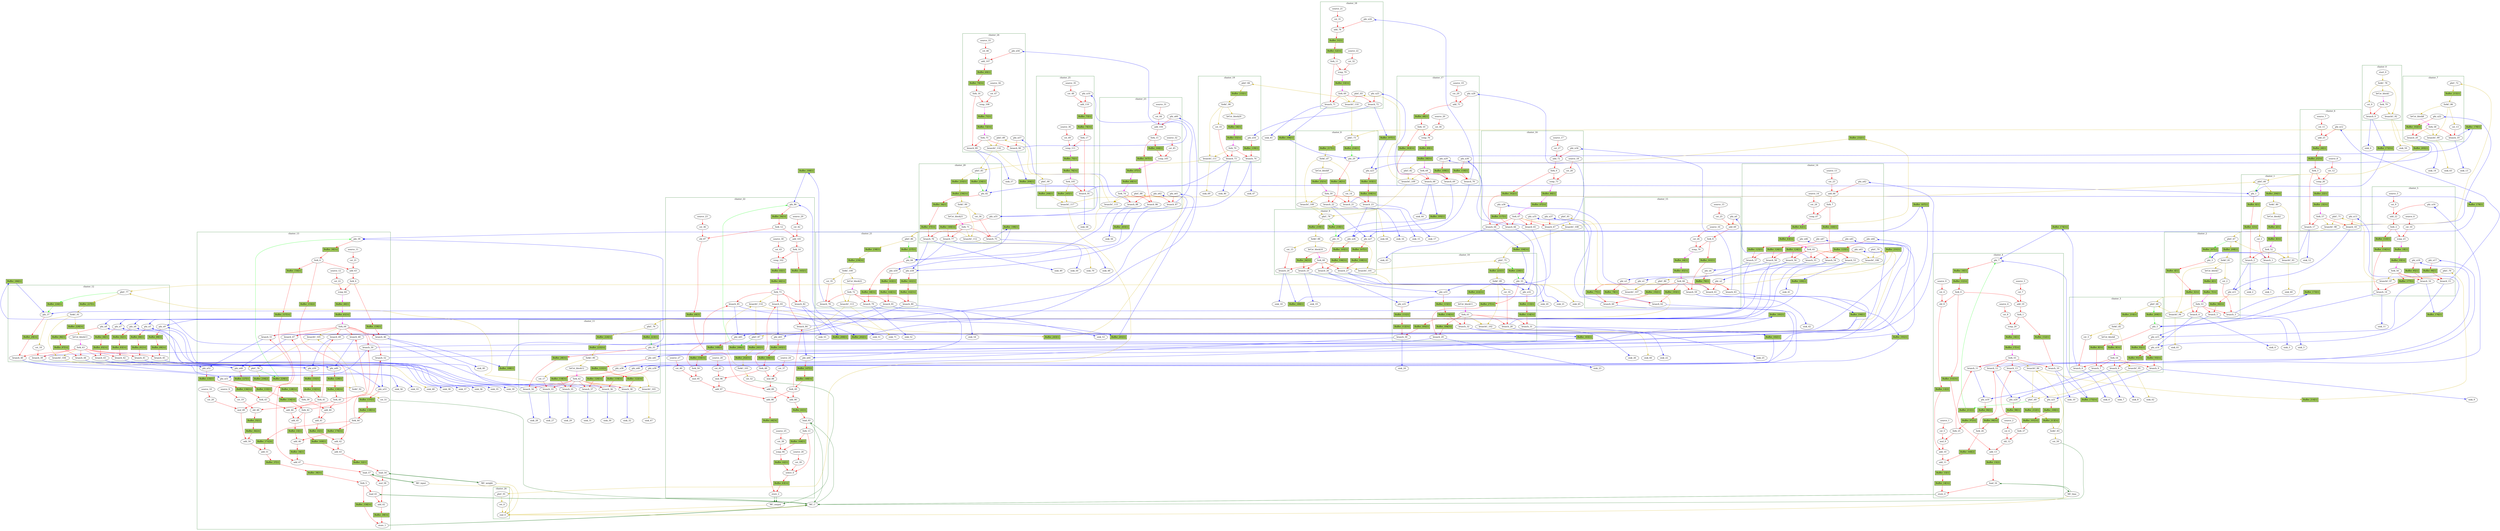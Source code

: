 Digraph G {
	splines=spline;
	subgraph cluster_cluster_9 {
	color = "darkgreen";
label = "cluster_9";
		"phi_31" [type="Mux", in="in1?:1 in2:4 in3:4 ", out="out1:4", bbID=10, delay=1.397];
		"brCst_block10" [type="Constant", in="in1:1", out="out1:1", bbID=10, value="0x1"];
		"cst_15" [type="Constant", in="in1:1", out="out1:1", bbID=10, value="0x00000000"];
		"phi_n26" [type="Merge", in="in1:3 in2:3 ", out="out1:3", bbID=10, delay=1.397];
		"phi_n27" [type="Merge", in="in1:4 in2:4 ", out="out1:4", bbID=10, delay=1.397];
		"branch_24" [type="Branch", in="in1:1 in2?:1", out="out1+:1 out2-:1", bbID=10];
		"branch_25" [type="Branch", in="in1:4 in2?:1", out="out1+:4 out2-:4", bbID=10];
		"branch_26" [type="Branch", in="in1:3 in2?:1", out="out1+:3 out2-:3", bbID=10];
		"branch_27" [type="Branch", in="in1:4 in2?:1", out="out1+:4 out2-:4", bbID=10];
		"fork_60" [type="Fork", in="in1:1", out="out1:1 out2:1 out3:1 out4:1 out5:1 ", bbID=10];
		"phiC_74" [type="CntrlMerge", in="in1:0 in2:0 ", out="out1:0 out2?:1", bbID=10, delay=0.0];
		"forkC_88" [type="Fork", in="in1:0", out="out1:0 out2:0 out3:0 ", bbID=10];
		"branchC_101" [type="Branch", in="in1:0 in2?:1", out="out1+:0 out2-:0", bbID=10];
		"Buffer_26" [type="Buffer", in="in1:32", out="out1:32", bbID=3, slots=1, transparent=true, label="Buffer_26[1t]", shape="box", style="filled", fillcolor="darkolivegreen3", height=0.4];
		"Buffer_105" [type="Buffer", in="in1:32", out="out1:32", bbID=3, slots=1, transparent=false, label="Buffer_105[1]", shape="box", style="filled", fillcolor="darkolivegreen3", height=0.4];
		"Buffer_106" [type="Buffer", in="in1:32", out="out1:32", bbID=3, slots=1, transparent=true, label="Buffer_106[1t]", shape="box", style="filled", fillcolor="darkolivegreen3", height=0.4];
		"Buffer_107" [type="Buffer", in="in1:32", out="out1:32", bbID=3, slots=1, transparent=false, label="Buffer_107[1]", shape="box", style="filled", fillcolor="darkolivegreen3", height=0.4];
		"Buffer_108" [type="Buffer", in="in1:32", out="out1:32", bbID=3, slots=1, transparent=true, label="Buffer_108[1t]", shape="box", style="filled", fillcolor="darkolivegreen3", height=0.4];
		"Buffer_218" [type="Buffer", in="in1:32", out="out1:32", bbID=3, slots=1, transparent=false, label="Buffer_218[1]", shape="box", style="filled", fillcolor="darkolivegreen3", height=0.4];
		"Buffer_219" [type="Buffer", in="in1:32", out="out1:32", bbID=3, slots=1, transparent=false, label="Buffer_219[1]", shape="box", style="filled", fillcolor="darkolivegreen3", height=0.4];
	}
	subgraph cluster_cluster_5 {
	color = "darkgreen";
label = "cluster_5";
		"cst_9" [type="Constant", in="in1:1", out="out1:1", bbID=6, value="0x00000001"];
		"add_22" [type="Operator", in="in1:4 in2:4 ", out="out1:4 ", bbID=6, II=1, delay=2.287, latency=0, op="add_op"];
		"cst_10" [type="Constant", in="in1:4", out="out1:4", bbID=6, value="0x0000000A"];
		"icmp_23" [type="Operator", in="in1:4 in2:4 ", out="out1:1 ", bbID=6, II=1, delay=1.907, latency=0, op="icmp_ult_op"];
		"phi_n16" [type="Merge", in="in1:4 ", out="out1:4", bbID=6, delay=0.0];
		"phi_n17" [type="Merge", in="in1:4 ", out="out1:4", bbID=6, delay=0.0];
		"phi_n18" [type="Merge", in="in1:3 ", out="out1:3", bbID=6, delay=0.0];
		"fork_2" [type="Fork", in="in1:4", out="out1:4 out2:4 ", bbID=6];
		"branch_14" [type="Branch", in="in1:4 in2?:1", out="out1+:4 out2-:4", bbID=6];
		"branch_15" [type="Branch", in="in1:4 in2?:1", out="out1+:4 out2-:4", bbID=6];
		"branch_16" [type="Branch", in="in1:3 in2?:1", out="out1+:3 out2-:3", bbID=6];
		"fork_56" [type="Fork", in="in1:1", out="out1:1 out2:1 out3:1 out4:1 ", bbID=6];
		"phiC_70" [type="Merge", in="in1:0 ", out="out1:0", bbID=6, delay=0.0];
		"branchC_97" [type="Branch", in="in1:0 in2?:1", out="out1+:0 out2-:0", bbID=6];
		"source_5" [type="Source", out="out1:1", bbID=6];
		"source_6" [type="Source", out="out1:4", bbID=6];
		"Buffer_18" [type="Buffer", in="in1:32", out="out1:32", bbID=3, slots=1, transparent=false, label="Buffer_18[1]", shape="box", style="filled", fillcolor="darkolivegreen3", height=0.4];
		"Buffer_19" [type="Buffer", in="in1:32", out="out1:32", bbID=3, slots=1, transparent=true, label="Buffer_19[1t]", shape="box", style="filled", fillcolor="darkolivegreen3", height=0.4];
		"Buffer_94" [type="Buffer", in="in1:32", out="out1:32", bbID=3, slots=1, transparent=false, label="Buffer_94[1]", shape="box", style="filled", fillcolor="darkolivegreen3", height=0.4];
		"Buffer_95" [type="Buffer", in="in1:32", out="out1:32", bbID=3, slots=1, transparent=false, label="Buffer_95[1]", shape="box", style="filled", fillcolor="darkolivegreen3", height=0.4];
		"Buffer_153" [type="Buffer", in="in1:32", out="out1:32", bbID=3, slots=1, transparent=false, label="Buffer_153[1]", shape="box", style="filled", fillcolor="darkolivegreen3", height=0.4];
		"Buffer_154" [type="Buffer", in="in1:32", out="out1:32", bbID=3, slots=1, transparent=true, label="Buffer_154[1t]", shape="box", style="filled", fillcolor="darkolivegreen3", height=0.4];
		"Buffer_177" [type="Buffer", in="in1:32", out="out1:32", bbID=3, slots=1, transparent=false, label="Buffer_177[1]", shape="box", style="filled", fillcolor="darkolivegreen3", height=0.4];
	}
	subgraph cluster_cluster_4 {
	color = "darkgreen";
label = "cluster_4";
		"phi_7" [type="Mux", in="in1?:1 in2:2 in3:2 ", out="out1:2", bbID=5, delay=1.397];
		"cst_4" [type="Constant", in="in1:1", out="out1:1", bbID=5, value="0x00000001"];
		"shl_8" [type="Operator", in="in1:3 in2:3 ", out="out1:3 ", bbID=5, II=1, delay=0.0, latency=0, op="shl_op"];
		"cst_5" [type="Constant", in="in1:4", out="out1:4", bbID=5, value="0x0000000A"];
		"mul_9" [type="Operator", in="in1:8 in2:8 ", out="out1:8 ", bbID=5, II=1, delay=0.0, latency=4, op="mul_op"];
		"add_10" [type="Operator", in="in1:9 in2:9 ", out="out1:9 ", bbID=5, II=1, delay=2.287, latency=0, op="add_op"];
		"add_11" [type="Operator", in="in1:10 in2:10 ", out="out1:10 ", bbID=5, II=1, delay=2.287, latency=0, op="add_op"];
		"cst_6" [type="Constant", in="in1:1", out="out1:1", bbID=5, value="0x00000001"];
		"shl_12" [type="Operator", in="in1:4 in2:4 ", out="out1:4 ", bbID=5, II=1, delay=0.0, latency=0, op="shl_op"];
		"add_13" [type="Operator", in="in1:5 in2:5 ", out="out1:5 ", bbID=5, II=1, delay=2.287, latency=0, op="add_op"];
		"load_16" [type="Operator", in="in1:32 in2:5 ", out="out1:32 out2:5 ", bbID=5, II=1, delay=1.412, latency=2, op="mc_load_op", portId=0];
		"store_0" [type="Operator", in="in1:32 in2:10 ", out="out1:32 out2:10 ", bbID=5, II=1, delay=0.672, latency=0, op="mc_store_op", portId=0];
		"cst_7" [type="Constant", in="in1:1", out="out1:1", bbID=5, value="0x00000001"];
		"add_19" [type="Operator", in="in1:2 in2:2 ", out="out1:2 ", bbID=5, II=1, delay=2.287, latency=0, op="add_op"];
		"cst_8" [type="Constant", in="in1:2", out="out1:2", bbID=5, value="0x00000002"];
		"icmp_20" [type="Operator", in="in1:2 in2:2 ", out="out1:1 ", bbID=5, II=1, delay=1.907, latency=0, op="icmp_ult_op"];
		"phi_n19" [type="Merge", in="in1:4 in2:4 ", out="out1:4", bbID=5, delay=1.397];
		"phi_n20" [type="Merge", in="in1:4 in2:4 ", out="out1:4", bbID=5, delay=1.397];
		"phi_n21" [type="Merge", in="in1:3 in2:3 ", out="out1:3", bbID=5, delay=1.397];
		"fork_0" [type="Fork", in="in1:2", out="out1:2 out2:2 out3:2 ", bbID=5];
		"fork_1" [type="Fork", in="in1:2", out="out1:2 out2:2 ", bbID=5];
		"fork_25" [type="Fork", in="in1:4", out="out1:4 out2:4 ", bbID=5];
		"fork_26" [type="Fork", in="in1:4", out="out1:4 out2:4 ", bbID=5];
		"fork_27" [type="Fork", in="in1:3", out="out1:3 out2:3 ", bbID=5];
		"branch_10" [type="Branch", in="in1:2 in2?:1", out="out1+:2 out2-:2", bbID=5];
		"branch_11" [type="Branch", in="in1:4 in2?:1", out="out1+:4 out2-:4", bbID=5];
		"branch_12" [type="Branch", in="in1:4 in2?:1", out="out1+:4 out2-:4", bbID=5];
		"branch_13" [type="Branch", in="in1:3 in2?:1", out="out1+:3 out2-:3", bbID=5];
		"fork_55" [type="Fork", in="in1:1", out="out1:1 out2:1 out3:1 out4:1 out5:1 ", bbID=5];
		"cst_50" [type="Constant", in="in1:1", out="out1:1", bbID=5, value="0x00000001"];
		"phiC_69" [type="CntrlMerge", in="in1:0 in2:0 ", out="out1:0 out2?:1", bbID=5, delay=0.0];
		"forkC_83" [type="Fork", in="in1:0", out="out1:0 out2:0 ", bbID=5];
		"branchC_96" [type="Branch", in="in1:0 in2?:1", out="out1+:0 out2-:0", bbID=5];
		"source_0" [type="Source", out="out1:1", bbID=5];
		"source_1" [type="Source", out="out1:4", bbID=5];
		"source_2" [type="Source", out="out1:1", bbID=5];
		"source_3" [type="Source", out="out1:1", bbID=5];
		"source_4" [type="Source", out="out1:2", bbID=5];
		"Buffer_10" [type="Buffer", in="in1:32", out="out1:32", bbID=3, slots=1, transparent=false, label="Buffer_10[1]", shape="box", style="filled", fillcolor="darkolivegreen3", height=0.4];
		"Buffer_11" [type="Buffer", in="in1:32", out="out1:32", bbID=3, slots=1, transparent=true, label="Buffer_11[1t]", shape="box", style="filled", fillcolor="darkolivegreen3", height=0.4];
		"Buffer_12" [type="Buffer", in="in1:32", out="out1:32", bbID=3, slots=2, transparent=false, label="Buffer_12[2]", shape="box", style="filled", fillcolor="darkolivegreen3", height=0.4];
		"Buffer_13" [type="Buffer", in="in1:32", out="out1:32", bbID=3, slots=1, transparent=false, label="Buffer_13[1]", shape="box", style="filled", fillcolor="darkolivegreen3", height=0.4];
		"Buffer_14" [type="Buffer", in="in1:32", out="out1:32", bbID=3, slots=1, transparent=true, label="Buffer_14[1t]", shape="box", style="filled", fillcolor="darkolivegreen3", height=0.4];
		"Buffer_15" [type="Buffer", in="in1:32", out="out1:32", bbID=3, slots=2, transparent=false, label="Buffer_15[2]", shape="box", style="filled", fillcolor="darkolivegreen3", height=0.4];
		"Buffer_16" [type="Buffer", in="in1:32", out="out1:32", bbID=3, slots=1, transparent=false, label="Buffer_16[1]", shape="box", style="filled", fillcolor="darkolivegreen3", height=0.4];
		"Buffer_17" [type="Buffer", in="in1:32", out="out1:32", bbID=3, slots=1, transparent=true, label="Buffer_17[1t]", shape="box", style="filled", fillcolor="darkolivegreen3", height=0.4];
		"Buffer_96" [type="Buffer", in="in1:32", out="out1:32", bbID=3, slots=1, transparent=false, label="Buffer_96[1]", shape="box", style="filled", fillcolor="darkolivegreen3", height=0.4];
		"Buffer_97" [type="Buffer", in="in1:32", out="out1:32", bbID=3, slots=1, transparent=true, label="Buffer_97[1t]", shape="box", style="filled", fillcolor="darkolivegreen3", height=0.4];
		"Buffer_98" [type="Buffer", in="in1:32", out="out1:32", bbID=3, slots=1, transparent=false, label="Buffer_98[1]", shape="box", style="filled", fillcolor="darkolivegreen3", height=0.4];
		"Buffer_99" [type="Buffer", in="in1:32", out="out1:32", bbID=3, slots=1, transparent=true, label="Buffer_99[1t]", shape="box", style="filled", fillcolor="darkolivegreen3", height=0.4];
		"Buffer_100" [type="Buffer", in="in1:32", out="out1:32", bbID=3, slots=1, transparent=false, label="Buffer_100[1]", shape="box", style="filled", fillcolor="darkolivegreen3", height=0.4];
		"Buffer_101" [type="Buffer", in="in1:32", out="out1:32", bbID=3, slots=1, transparent=true, label="Buffer_101[1t]", shape="box", style="filled", fillcolor="darkolivegreen3", height=0.4];
		"Buffer_151" [type="Buffer", in="in1:32", out="out1:32", bbID=3, slots=1, transparent=true, label="Buffer_151[1t]", shape="box", style="filled", fillcolor="darkolivegreen3", height=0.4];
		"Buffer_152" [type="Buffer", in="in1:32", out="out1:32", bbID=3, slots=1, transparent=false, label="Buffer_152[1]", shape="box", style="filled", fillcolor="darkolivegreen3", height=0.4];
		"Buffer_168" [type="Buffer", in="in1:32", out="out1:32", bbID=3, slots=2, transparent=false, label="Buffer_168[2]", shape="box", style="filled", fillcolor="darkolivegreen3", height=0.4];
		"Buffer_211" [type="Buffer", in="in1:32", out="out1:32", bbID=3, slots=1, transparent=false, label="Buffer_211[1]", shape="box", style="filled", fillcolor="darkolivegreen3", height=0.4];
		"Buffer_212" [type="Buffer", in="in1:32", out="out1:32", bbID=3, slots=1, transparent=false, label="Buffer_212[1]", shape="box", style="filled", fillcolor="darkolivegreen3", height=0.4];
		"Buffer_213" [type="Buffer", in="in1:32", out="out1:32", bbID=3, slots=1, transparent=true, label="Buffer_213[1t]", shape="box", style="filled", fillcolor="darkolivegreen3", height=0.4];
	}
	subgraph cluster_cluster_8 {
	color = "darkgreen";
label = "cluster_8";
		"phi_29" [type="Mux", in="in1?:1 in2:4 in3:4 ", out="out1:4", bbID=9, delay=1.397];
		"brCst_block9" [type="Constant", in="in1:1", out="out1:1", bbID=9, value="0x1"];
		"cst_14" [type="Constant", in="in1:1", out="out1:1", bbID=9, value="0x00000000"];
		"phi_n23" [type="Merge", in="in1:3 in2:3 ", out="out1:3", bbID=9, delay=1.397];
		"branch_21" [type="Branch", in="in1:1 in2?:1", out="out1+:1 out2-:1", bbID=9];
		"branch_22" [type="Branch", in="in1:4 in2?:1", out="out1+:4 out2-:4", bbID=9];
		"branch_23" [type="Branch", in="in1:3 in2?:1", out="out1+:3 out2-:3", bbID=9];
		"fork_59" [type="Fork", in="in1:1", out="out1:1 out2:1 out3:1 out4:1 ", bbID=9];
		"phiC_73" [type="CntrlMerge", in="in1:0 in2:0 ", out="out1:0 out2?:1", bbID=9, delay=0.0];
		"forkC_87" [type="Fork", in="in1:0", out="out1:0 out2:0 out3:0 ", bbID=9];
		"branchC_100" [type="Branch", in="in1:0 in2?:1", out="out1+:0 out2-:0", bbID=9];
		"Buffer_24" [type="Buffer", in="in1:32", out="out1:32", bbID=3, slots=1, transparent=true, label="Buffer_24[1t]", shape="box", style="filled", fillcolor="darkolivegreen3", height=0.4];
		"Buffer_25" [type="Buffer", in="in1:32", out="out1:32", bbID=3, slots=1, transparent=true, label="Buffer_25[1t]", shape="box", style="filled", fillcolor="darkolivegreen3", height=0.4];
		"Buffer_103" [type="Buffer", in="in1:32", out="out1:32", bbID=3, slots=1, transparent=false, label="Buffer_103[1]", shape="box", style="filled", fillcolor="darkolivegreen3", height=0.4];
		"Buffer_104" [type="Buffer", in="in1:32", out="out1:32", bbID=3, slots=1, transparent=true, label="Buffer_104[1t]", shape="box", style="filled", fillcolor="darkolivegreen3", height=0.4];
		"Buffer_216" [type="Buffer", in="in1:32", out="out1:32", bbID=3, slots=1, transparent=false, label="Buffer_216[1]", shape="box", style="filled", fillcolor="darkolivegreen3", height=0.4];
		"Buffer_217" [type="Buffer", in="in1:32", out="out1:32", bbID=3, slots=1, transparent=false, label="Buffer_217[1]", shape="box", style="filled", fillcolor="darkolivegreen3", height=0.4];
	}
	subgraph cluster_cluster_10 {
	color = "darkgreen";
label = "cluster_10";
		"phi_33" [type="Mux", in="in1?:1 in2:4 in3:4 ", out="out1:4", bbID=11, delay=1.397];
		"brCst_block11" [type="Constant", in="in1:1", out="out1:1", bbID=11, value="0x1"];
		"cst_16" [type="Constant", in="in1:1", out="out1:1", bbID=11, value="0x00000000"];
		"phi_n31" [type="Merge", in="in1:3 in2:3 ", out="out1:3", bbID=11, delay=1.397];
		"phi_n32" [type="Merge", in="in1:4 in2:4 ", out="out1:4", bbID=11, delay=1.397];
		"phi_n33" [type="Merge", in="in1:4 in2:4 ", out="out1:4", bbID=11, delay=1.397];
		"branch_28" [type="Branch", in="in1:1 in2?:1", out="out1+:1 out2-:1", bbID=11];
		"branch_29" [type="Branch", in="in1:4 in2?:1", out="out1+:4 out2-:4", bbID=11];
		"branch_30" [type="Branch", in="in1:3 in2?:1", out="out1+:3 out2-:3", bbID=11];
		"branch_31" [type="Branch", in="in1:4 in2?:1", out="out1+:4 out2-:4", bbID=11];
		"branch_32" [type="Branch", in="in1:4 in2?:1", out="out1+:4 out2-:4", bbID=11];
		"fork_61" [type="Fork", in="in1:1", out="out1:1 out2:1 out3:1 out4:1 out5:1 out6:1 ", bbID=11];
		"phiC_75" [type="CntrlMerge", in="in1:0 in2:0 ", out="out1:0 out2?:1", bbID=11, delay=0.0];
		"forkC_89" [type="Fork", in="in1:0", out="out1:0 out2:0 out3:0 ", bbID=11];
		"branchC_102" [type="Branch", in="in1:0 in2?:1", out="out1+:0 out2-:0", bbID=11];
		"Buffer_27" [type="Buffer", in="in1:32", out="out1:32", bbID=3, slots=1, transparent=true, label="Buffer_27[1t]", shape="box", style="filled", fillcolor="darkolivegreen3", height=0.4];
		"Buffer_111" [type="Buffer", in="in1:32", out="out1:32", bbID=3, slots=1, transparent=false, label="Buffer_111[1]", shape="box", style="filled", fillcolor="darkolivegreen3", height=0.4];
		"Buffer_112" [type="Buffer", in="in1:32", out="out1:32", bbID=3, slots=1, transparent=true, label="Buffer_112[1t]", shape="box", style="filled", fillcolor="darkolivegreen3", height=0.4];
		"Buffer_113" [type="Buffer", in="in1:32", out="out1:32", bbID=3, slots=1, transparent=false, label="Buffer_113[1]", shape="box", style="filled", fillcolor="darkolivegreen3", height=0.4];
		"Buffer_114" [type="Buffer", in="in1:32", out="out1:32", bbID=3, slots=1, transparent=true, label="Buffer_114[1t]", shape="box", style="filled", fillcolor="darkolivegreen3", height=0.4];
		"Buffer_115" [type="Buffer", in="in1:32", out="out1:32", bbID=3, slots=1, transparent=false, label="Buffer_115[1]", shape="box", style="filled", fillcolor="darkolivegreen3", height=0.4];
		"Buffer_116" [type="Buffer", in="in1:32", out="out1:32", bbID=3, slots=1, transparent=true, label="Buffer_116[1t]", shape="box", style="filled", fillcolor="darkolivegreen3", height=0.4];
		"Buffer_184" [type="Buffer", in="in1:32", out="out1:32", bbID=3, slots=1, transparent=true, label="Buffer_184[1t]", shape="box", style="filled", fillcolor="darkolivegreen3", height=0.4];
		"Buffer_185" [type="Buffer", in="in1:32", out="out1:32", bbID=3, slots=1, transparent=false, label="Buffer_185[1]", shape="box", style="filled", fillcolor="darkolivegreen3", height=0.4];
		"Buffer_220" [type="Buffer", in="in1:32", out="out1:32", bbID=3, slots=1, transparent=false, label="Buffer_220[1]", shape="box", style="filled", fillcolor="darkolivegreen3", height=0.4];
		"Buffer_221" [type="Buffer", in="in1:32", out="out1:32", bbID=3, slots=1, transparent=false, label="Buffer_221[1]", shape="box", style="filled", fillcolor="darkolivegreen3", height=0.4];
		"Buffer_222" [type="Buffer", in="in1:32", out="out1:32", bbID=3, slots=1, transparent=true, label="Buffer_222[1t]", shape="box", style="filled", fillcolor="darkolivegreen3", height=0.4];
	}
	subgraph cluster_cluster_14 {
	color = "darkgreen";
label = "cluster_14";
		"cst_23" [type="Constant", in="in1:1", out="out1:1", bbID=15, value="0x00000001"];
		"add_66" [type="Operator", in="in1:3 in2:3 ", out="out1:3 ", bbID=15, II=1, delay=2.287, latency=0, op="add_op"];
		"cst_24" [type="Constant", in="in1:3", out="out1:3", bbID=15, value="0x00000004"];
		"icmp_67" [type="Operator", in="in1:3 in2:3 ", out="out1:1 ", bbID=15, II=1, delay=1.907, latency=0, op="icmp_ult_op"];
		"phi_n42" [type="Merge", in="in1:3 ", out="out1:3", bbID=15, delay=0.0];
		"phi_n43" [type="Merge", in="in1:3 ", out="out1:3", bbID=15, delay=0.0];
		"phi_n44" [type="Merge", in="in1:2 ", out="out1:2", bbID=15, delay=0.0];
		"phi_n45" [type="Merge", in="in1:4 ", out="out1:4", bbID=15, delay=0.0];
		"phi_n46" [type="Merge", in="in1:4 ", out="out1:4", bbID=15, delay=0.0];
		"phi_n47" [type="Merge", in="in1:4 ", out="out1:4", bbID=15, delay=0.0];
		"fork_7" [type="Fork", in="in1:3", out="out1:3 out2:3 ", bbID=15];
		"branch_53" [type="Branch", in="in1:3 in2?:1", out="out1+:3 out2-:3", bbID=15];
		"branch_54" [type="Branch", in="in1:3 in2?:1", out="out1+:3 out2-:3", bbID=15];
		"branch_55" [type="Branch", in="in1:2 in2?:1", out="out1+:2 out2-:2", bbID=15];
		"branch_56" [type="Branch", in="in1:4 in2?:1", out="out1+:4 out2-:4", bbID=15];
		"branch_57" [type="Branch", in="in1:4 in2?:1", out="out1+:4 out2-:4", bbID=15];
		"branch_58" [type="Branch", in="in1:4 in2?:1", out="out1+:4 out2-:4", bbID=15];
		"fork_65" [type="Fork", in="in1:1", out="out1:1 out2:1 out3:1 out4:1 out5:1 out6:1 out7:1 ", bbID=15];
		"phiC_79" [type="Merge", in="in1:0 ", out="out1:0", bbID=15, delay=0.0];
		"branchC_106" [type="Branch", in="in1:0 in2?:1", out="out1+:0 out2-:0", bbID=15];
		"source_13" [type="Source", out="out1:1", bbID=15];
		"source_14" [type="Source", out="out1:3", bbID=15];
		"Buffer_42" [type="Buffer", in="in1:32", out="out1:32", bbID=3, slots=1, transparent=false, label="Buffer_42[1]", shape="box", style="filled", fillcolor="darkolivegreen3", height=0.4];
		"Buffer_43" [type="Buffer", in="in1:32", out="out1:32", bbID=3, slots=1, transparent=true, label="Buffer_43[1t]", shape="box", style="filled", fillcolor="darkolivegreen3", height=0.4];
		"Buffer_123" [type="Buffer", in="in1:32", out="out1:32", bbID=3, slots=1, transparent=false, label="Buffer_123[1]", shape="box", style="filled", fillcolor="darkolivegreen3", height=0.4];
		"Buffer_124" [type="Buffer", in="in1:32", out="out1:32", bbID=3, slots=1, transparent=false, label="Buffer_124[1]", shape="box", style="filled", fillcolor="darkolivegreen3", height=0.4];
		"Buffer_125" [type="Buffer", in="in1:32", out="out1:32", bbID=3, slots=1, transparent=false, label="Buffer_125[1]", shape="box", style="filled", fillcolor="darkolivegreen3", height=0.4];
		"Buffer_126" [type="Buffer", in="in1:32", out="out1:32", bbID=3, slots=1, transparent=false, label="Buffer_126[1]", shape="box", style="filled", fillcolor="darkolivegreen3", height=0.4];
		"Buffer_160" [type="Buffer", in="in1:32", out="out1:32", bbID=3, slots=1, transparent=false, label="Buffer_160[1]", shape="box", style="filled", fillcolor="darkolivegreen3", height=0.4];
	}
	subgraph cluster_cluster_15 {
	color = "darkgreen";
label = "cluster_15";
		"cst_25" [type="Constant", in="in1:1", out="out1:1", bbID=16, value="0x00000001"];
		"add_69" [type="Operator", in="in1:2 in2:2 ", out="out1:2 ", bbID=16, II=1, delay=2.287, latency=0, op="add_op"];
		"cst_26" [type="Constant", in="in1:2", out="out1:2", bbID=16, value="0x00000002"];
		"icmp_70" [type="Operator", in="in1:2 in2:2 ", out="out1:1 ", bbID=16, II=1, delay=1.907, latency=0, op="icmp_ult_op"];
		"phi_n0" [type="Merge", in="in1:2 ", out="out1:2", bbID=16, delay=0.0];
		"phi_n1" [type="Merge", in="in1:3 ", out="out1:3", bbID=16, delay=0.0];
		"phi_n2" [type="Merge", in="in1:4 ", out="out1:4", bbID=16, delay=0.0];
		"phi_n3" [type="Merge", in="in1:4 ", out="out1:4", bbID=16, delay=0.0];
		"phi_n4" [type="Merge", in="in1:4 ", out="out1:4", bbID=16, delay=0.0];
		"fork_8" [type="Fork", in="in1:2", out="out1:2 out2:2 ", bbID=16];
		"branch_59" [type="Branch", in="in1:2 in2?:1", out="out1+:2 out2-:2", bbID=16];
		"branch_60" [type="Branch", in="in1:3 in2?:1", out="out1+:3 out2-:3", bbID=16];
		"branch_61" [type="Branch", in="in1:4 in2?:1", out="out1+:4 out2-:4", bbID=16];
		"branch_62" [type="Branch", in="in1:4 in2?:1", out="out1+:4 out2-:4", bbID=16];
		"branch_63" [type="Branch", in="in1:4 in2?:1", out="out1+:4 out2-:4", bbID=16];
		"fork_66" [type="Fork", in="in1:1", out="out1:1 out2:1 out3:1 out4:1 out5:1 out6:1 ", bbID=16];
		"phiC_80" [type="Merge", in="in1:0 ", out="out1:0", bbID=16, delay=0.0];
		"branchC_107" [type="Branch", in="in1:0 in2?:1", out="out1+:0 out2-:0", bbID=16];
		"source_15" [type="Source", out="out1:1", bbID=16];
		"source_16" [type="Source", out="out1:2", bbID=16];
		"Buffer_44" [type="Buffer", in="in1:32", out="out1:32", bbID=3, slots=1, transparent=false, label="Buffer_44[1]", shape="box", style="filled", fillcolor="darkolivegreen3", height=0.4];
		"Buffer_45" [type="Buffer", in="in1:32", out="out1:32", bbID=3, slots=1, transparent=true, label="Buffer_45[1t]", shape="box", style="filled", fillcolor="darkolivegreen3", height=0.4];
		"Buffer_77" [type="Buffer", in="in1:32", out="out1:32", bbID=3, slots=1, transparent=false, label="Buffer_77[1]", shape="box", style="filled", fillcolor="darkolivegreen3", height=0.4];
		"Buffer_78" [type="Buffer", in="in1:32", out="out1:32", bbID=3, slots=1, transparent=false, label="Buffer_78[1]", shape="box", style="filled", fillcolor="darkolivegreen3", height=0.4];
		"Buffer_79" [type="Buffer", in="in1:32", out="out1:32", bbID=3, slots=1, transparent=false, label="Buffer_79[1]", shape="box", style="filled", fillcolor="darkolivegreen3", height=0.4];
		"Buffer_161" [type="Buffer", in="in1:32", out="out1:32", bbID=3, slots=1, transparent=false, label="Buffer_161[1]", shape="box", style="filled", fillcolor="darkolivegreen3", height=0.4];
		"Buffer_192" [type="Buffer", in="in1:32", out="out1:32", bbID=3, slots=1, transparent=false, label="Buffer_192[1]", shape="box", style="filled", fillcolor="darkolivegreen3", height=0.4];
		"Buffer_193" [type="Buffer", in="in1:32", out="out1:32", bbID=3, slots=1, transparent=false, label="Buffer_193[1]", shape="box", style="filled", fillcolor="darkolivegreen3", height=0.4];
	}
	subgraph cluster_cluster_13 {
	color = "darkgreen";
label = "cluster_13";
		"phi_39" [type="Mux", in="in1?:1 in2:3 in3:3 ", out="out1:3", bbID=14, delay=1.397];
		"add_40" [type="Operator", in="in1:4 in2:4 ", out="out1:4 ", bbID=14, II=1, delay=2.287, latency=0, op="add_op"];
		"add_41" [type="Operator", in="in1:5 in2:5 ", out="out1:5 ", bbID=14, II=1, delay=2.287, latency=0, op="add_op"];
		"add_42" [type="Operator", in="in1:6 in2:6 ", out="out1:6 ", bbID=14, II=1, delay=2.287, latency=0, op="add_op"];
		"add_43" [type="Operator", in="in1:7 in2:7 ", out="out1:7 ", bbID=14, II=1, delay=2.287, latency=0, op="add_op"];
		"add_44" [type="Operator", in="in1:5 in2:5 ", out="out1:5 ", bbID=14, II=1, delay=2.287, latency=0, op="add_op"];
		"add_45" [type="Operator", in="in1:6 in2:6 ", out="out1:6 ", bbID=14, II=1, delay=2.287, latency=0, op="add_op"];
		"add_46" [type="Operator", in="in1:7 in2:7 ", out="out1:7 ", bbID=14, II=1, delay=2.287, latency=0, op="add_op"];
		"add_47" [type="Operator", in="in1:8 in2:8 ", out="out1:8 ", bbID=14, II=1, delay=2.287, latency=0, op="add_op"];
		"cst_19" [type="Constant", in="in1:1", out="out1:1", bbID=14, value="0x00000001"];
		"shl_48" [type="Operator", in="in1:3 in2:3 ", out="out1:3 ", bbID=14, II=1, delay=0.0, latency=0, op="shl_op"];
		"cst_20" [type="Constant", in="in1:4", out="out1:4", bbID=14, value="0x0000000A"];
		"mul_49" [type="Operator", in="in1:8 in2:8 ", out="out1:8 ", bbID=14, II=1, delay=0.0, latency=4, op="mul_op"];
		"add_50" [type="Operator", in="in1:9 in2:9 ", out="out1:9 ", bbID=14, II=1, delay=2.287, latency=0, op="add_op"];
		"add_51" [type="Operator", in="in1:10 in2:10 ", out="out1:10 ", bbID=14, II=1, delay=2.287, latency=0, op="add_op"];
		"load_54" [type="Operator", in="in1:32 in2:7 ", out="out1:32 out2:7 ", bbID=14, II=1, delay=1.412, latency=2, op="mc_load_op", portId=0];
		"load_57" [type="Operator", in="in1:32 in2:8 ", out="out1:32 out2:8 ", bbID=14, II=1, delay=1.412, latency=2, op="mc_load_op", portId=0];
		"mul_58" [type="Operator", in="in1:32 in2:32 ", out="out1:32 ", bbID=14, II=1, delay=0.0, latency=4, op="mul_op"];
		"load_61" [type="Operator", in="in1:32 in2:10 ", out="out1:32 out2:10 ", bbID=14, II=1, delay=1.412, latency=2, op="mc_load_op", portId=0];
		"add_62" [type="Operator", in="in1:32 in2:32 ", out="out1:32 ", bbID=14, II=1, delay=2.287, latency=0, op="add_op"];
		"store_1" [type="Operator", in="in1:32 in2:10 ", out="out1:32 out2:10 ", bbID=14, II=1, delay=0.672, latency=0, op="mc_store_op", portId=1];
		"cst_21" [type="Constant", in="in1:1", out="out1:1", bbID=14, value="0x00000001"];
		"add_63" [type="Operator", in="in1:3 in2:3 ", out="out1:3 ", bbID=14, II=1, delay=2.287, latency=0, op="add_op"];
		"cst_22" [type="Constant", in="in1:3", out="out1:3", bbID=14, value="0x00000004"];
		"icmp_64" [type="Operator", in="in1:3 in2:3 ", out="out1:1 ", bbID=14, II=1, delay=1.907, latency=0, op="icmp_ult_op"];
		"phi_n48" [type="Merge", in="in1:3 in2:3 ", out="out1:3", bbID=14, delay=1.397];
		"phi_n49" [type="Merge", in="in1:2 in2:2 ", out="out1:2", bbID=14, delay=1.397];
		"phi_n50" [type="Merge", in="in1:4 in2:4 ", out="out1:4", bbID=14, delay=1.397];
		"phi_n51" [type="Merge", in="in1:3 in2:3 ", out="out1:3", bbID=14, delay=1.397];
		"phi_n52" [type="Merge", in="in1:4 in2:4 ", out="out1:4", bbID=14, delay=1.397];
		"phi_n53" [type="Merge", in="in1:4 in2:4 ", out="out1:4", bbID=14, delay=1.397];
		"fork_4" [type="Fork", in="in1:3", out="out1:3 out2:3 out3:3 ", bbID=14];
		"fork_5" [type="Fork", in="in1:10", out="out1:10 out2:10 ", bbID=14];
		"fork_6" [type="Fork", in="in1:3", out="out1:3 out2:3 ", bbID=14];
		"fork_39" [type="Fork", in="in1:3", out="out1:3 out2:3 ", bbID=14];
		"fork_40" [type="Fork", in="in1:2", out="out1:2 out2:2 out3:2 ", bbID=14];
		"fork_41" [type="Fork", in="in1:4", out="out1:4 out2:4 out3:4 ", bbID=14];
		"fork_42" [type="Fork", in="in1:3", out="out1:3 out2:3 out3:3 ", bbID=14];
		"fork_43" [type="Fork", in="in1:4", out="out1:4 out2:4 out3:4 ", bbID=14];
		"fork_44" [type="Fork", in="in1:4", out="out1:4 out2:4 out3:4 ", bbID=14];
		"branch_46" [type="Branch", in="in1:3 in2?:1", out="out1+:3 out2-:3", bbID=14];
		"branch_47" [type="Branch", in="in1:3 in2?:1", out="out1+:3 out2-:3", bbID=14];
		"branch_48" [type="Branch", in="in1:2 in2?:1", out="out1+:2 out2-:2", bbID=14];
		"branch_49" [type="Branch", in="in1:4 in2?:1", out="out1+:4 out2-:4", bbID=14];
		"branch_50" [type="Branch", in="in1:3 in2?:1", out="out1+:3 out2-:3", bbID=14];
		"branch_51" [type="Branch", in="in1:4 in2?:1", out="out1+:4 out2-:4", bbID=14];
		"branch_52" [type="Branch", in="in1:4 in2?:1", out="out1+:4 out2-:4", bbID=14];
		"fork_64" [type="Fork", in="in1:1", out="out1:1 out2:1 out3:1 out4:1 out5:1 out6:1 out7:1 out8:1 ", bbID=14];
		"cst_51" [type="Constant", in="in1:1", out="out1:1", bbID=14, value="0x00000001"];
		"phiC_78" [type="CntrlMerge", in="in1:0 in2:0 ", out="out1:0 out2?:1", bbID=14, delay=0.0];
		"forkC_92" [type="Fork", in="in1:0", out="out1:0 out2:0 ", bbID=14];
		"branchC_105" [type="Branch", in="in1:0 in2?:1", out="out1+:0 out2-:0", bbID=14];
		"source_9" [type="Source", out="out1:1", bbID=14];
		"source_10" [type="Source", out="out1:4", bbID=14];
		"source_11" [type="Source", out="out1:1", bbID=14];
		"source_12" [type="Source", out="out1:3", bbID=14];
		"Buffer_30" [type="Buffer", in="in1:32", out="out1:32", bbID=3, slots=1, transparent=true, label="Buffer_30[1t]", shape="box", style="filled", fillcolor="darkolivegreen3", height=0.4];
		"Buffer_31" [type="Buffer", in="in1:32", out="out1:32", bbID=3, slots=1, transparent=false, label="Buffer_31[1]", shape="box", style="filled", fillcolor="darkolivegreen3", height=0.4];
		"Buffer_32" [type="Buffer", in="in1:32", out="out1:32", bbID=3, slots=1, transparent=false, label="Buffer_32[1]", shape="box", style="filled", fillcolor="darkolivegreen3", height=0.4];
		"Buffer_33" [type="Buffer", in="in1:32", out="out1:32", bbID=3, slots=1, transparent=false, label="Buffer_33[1]", shape="box", style="filled", fillcolor="darkolivegreen3", height=0.4];
		"Buffer_34" [type="Buffer", in="in1:32", out="out1:32", bbID=3, slots=1, transparent=false, label="Buffer_34[1]", shape="box", style="filled", fillcolor="darkolivegreen3", height=0.4];
		"Buffer_35" [type="Buffer", in="in1:32", out="out1:32", bbID=3, slots=1, transparent=false, label="Buffer_35[1]", shape="box", style="filled", fillcolor="darkolivegreen3", height=0.4];
		"Buffer_36" [type="Buffer", in="in1:32", out="out1:32", bbID=3, slots=2, transparent=true, label="Buffer_36[2t]", shape="box", style="filled", fillcolor="darkolivegreen3", height=0.4];
		"Buffer_37" [type="Buffer", in="in1:32", out="out1:32", bbID=3, slots=1, transparent=false, label="Buffer_37[1]", shape="box", style="filled", fillcolor="darkolivegreen3", height=0.4];
		"Buffer_38" [type="Buffer", in="in1:32", out="out1:32", bbID=3, slots=1, transparent=true, label="Buffer_38[1t]", shape="box", style="filled", fillcolor="darkolivegreen3", height=0.4];
		"Buffer_39" [type="Buffer", in="in1:32", out="out1:32", bbID=3, slots=1, transparent=true, label="Buffer_39[1t]", shape="box", style="filled", fillcolor="darkolivegreen3", height=0.4];
		"Buffer_40" [type="Buffer", in="in1:32", out="out1:32", bbID=3, slots=1, transparent=false, label="Buffer_40[1]", shape="box", style="filled", fillcolor="darkolivegreen3", height=0.4];
		"Buffer_41" [type="Buffer", in="in1:32", out="out1:32", bbID=3, slots=1, transparent=true, label="Buffer_41[1t]", shape="box", style="filled", fillcolor="darkolivegreen3", height=0.4];
		"Buffer_127" [type="Buffer", in="in1:32", out="out1:32", bbID=3, slots=1, transparent=false, label="Buffer_127[1]", shape="box", style="filled", fillcolor="darkolivegreen3", height=0.4];
		"Buffer_128" [type="Buffer", in="in1:32", out="out1:32", bbID=3, slots=1, transparent=true, label="Buffer_128[1t]", shape="box", style="filled", fillcolor="darkolivegreen3", height=0.4];
		"Buffer_129" [type="Buffer", in="in1:32", out="out1:32", bbID=3, slots=1, transparent=false, label="Buffer_129[1]", shape="box", style="filled", fillcolor="darkolivegreen3", height=0.4];
		"Buffer_130" [type="Buffer", in="in1:32", out="out1:32", bbID=3, slots=1, transparent=true, label="Buffer_130[1t]", shape="box", style="filled", fillcolor="darkolivegreen3", height=0.4];
		"Buffer_131" [type="Buffer", in="in1:32", out="out1:32", bbID=3, slots=1, transparent=false, label="Buffer_131[1]", shape="box", style="filled", fillcolor="darkolivegreen3", height=0.4];
		"Buffer_132" [type="Buffer", in="in1:32", out="out1:32", bbID=3, slots=1, transparent=true, label="Buffer_132[1t]", shape="box", style="filled", fillcolor="darkolivegreen3", height=0.4];
		"Buffer_133" [type="Buffer", in="in1:32", out="out1:32", bbID=3, slots=1, transparent=false, label="Buffer_133[1]", shape="box", style="filled", fillcolor="darkolivegreen3", height=0.4];
		"Buffer_134" [type="Buffer", in="in1:32", out="out1:32", bbID=3, slots=1, transparent=true, label="Buffer_134[1t]", shape="box", style="filled", fillcolor="darkolivegreen3", height=0.4];
		"Buffer_135" [type="Buffer", in="in1:32", out="out1:32", bbID=3, slots=1, transparent=false, label="Buffer_135[1]", shape="box", style="filled", fillcolor="darkolivegreen3", height=0.4];
		"Buffer_136" [type="Buffer", in="in1:32", out="out1:32", bbID=3, slots=1, transparent=true, label="Buffer_136[1t]", shape="box", style="filled", fillcolor="darkolivegreen3", height=0.4];
		"Buffer_137" [type="Buffer", in="in1:32", out="out1:32", bbID=3, slots=1, transparent=false, label="Buffer_137[1]", shape="box", style="filled", fillcolor="darkolivegreen3", height=0.4];
		"Buffer_138" [type="Buffer", in="in1:32", out="out1:32", bbID=3, slots=1, transparent=true, label="Buffer_138[1t]", shape="box", style="filled", fillcolor="darkolivegreen3", height=0.4];
		"Buffer_155" [type="Buffer", in="in1:32", out="out1:32", bbID=3, slots=2, transparent=false, label="Buffer_155[2]", shape="box", style="filled", fillcolor="darkolivegreen3", height=0.4];
		"Buffer_156" [type="Buffer", in="in1:32", out="out1:32", bbID=3, slots=1, transparent=false, label="Buffer_156[1]", shape="box", style="filled", fillcolor="darkolivegreen3", height=0.4];
		"Buffer_157" [type="Buffer", in="in1:32", out="out1:32", bbID=3, slots=1, transparent=true, label="Buffer_157[1t]", shape="box", style="filled", fillcolor="darkolivegreen3", height=0.4];
		"Buffer_158" [type="Buffer", in="in1:32", out="out1:32", bbID=3, slots=1, transparent=true, label="Buffer_158[1t]", shape="box", style="filled", fillcolor="darkolivegreen3", height=0.4];
		"Buffer_159" [type="Buffer", in="in1:32", out="out1:32", bbID=3, slots=1, transparent=false, label="Buffer_159[1]", shape="box", style="filled", fillcolor="darkolivegreen3", height=0.4];
		"Buffer_169" [type="Buffer", in="in1:32", out="out1:32", bbID=3, slots=1, transparent=false, label="Buffer_169[1]", shape="box", style="filled", fillcolor="darkolivegreen3", height=0.4];
		"Buffer_170" [type="Buffer", in="in1:32", out="out1:32", bbID=3, slots=1, transparent=true, label="Buffer_170[1t]", shape="box", style="filled", fillcolor="darkolivegreen3", height=0.4];
		"Buffer_171" [type="Buffer", in="in1:32", out="out1:32", bbID=3, slots=2, transparent=true, label="Buffer_171[2t]", shape="box", style="filled", fillcolor="darkolivegreen3", height=0.4];
		"Buffer_229" [type="Buffer", in="in1:32", out="out1:32", bbID=3, slots=1, transparent=false, label="Buffer_229[1]", shape="box", style="filled", fillcolor="darkolivegreen3", height=0.4];
		"Buffer_230" [type="Buffer", in="in1:32", out="out1:32", bbID=3, slots=2, transparent=false, label="Buffer_230[2]", shape="box", style="filled", fillcolor="darkolivegreen3", height=0.4];
	}
	subgraph cluster_cluster_12 {
	color = "darkgreen";
label = "cluster_12";
		"phi_37" [type="Mux", in="in1?:1 in2:3 in3:3 ", out="out1:3", bbID=13, delay=1.397];
		"brCst_block13" [type="Constant", in="in1:1", out="out1:1", bbID=13, value="0x1"];
		"cst_18" [type="Constant", in="in1:1", out="out1:1", bbID=13, value="0x00000000"];
		"phi_n5" [type="Merge", in="in1:3 in2:3 ", out="out1:3", bbID=13, delay=1.397];
		"phi_n6" [type="Merge", in="in1:2 in2:2 ", out="out1:2", bbID=13, delay=1.397];
		"phi_n7" [type="Merge", in="in1:4 in2:4 ", out="out1:4", bbID=13, delay=1.397];
		"phi_n8" [type="Merge", in="in1:4 in2:4 ", out="out1:4", bbID=13, delay=1.397];
		"phi_n9" [type="Merge", in="in1:4 in2:4 ", out="out1:4", bbID=13, delay=1.397];
		"branch_39" [type="Branch", in="in1:1 in2?:1", out="out1+:1 out2-:1", bbID=13];
		"branch_40" [type="Branch", in="in1:3 in2?:1", out="out1+:3 out2-:3", bbID=13];
		"branch_41" [type="Branch", in="in1:3 in2?:1", out="out1+:3 out2-:3", bbID=13];
		"branch_42" [type="Branch", in="in1:2 in2?:1", out="out1+:2 out2-:2", bbID=13];
		"branch_43" [type="Branch", in="in1:4 in2?:1", out="out1+:4 out2-:4", bbID=13];
		"branch_44" [type="Branch", in="in1:4 in2?:1", out="out1+:4 out2-:4", bbID=13];
		"branch_45" [type="Branch", in="in1:4 in2?:1", out="out1+:4 out2-:4", bbID=13];
		"fork_63" [type="Fork", in="in1:1", out="out1:1 out2:1 out3:1 out4:1 out5:1 out6:1 out7:1 out8:1 ", bbID=13];
		"phiC_77" [type="CntrlMerge", in="in1:0 in2:0 ", out="out1:0 out2?:1", bbID=13, delay=0.0];
		"forkC_91" [type="Fork", in="in1:0", out="out1:0 out2:0 out3:0 ", bbID=13];
		"branchC_104" [type="Branch", in="in1:0 in2?:1", out="out1+:0 out2-:0", bbID=13];
		"Buffer_29" [type="Buffer", in="in1:32", out="out1:32", bbID=3, slots=1, transparent=true, label="Buffer_29[1t]", shape="box", style="filled", fillcolor="darkolivegreen3", height=0.4];
		"Buffer_80" [type="Buffer", in="in1:32", out="out1:32", bbID=3, slots=1, transparent=false, label="Buffer_80[1]", shape="box", style="filled", fillcolor="darkolivegreen3", height=0.4];
		"Buffer_81" [type="Buffer", in="in1:32", out="out1:32", bbID=3, slots=1, transparent=true, label="Buffer_81[1t]", shape="box", style="filled", fillcolor="darkolivegreen3", height=0.4];
		"Buffer_82" [type="Buffer", in="in1:32", out="out1:32", bbID=3, slots=1, transparent=false, label="Buffer_82[1]", shape="box", style="filled", fillcolor="darkolivegreen3", height=0.4];
		"Buffer_83" [type="Buffer", in="in1:32", out="out1:32", bbID=3, slots=1, transparent=true, label="Buffer_83[1t]", shape="box", style="filled", fillcolor="darkolivegreen3", height=0.4];
		"Buffer_84" [type="Buffer", in="in1:32", out="out1:32", bbID=3, slots=1, transparent=false, label="Buffer_84[1]", shape="box", style="filled", fillcolor="darkolivegreen3", height=0.4];
		"Buffer_85" [type="Buffer", in="in1:32", out="out1:32", bbID=3, slots=1, transparent=true, label="Buffer_85[1t]", shape="box", style="filled", fillcolor="darkolivegreen3", height=0.4];
		"Buffer_86" [type="Buffer", in="in1:32", out="out1:32", bbID=3, slots=1, transparent=false, label="Buffer_86[1]", shape="box", style="filled", fillcolor="darkolivegreen3", height=0.4];
		"Buffer_87" [type="Buffer", in="in1:32", out="out1:32", bbID=3, slots=1, transparent=true, label="Buffer_87[1t]", shape="box", style="filled", fillcolor="darkolivegreen3", height=0.4];
		"Buffer_88" [type="Buffer", in="in1:32", out="out1:32", bbID=3, slots=1, transparent=false, label="Buffer_88[1]", shape="box", style="filled", fillcolor="darkolivegreen3", height=0.4];
		"Buffer_89" [type="Buffer", in="in1:32", out="out1:32", bbID=3, slots=1, transparent=true, label="Buffer_89[1t]", shape="box", style="filled", fillcolor="darkolivegreen3", height=0.4];
		"Buffer_226" [type="Buffer", in="in1:32", out="out1:32", bbID=3, slots=1, transparent=false, label="Buffer_226[1]", shape="box", style="filled", fillcolor="darkolivegreen3", height=0.4];
		"Buffer_227" [type="Buffer", in="in1:32", out="out1:32", bbID=3, slots=1, transparent=false, label="Buffer_227[1]", shape="box", style="filled", fillcolor="darkolivegreen3", height=0.4];
		"Buffer_228" [type="Buffer", in="in1:32", out="out1:32", bbID=3, slots=1, transparent=true, label="Buffer_228[1t]", shape="box", style="filled", fillcolor="darkolivegreen3", height=0.4];
	}
	subgraph cluster_cluster_11 {
	color = "darkgreen";
label = "cluster_11";
		"phi_35" [type="Mux", in="in1?:1 in2:2 in3:2 ", out="out1:2", bbID=12, delay=1.397];
		"brCst_block12" [type="Constant", in="in1:1", out="out1:1", bbID=12, value="0x1"];
		"cst_17" [type="Constant", in="in1:1", out="out1:1", bbID=12, value="0x00000000"];
		"phi_n38" [type="Merge", in="in1:3 in2:3 ", out="out1:3", bbID=12, delay=1.397];
		"phi_n39" [type="Merge", in="in1:4 in2:4 ", out="out1:4", bbID=12, delay=1.397];
		"phi_n40" [type="Merge", in="in1:4 in2:4 ", out="out1:4", bbID=12, delay=1.397];
		"phi_n41" [type="Merge", in="in1:4 in2:4 ", out="out1:4", bbID=12, delay=1.397];
		"branch_33" [type="Branch", in="in1:1 in2?:1", out="out1+:1 out2-:1", bbID=12];
		"branch_34" [type="Branch", in="in1:2 in2?:1", out="out1+:2 out2-:2", bbID=12];
		"branch_35" [type="Branch", in="in1:3 in2?:1", out="out1+:3 out2-:3", bbID=12];
		"branch_36" [type="Branch", in="in1:4 in2?:1", out="out1+:4 out2-:4", bbID=12];
		"branch_37" [type="Branch", in="in1:4 in2?:1", out="out1+:4 out2-:4", bbID=12];
		"branch_38" [type="Branch", in="in1:4 in2?:1", out="out1+:4 out2-:4", bbID=12];
		"fork_62" [type="Fork", in="in1:1", out="out1:1 out2:1 out3:1 out4:1 out5:1 out6:1 out7:1 ", bbID=12];
		"phiC_76" [type="CntrlMerge", in="in1:0 in2:0 ", out="out1:0 out2?:1", bbID=12, delay=0.0];
		"forkC_90" [type="Fork", in="in1:0", out="out1:0 out2:0 out3:0 ", bbID=12];
		"branchC_103" [type="Branch", in="in1:0 in2?:1", out="out1+:0 out2-:0", bbID=12];
		"Buffer_28" [type="Buffer", in="in1:32", out="out1:32", bbID=3, slots=1, transparent=true, label="Buffer_28[1t]", shape="box", style="filled", fillcolor="darkolivegreen3", height=0.4];
		"Buffer_118" [type="Buffer", in="in1:32", out="out1:32", bbID=3, slots=1, transparent=true, label="Buffer_118[1t]", shape="box", style="filled", fillcolor="darkolivegreen3", height=0.4];
		"Buffer_119" [type="Buffer", in="in1:32", out="out1:32", bbID=3, slots=1, transparent=true, label="Buffer_119[1t]", shape="box", style="filled", fillcolor="darkolivegreen3", height=0.4];
		"Buffer_120" [type="Buffer", in="in1:32", out="out1:32", bbID=3, slots=1, transparent=true, label="Buffer_120[1t]", shape="box", style="filled", fillcolor="darkolivegreen3", height=0.4];
		"Buffer_121" [type="Buffer", in="in1:32", out="out1:32", bbID=3, slots=1, transparent=false, label="Buffer_121[1]", shape="box", style="filled", fillcolor="darkolivegreen3", height=0.4];
		"Buffer_122" [type="Buffer", in="in1:32", out="out1:32", bbID=3, slots=1, transparent=true, label="Buffer_122[1t]", shape="box", style="filled", fillcolor="darkolivegreen3", height=0.4];
		"Buffer_223" [type="Buffer", in="in1:32", out="out1:32", bbID=3, slots=1, transparent=false, label="Buffer_223[1]", shape="box", style="filled", fillcolor="darkolivegreen3", height=0.4];
		"Buffer_224" [type="Buffer", in="in1:32", out="out1:32", bbID=3, slots=1, transparent=false, label="Buffer_224[1]", shape="box", style="filled", fillcolor="darkolivegreen3", height=0.4];
		"Buffer_225" [type="Buffer", in="in1:32", out="out1:32", bbID=3, slots=1, transparent=true, label="Buffer_225[1t]", shape="box", style="filled", fillcolor="darkolivegreen3", height=0.4];
	}
	subgraph cluster_cluster_16 {
	color = "darkgreen";
label = "cluster_16";
		"cst_27" [type="Constant", in="in1:1", out="out1:1", bbID=17, value="0x00000001"];
		"add_72" [type="Operator", in="in1:4 in2:4 ", out="out1:4 ", bbID=17, II=1, delay=2.287, latency=0, op="add_op"];
		"cst_28" [type="Constant", in="in1:4", out="out1:4", bbID=17, value="0x0000000A"];
		"icmp_73" [type="Operator", in="in1:4 in2:4 ", out="out1:1 ", bbID=17, II=1, delay=1.907, latency=0, op="icmp_ult_op"];
		"phi_n34" [type="Merge", in="in1:4 ", out="out1:4", bbID=17, delay=0.0];
		"phi_n35" [type="Merge", in="in1:3 ", out="out1:3", bbID=17, delay=0.0];
		"phi_n36" [type="Merge", in="in1:4 ", out="out1:4", bbID=17, delay=0.0];
		"phi_n37" [type="Merge", in="in1:4 ", out="out1:4", bbID=17, delay=0.0];
		"fork_9" [type="Fork", in="in1:4", out="out1:4 out2:4 ", bbID=17];
		"branch_64" [type="Branch", in="in1:4 in2?:1", out="out1+:4 out2-:4", bbID=17];
		"branch_65" [type="Branch", in="in1:3 in2?:1", out="out1+:3 out2-:3", bbID=17];
		"branch_66" [type="Branch", in="in1:4 in2?:1", out="out1+:4 out2-:4", bbID=17];
		"branch_67" [type="Branch", in="in1:4 in2?:1", out="out1+:4 out2-:4", bbID=17];
		"fork_67" [type="Fork", in="in1:1", out="out1:1 out2:1 out3:1 out4:1 out5:1 ", bbID=17];
		"phiC_81" [type="Merge", in="in1:0 ", out="out1:0", bbID=17, delay=0.0];
		"branchC_108" [type="Branch", in="in1:0 in2?:1", out="out1+:0 out2-:0", bbID=17];
		"source_17" [type="Source", out="out1:1", bbID=17];
		"source_18" [type="Source", out="out1:4", bbID=17];
		"Buffer_46" [type="Buffer", in="in1:32", out="out1:32", bbID=3, slots=1, transparent=false, label="Buffer_46[1]", shape="box", style="filled", fillcolor="darkolivegreen3", height=0.4];
		"Buffer_47" [type="Buffer", in="in1:32", out="out1:32", bbID=3, slots=1, transparent=true, label="Buffer_47[1t]", shape="box", style="filled", fillcolor="darkolivegreen3", height=0.4];
		"Buffer_117" [type="Buffer", in="in1:32", out="out1:32", bbID=3, slots=1, transparent=false, label="Buffer_117[1]", shape="box", style="filled", fillcolor="darkolivegreen3", height=0.4];
		"Buffer_162" [type="Buffer", in="in1:32", out="out1:32", bbID=3, slots=1, transparent=false, label="Buffer_162[1]", shape="box", style="filled", fillcolor="darkolivegreen3", height=0.4];
	}
	subgraph cluster_cluster_25 {
	color = "darkgreen";
label = "cluster_25";
		"cst_48" [type="Constant", in="in1:1", out="out1:1", bbID=26, value="0x00000001"];
		"add_110" [type="Operator", in="in1:3 in2:3 ", out="out1:3 ", bbID=26, II=1, delay=2.287, latency=0, op="add_op"];
		"cst_49" [type="Constant", in="in1:3", out="out1:3", bbID=26, value="0x00000005"];
		"icmp_111" [type="Operator", in="in1:3 in2:3 ", out="out1:1 ", bbID=26, II=1, delay=1.907, latency=0, op="icmp_ult_op"];
		"phi_n10" [type="Merge", in="in1:3 ", out="out1:3", bbID=26, delay=0.0];
		"fork_17" [type="Fork", in="in1:3", out="out1:3 out2:3 ", bbID=26];
		"branch_91" [type="Branch", in="in1:3 in2?:1", out="out1+:3 out2-:3", bbID=26];
		"phiC_90" [type="Merge", in="in1:0 ", out="out1:0", bbID=26, delay=0.0];
		"branchC_117" [type="Branch", in="in1:0 in2?:1", out="out1+:0 out2-:0", bbID=26];
		"fork_105" [type="Fork", in="in1:1", out="out1:1 out2:1 ", bbID=26];
		"source_35" [type="Source", out="out1:1", bbID=26];
		"source_36" [type="Source", out="out1:3", bbID=26];
		"Buffer_73" [type="Buffer", in="in1:32", out="out1:32", bbID=3, slots=1, transparent=false, label="Buffer_73[1]", shape="box", style="filled", fillcolor="darkolivegreen3", height=0.4];
		"Buffer_74" [type="Buffer", in="in1:32", out="out1:32", bbID=3, slots=1, transparent=true, label="Buffer_74[1t]", shape="box", style="filled", fillcolor="darkolivegreen3", height=0.4];
		"Buffer_75" [type="Buffer", in="in1:32", out="out1:32", bbID=3, slots=1, transparent=false, label="Buffer_75[1]", shape="box", style="filled", fillcolor="darkolivegreen3", height=0.4];
		"Buffer_76" [type="Buffer", in="in1:32", out="out1:32", bbID=3, slots=1, transparent=true, label="Buffer_76[1t]", shape="box", style="filled", fillcolor="darkolivegreen3", height=0.4];
		"Buffer_244" [type="Buffer", in="in1:32", out="out1:32", bbID=3, slots=1, transparent=false, label="Buffer_244[1]", shape="box", style="filled", fillcolor="darkolivegreen3", height=0.4];
		"Buffer_245" [type="Buffer", in="in1:32", out="out1:32", bbID=3, slots=1, transparent=false, label="Buffer_245[1]", shape="box", style="filled", fillcolor="darkolivegreen3", height=0.4];
	}
	subgraph cluster_cluster_24 {
	color = "darkgreen";
label = "cluster_24";
		"cst_46" [type="Constant", in="in1:1", out="out1:1", bbID=25, value="0x00000001"];
		"add_107" [type="Operator", in="in1:4 in2:4 ", out="out1:4 ", bbID=25, II=1, delay=2.287, latency=0, op="add_op"];
		"cst_47" [type="Constant", in="in1:4", out="out1:4", bbID=25, value="0x0000000A"];
		"icmp_108" [type="Operator", in="in1:4 in2:4 ", out="out1:1 ", bbID=25, II=1, delay=1.907, latency=0, op="icmp_ult_op"];
		"phi_n56" [type="Merge", in="in1:4 ", out="out1:4", bbID=25, delay=0.0];
		"phi_n57" [type="Merge", in="in1:3 ", out="out1:3", bbID=25, delay=0.0];
		"fork_16" [type="Fork", in="in1:4", out="out1:4 out2:4 ", bbID=25];
		"branch_89" [type="Branch", in="in1:4 in2?:1", out="out1+:4 out2-:4", bbID=25];
		"branch_90" [type="Branch", in="in1:3 in2?:1", out="out1+:3 out2-:3", bbID=25];
		"fork_75" [type="Fork", in="in1:1", out="out1:1 out2:1 out3:1 ", bbID=25];
		"phiC_89" [type="Merge", in="in1:0 ", out="out1:0", bbID=25, delay=0.0];
		"branchC_116" [type="Branch", in="in1:0 in2?:1", out="out1+:0 out2-:0", bbID=25];
		"source_33" [type="Source", out="out1:1", bbID=25];
		"source_34" [type="Source", out="out1:4", bbID=25];
		"Buffer_69" [type="Buffer", in="in1:32", out="out1:32", bbID=3, slots=1, transparent=false, label="Buffer_69[1]", shape="box", style="filled", fillcolor="darkolivegreen3", height=0.4];
		"Buffer_70" [type="Buffer", in="in1:32", out="out1:32", bbID=3, slots=1, transparent=true, label="Buffer_70[1t]", shape="box", style="filled", fillcolor="darkolivegreen3", height=0.4];
		"Buffer_71" [type="Buffer", in="in1:32", out="out1:32", bbID=3, slots=1, transparent=false, label="Buffer_71[1]", shape="box", style="filled", fillcolor="darkolivegreen3", height=0.4];
		"Buffer_72" [type="Buffer", in="in1:32", out="out1:32", bbID=3, slots=1, transparent=true, label="Buffer_72[1t]", shape="box", style="filled", fillcolor="darkolivegreen3", height=0.4];
	}
	subgraph cluster_cluster_3 {
	color = "darkgreen";
label = "cluster_3";
		"phi_5" [type="Mux", in="in1?:1 in2:4 in3:4 ", out="out1:4", bbID=4, delay=1.397];
		"brCst_block4" [type="Constant", in="in1:1", out="out1:1", bbID=4, value="0x1"];
		"cst_3" [type="Constant", in="in1:1", out="out1:1", bbID=4, value="0x00000000"];
		"phi_n14" [type="Merge", in="in1:4 in2:4 ", out="out1:4", bbID=4, delay=1.397];
		"phi_n15" [type="Merge", in="in1:3 in2:3 ", out="out1:3", bbID=4, delay=1.397];
		"branch_6" [type="Branch", in="in1:1 in2?:1", out="out1+:1 out2-:1", bbID=4];
		"branch_7" [type="Branch", in="in1:4 in2?:1", out="out1+:4 out2-:4", bbID=4];
		"branch_8" [type="Branch", in="in1:4 in2?:1", out="out1+:4 out2-:4", bbID=4];
		"branch_9" [type="Branch", in="in1:3 in2?:1", out="out1+:3 out2-:3", bbID=4];
		"fork_54" [type="Fork", in="in1:1", out="out1:1 out2:1 out3:1 out4:1 out5:1 ", bbID=4];
		"phiC_68" [type="CntrlMerge", in="in1:0 in2:0 ", out="out1:0 out2?:1", bbID=4, delay=0.0];
		"forkC_82" [type="Fork", in="in1:0", out="out1:0 out2:0 out3:0 ", bbID=4];
		"branchC_95" [type="Branch", in="in1:0 in2?:1", out="out1+:0 out2-:0", bbID=4];
		"Buffer_8" [type="Buffer", in="in1:32", out="out1:32", bbID=3, slots=1, transparent=true, label="Buffer_8[1t]", shape="box", style="filled", fillcolor="darkolivegreen3", height=0.4];
		"Buffer_9" [type="Buffer", in="in1:32", out="out1:32", bbID=3, slots=1, transparent=true, label="Buffer_9[1t]", shape="box", style="filled", fillcolor="darkolivegreen3", height=0.4];
		"Buffer_91" [type="Buffer", in="in1:32", out="out1:32", bbID=3, slots=1, transparent=true, label="Buffer_91[1t]", shape="box", style="filled", fillcolor="darkolivegreen3", height=0.4];
		"Buffer_92" [type="Buffer", in="in1:32", out="out1:32", bbID=3, slots=1, transparent=false, label="Buffer_92[1]", shape="box", style="filled", fillcolor="darkolivegreen3", height=0.4];
		"Buffer_93" [type="Buffer", in="in1:32", out="out1:32", bbID=3, slots=1, transparent=true, label="Buffer_93[1t]", shape="box", style="filled", fillcolor="darkolivegreen3", height=0.4];
		"Buffer_209" [type="Buffer", in="in1:32", out="out1:32", bbID=3, slots=1, transparent=false, label="Buffer_209[1]", shape="box", style="filled", fillcolor="darkolivegreen3", height=0.4];
		"Buffer_210" [type="Buffer", in="in1:32", out="out1:32", bbID=3, slots=1, transparent=false, label="Buffer_210[1]", shape="box", style="filled", fillcolor="darkolivegreen3", height=0.4];
	}
	subgraph cluster_cluster_2 {
	color = "darkgreen";
label = "cluster_2";
		"phi_3" [type="Mux", in="in1?:1 in2:4 in3:4 ", out="out1:4", bbID=3, delay=1.397];
		"brCst_block3" [type="Constant", in="in1:1", out="out1:1", bbID=3, value="0x1"];
		"cst_2" [type="Constant", in="in1:1", out="out1:1", bbID=3, value="0x00000000"];
		"phi_n11" [type="Merge", in="in1:3 in2:3 ", out="out1:3", bbID=3, delay=1.397];
		"branch_3" [type="Branch", in="in1:1 in2?:1", out="out1+:1 out2-:1", bbID=3];
		"branch_4" [type="Branch", in="in1:4 in2?:1", out="out1+:4 out2-:4", bbID=3];
		"branch_5" [type="Branch", in="in1:3 in2?:1", out="out1+:3 out2-:3", bbID=3];
		"fork_53" [type="Fork", in="in1:1", out="out1:1 out2:1 out3:1 out4:1 ", bbID=3];
		"phiC_67" [type="CntrlMerge", in="in1:0 in2:0 ", out="out1:0 out2?:1", bbID=3, delay=0.0];
		"forkC_81" [type="Fork", in="in1:0", out="out1:0 out2:0 out3:0 ", bbID=3];
		"branchC_94" [type="Branch", in="in1:0 in2?:1", out="out1+:0 out2-:0", bbID=3];
		"Buffer_4" [type="Buffer", in="in1:32", out="out1:32", bbID=3, slots=1, transparent=false, label="Buffer_4[1]", shape="box", style="filled", fillcolor="darkolivegreen3", height=0.4];
		"Buffer_5" [type="Buffer", in="in1:32", out="out1:32", bbID=3, slots=1, transparent=true, label="Buffer_5[1t]", shape="box", style="filled", fillcolor="darkolivegreen3", height=0.4];
		"Buffer_6" [type="Buffer", in="in1:32", out="out1:32", bbID=3, slots=1, transparent=false, label="Buffer_6[1]", shape="box", style="filled", fillcolor="darkolivegreen3", height=0.4];
		"Buffer_7" [type="Buffer", in="in1:32", out="out1:32", bbID=3, slots=1, transparent=true, label="Buffer_7[1t]", shape="box", style="filled", fillcolor="darkolivegreen3", height=0.4];
		"Buffer_90" [type="Buffer", in="in1:32", out="out1:32", bbID=3, slots=1, transparent=true, label="Buffer_90[1t]", shape="box", style="filled", fillcolor="darkolivegreen3", height=0.4];
		"Buffer_207" [type="Buffer", in="in1:32", out="out1:32", bbID=3, slots=1, transparent=false, label="Buffer_207[1]", shape="box", style="filled", fillcolor="darkolivegreen3", height=0.4];
		"Buffer_208" [type="Buffer", in="in1:32", out="out1:32", bbID=3, slots=1, transparent=false, label="Buffer_208[1]", shape="box", style="filled", fillcolor="darkolivegreen3", height=0.4];
	}
	subgraph cluster_cluster_1 {
	color = "darkgreen";
label = "cluster_1";
		"phi_1" [type="Mux", in="in1?:1 in2:3 in3:3 ", out="out1:3", bbID=2, delay=1.397];
		"brCst_block2" [type="Constant", in="in1:1", out="out1:1", bbID=2, value="0x1"];
		"cst_1" [type="Constant", in="in1:1", out="out1:1", bbID=2, value="0x00000000"];
		"branch_1" [type="Branch", in="in1:1 in2?:1", out="out1+:1 out2-:1", bbID=2];
		"branch_2" [type="Branch", in="in1:3 in2?:1", out="out1+:3 out2-:3", bbID=2];
		"fork_52" [type="Fork", in="in1:1", out="out1:1 out2:1 out3:1 ", bbID=2];
		"phiC_66" [type="CntrlMerge", in="in1:0 in2:0 ", out="out1:0 out2?:1", bbID=2, delay=0.0];
		"forkC_80" [type="Fork", in="in1:0", out="out1:0 out2:0 out3:0 ", bbID=2];
		"branchC_93" [type="Branch", in="in1:0 in2?:1", out="out1+:0 out2-:0", bbID=2];
		"Buffer_0" [type="Buffer", in="in1:32", out="out1:32", bbID=3, slots=1, transparent=false, label="Buffer_0[1]", shape="box", style="filled", fillcolor="darkolivegreen3", height=0.4];
		"Buffer_1" [type="Buffer", in="in1:32", out="out1:32", bbID=3, slots=1, transparent=true, label="Buffer_1[1t]", shape="box", style="filled", fillcolor="darkolivegreen3", height=0.4];
		"Buffer_2" [type="Buffer", in="in1:32", out="out1:32", bbID=3, slots=1, transparent=false, label="Buffer_2[1]", shape="box", style="filled", fillcolor="darkolivegreen3", height=0.4];
		"Buffer_3" [type="Buffer", in="in1:32", out="out1:32", bbID=3, slots=1, transparent=true, label="Buffer_3[1t]", shape="box", style="filled", fillcolor="darkolivegreen3", height=0.4];
		"Buffer_206" [type="Buffer", in="in1:32", out="out1:32", bbID=3, slots=1, transparent=false, label="Buffer_206[1]", shape="box", style="filled", fillcolor="darkolivegreen3", height=0.4];
	}
	subgraph cluster_cluster_0 {
	color = "darkgreen";
label = "cluster_0";
		"brCst_block1" [type="Constant", in="in1:1", out="out1:1", bbID=1, value="0x1"];
		"cst_0" [type="Constant", in="in1:1", out="out1:1", bbID=1, value="0x00000000"];
		"branch_0" [type="Branch", in="in1:1 in2?:1", out="out1+:1 out2-:1", bbID=1];
		"start_0" [type="Entry", in="in1:0", out="out1:0", bbID=1, control="true"];
		"forkC_78" [type="Fork", in="in1:0", out="out1:0 out2:0 out3:0 ", bbID=1];
		"branchC_92" [type="Branch", in="in1:0 in2?:1", out="out1+:0 out2-:0", bbID=1];
		"fork_79" [type="Fork", in="in1:1", out="out1:1 out2:1 ", bbID=1];
	}
	subgraph cluster_cluster_26 {
	color = "darkgreen";
label = "cluster_26";
		"ret_0" [type="Operator", in="in1:0 ", out="out1:0 ", bbID=27, II=1, delay=0.0, latency=0, op="ret_op"];
		"end_0" [type="Exit", in="in1:0*e in2:0*e in3:0*e in4:0*e in5:0*e in6:0 ", out="out1:0", bbID=0];
		"phiC_91" [type="Merge", in="in1:0 ", out="out1:0", bbID=27, delay=0.0];
	}
	subgraph cluster_cluster_20 {
	color = "darkgreen";
label = "cluster_20";
		"phi_82" [type="Mux", in="in1?:1 in2:4 in3:4 ", out="out1:4", bbID=21, delay=1.397];
		"brCst_block21" [type="Constant", in="in1:1", out="out1:1", bbID=21, value="0x1"];
		"cst_34" [type="Constant", in="in1:1", out="out1:1", bbID=21, value="0x00000000"];
		"phi_n55" [type="Merge", in="in1:3 in2:3 ", out="out1:3", bbID=21, delay=1.397];
		"branch_75" [type="Branch", in="in1:1 in2?:1", out="out1+:1 out2-:1", bbID=21];
		"branch_76" [type="Branch", in="in1:4 in2?:1", out="out1+:4 out2-:4", bbID=21];
		"branch_77" [type="Branch", in="in1:3 in2?:1", out="out1+:3 out2-:3", bbID=21];
		"fork_71" [type="Fork", in="in1:1", out="out1:1 out2:1 out3:1 out4:1 ", bbID=21];
		"phiC_85" [type="CntrlMerge", in="in1:0 in2:0 ", out="out1:0 out2?:1", bbID=21, delay=0.0];
		"forkC_99" [type="Fork", in="in1:0", out="out1:0 out2:0 out3:0 ", bbID=21];
		"branchC_112" [type="Branch", in="in1:0 in2?:1", out="out1+:0 out2-:0", bbID=21];
		"Buffer_56" [type="Buffer", in="in1:32", out="out1:32", bbID=3, slots=1, transparent=false, label="Buffer_56[1]", shape="box", style="filled", fillcolor="darkolivegreen3", height=0.4];
		"Buffer_57" [type="Buffer", in="in1:32", out="out1:32", bbID=3, slots=1, transparent=true, label="Buffer_57[1t]", shape="box", style="filled", fillcolor="darkolivegreen3", height=0.4];
		"Buffer_140" [type="Buffer", in="in1:32", out="out1:32", bbID=3, slots=1, transparent=true, label="Buffer_140[1t]", shape="box", style="filled", fillcolor="darkolivegreen3", height=0.4];
		"Buffer_234" [type="Buffer", in="in1:32", out="out1:32", bbID=3, slots=1, transparent=false, label="Buffer_234[1]", shape="box", style="filled", fillcolor="darkolivegreen3", height=0.4];
		"Buffer_235" [type="Buffer", in="in1:32", out="out1:32", bbID=3, slots=1, transparent=false, label="Buffer_235[1]", shape="box", style="filled", fillcolor="darkolivegreen3", height=0.4];
		"Buffer_236" [type="Buffer", in="in1:32", out="out1:32", bbID=3, slots=1, transparent=true, label="Buffer_236[1t]", shape="box", style="filled", fillcolor="darkolivegreen3", height=0.4];
	}
	subgraph cluster_cluster_19 {
	color = "darkgreen";
label = "cluster_19";
		"brCst_block20" [type="Constant", in="in1:1", out="out1:1", bbID=20, value="0x1"];
		"cst_33" [type="Constant", in="in1:1", out="out1:1", bbID=20, value="0x00000000"];
		"phi_n54" [type="Merge", in="in1:3 ", out="out1:3", bbID=20, delay=0.0];
		"branch_73" [type="Branch", in="in1:1 in2?:1", out="out1+:1 out2-:1", bbID=20];
		"branch_74" [type="Branch", in="in1:3 in2?:1", out="out1+:3 out2-:3", bbID=20];
		"fork_70" [type="Fork", in="in1:1", out="out1:1 out2:1 out3:1 ", bbID=20];
		"phiC_84" [type="Merge", in="in1:0 ", out="out1:0", bbID=20, delay=0.0];
		"forkC_98" [type="Fork", in="in1:0", out="out1:0 out2:0 out3:0 ", bbID=20];
		"branchC_111" [type="Branch", in="in1:0 in2?:1", out="out1+:0 out2-:0", bbID=20];
		"Buffer_54" [type="Buffer", in="in1:32", out="out1:32", bbID=3, slots=1, transparent=false, label="Buffer_54[1]", shape="box", style="filled", fillcolor="darkolivegreen3", height=0.4];
		"Buffer_55" [type="Buffer", in="in1:32", out="out1:32", bbID=3, slots=1, transparent=true, label="Buffer_55[1t]", shape="box", style="filled", fillcolor="darkolivegreen3", height=0.4];
		"Buffer_139" [type="Buffer", in="in1:32", out="out1:32", bbID=3, slots=1, transparent=false, label="Buffer_139[1]", shape="box", style="filled", fillcolor="darkolivegreen3", height=0.4];
		"Buffer_233" [type="Buffer", in="in1:32", out="out1:32", bbID=3, slots=1, transparent=false, label="Buffer_233[1]", shape="box", style="filled", fillcolor="darkolivegreen3", height=0.4];
	}
	subgraph cluster_cluster_18 {
	color = "darkgreen";
label = "cluster_18";
		"cst_31" [type="Constant", in="in1:1", out="out1:1", bbID=19, value="0x00000001"];
		"add_78" [type="Operator", in="in1:4 in2:4 ", out="out1:4 ", bbID=19, II=1, delay=2.287, latency=0, op="add_op"];
		"cst_32" [type="Constant", in="in1:4", out="out1:4", bbID=19, value="0x0000000A"];
		"icmp_79" [type="Operator", in="in1:4 in2:4 ", out="out1:1 ", bbID=19, II=1, delay=1.907, latency=0, op="icmp_ult_op"];
		"phi_n24" [type="Merge", in="in1:4 ", out="out1:4", bbID=19, delay=0.0];
		"phi_n25" [type="Merge", in="in1:3 ", out="out1:3", bbID=19, delay=0.0];
		"fork_11" [type="Fork", in="in1:4", out="out1:4 out2:4 ", bbID=19];
		"branch_71" [type="Branch", in="in1:4 in2?:1", out="out1+:4 out2-:4", bbID=19];
		"branch_72" [type="Branch", in="in1:3 in2?:1", out="out1+:3 out2-:3", bbID=19];
		"fork_69" [type="Fork", in="in1:1", out="out1:1 out2:1 out3:1 ", bbID=19];
		"phiC_83" [type="Merge", in="in1:0 ", out="out1:0", bbID=19, delay=0.0];
		"branchC_110" [type="Branch", in="in1:0 in2?:1", out="out1+:0 out2-:0", bbID=19];
		"source_21" [type="Source", out="out1:1", bbID=19];
		"source_22" [type="Source", out="out1:4", bbID=19];
		"Buffer_51" [type="Buffer", in="in1:32", out="out1:32", bbID=3, slots=1, transparent=false, label="Buffer_51[1]", shape="box", style="filled", fillcolor="darkolivegreen3", height=0.4];
		"Buffer_52" [type="Buffer", in="in1:32", out="out1:32", bbID=3, slots=1, transparent=true, label="Buffer_52[1t]", shape="box", style="filled", fillcolor="darkolivegreen3", height=0.4];
		"Buffer_53" [type="Buffer", in="in1:32", out="out1:32", bbID=3, slots=1, transparent=true, label="Buffer_53[1t]", shape="box", style="filled", fillcolor="darkolivegreen3", height=0.4];
	}
	subgraph cluster_cluster_17 {
	color = "darkgreen";
label = "cluster_17";
		"cst_29" [type="Constant", in="in1:1", out="out1:1", bbID=18, value="0x00000001"];
		"add_75" [type="Operator", in="in1:4 in2:4 ", out="out1:4 ", bbID=18, II=1, delay=2.287, latency=0, op="add_op"];
		"cst_30" [type="Constant", in="in1:4", out="out1:4", bbID=18, value="0x0000000A"];
		"icmp_76" [type="Operator", in="in1:4 in2:4 ", out="out1:1 ", bbID=18, II=1, delay=1.907, latency=0, op="icmp_ult_op"];
		"phi_n28" [type="Merge", in="in1:4 ", out="out1:4", bbID=18, delay=0.0];
		"phi_n29" [type="Merge", in="in1:3 ", out="out1:3", bbID=18, delay=0.0];
		"phi_n30" [type="Merge", in="in1:4 ", out="out1:4", bbID=18, delay=0.0];
		"fork_10" [type="Fork", in="in1:4", out="out1:4 out2:4 ", bbID=18];
		"branch_68" [type="Branch", in="in1:4 in2?:1", out="out1+:4 out2-:4", bbID=18];
		"branch_69" [type="Branch", in="in1:3 in2?:1", out="out1+:3 out2-:3", bbID=18];
		"branch_70" [type="Branch", in="in1:4 in2?:1", out="out1+:4 out2-:4", bbID=18];
		"fork_68" [type="Fork", in="in1:1", out="out1:1 out2:1 out3:1 out4:1 ", bbID=18];
		"phiC_82" [type="Merge", in="in1:0 ", out="out1:0", bbID=18, delay=0.0];
		"branchC_109" [type="Branch", in="in1:0 in2?:1", out="out1+:0 out2-:0", bbID=18];
		"source_19" [type="Source", out="out1:1", bbID=18];
		"source_20" [type="Source", out="out1:4", bbID=18];
		"Buffer_48" [type="Buffer", in="in1:32", out="out1:32", bbID=3, slots=1, transparent=false, label="Buffer_48[1]", shape="box", style="filled", fillcolor="darkolivegreen3", height=0.4];
		"Buffer_49" [type="Buffer", in="in1:32", out="out1:32", bbID=3, slots=1, transparent=false, label="Buffer_49[1]", shape="box", style="filled", fillcolor="darkolivegreen3", height=0.4];
		"Buffer_50" [type="Buffer", in="in1:32", out="out1:32", bbID=3, slots=1, transparent=true, label="Buffer_50[1t]", shape="box", style="filled", fillcolor="darkolivegreen3", height=0.4];
		"Buffer_109" [type="Buffer", in="in1:32", out="out1:32", bbID=3, slots=1, transparent=false, label="Buffer_109[1]", shape="box", style="filled", fillcolor="darkolivegreen3", height=0.4];
		"Buffer_110" [type="Buffer", in="in1:32", out="out1:32", bbID=3, slots=1, transparent=false, label="Buffer_110[1]", shape="box", style="filled", fillcolor="darkolivegreen3", height=0.4];
		"Buffer_163" [type="Buffer", in="in1:32", out="out1:32", bbID=3, slots=1, transparent=true, label="Buffer_163[1t]", shape="box", style="filled", fillcolor="darkolivegreen3", height=0.4];
	}
	subgraph cluster_cluster_23 {
	color = "darkgreen";
label = "cluster_23";
		"cst_44" [type="Constant", in="in1:1", out="out1:1", bbID=24, value="0x00000001"];
		"add_104" [type="Operator", in="in1:4 in2:4 ", out="out1:4 ", bbID=24, II=1, delay=2.287, latency=0, op="add_op"];
		"cst_45" [type="Constant", in="in1:4", out="out1:4", bbID=24, value="0x0000000A"];
		"icmp_105" [type="Operator", in="in1:4 in2:4 ", out="out1:1 ", bbID=24, II=1, delay=1.907, latency=0, op="icmp_ult_op"];
		"phi_n60" [type="Merge", in="in1:4 ", out="out1:4", bbID=24, delay=0.0];
		"phi_n61" [type="Merge", in="in1:4 ", out="out1:4", bbID=24, delay=0.0];
		"phi_n62" [type="Merge", in="in1:3 ", out="out1:3", bbID=24, delay=0.0];
		"fork_15" [type="Fork", in="in1:4", out="out1:4 out2:4 ", bbID=24];
		"branch_86" [type="Branch", in="in1:4 in2?:1", out="out1+:4 out2-:4", bbID=24];
		"branch_87" [type="Branch", in="in1:4 in2?:1", out="out1+:4 out2-:4", bbID=24];
		"branch_88" [type="Branch", in="in1:3 in2?:1", out="out1+:3 out2-:3", bbID=24];
		"fork_74" [type="Fork", in="in1:1", out="out1:1 out2:1 out3:1 out4:1 ", bbID=24];
		"phiC_88" [type="Merge", in="in1:0 ", out="out1:0", bbID=24, delay=0.0];
		"branchC_115" [type="Branch", in="in1:0 in2?:1", out="out1+:0 out2-:0", bbID=24];
		"source_31" [type="Source", out="out1:1", bbID=24];
		"source_32" [type="Source", out="out1:4", bbID=24];
		"Buffer_67" [type="Buffer", in="in1:32", out="out1:32", bbID=3, slots=1, transparent=false, label="Buffer_67[1]", shape="box", style="filled", fillcolor="darkolivegreen3", height=0.4];
		"Buffer_68" [type="Buffer", in="in1:32", out="out1:32", bbID=3, slots=1, transparent=true, label="Buffer_68[1t]", shape="box", style="filled", fillcolor="darkolivegreen3", height=0.4];
		"Buffer_166" [type="Buffer", in="in1:32", out="out1:32", bbID=3, slots=1, transparent=false, label="Buffer_166[1]", shape="box", style="filled", fillcolor="darkolivegreen3", height=0.4];
		"Buffer_167" [type="Buffer", in="in1:32", out="out1:32", bbID=3, slots=1, transparent=false, label="Buffer_167[1]", shape="box", style="filled", fillcolor="darkolivegreen3", height=0.4];
	}
	subgraph cluster_cluster_22 {
	color = "darkgreen";
label = "cluster_22";
		"phi_86" [type="Mux", in="in1?:1 in2:2 in3:2 ", out="out1:2", bbID=23, delay=1.397];
		"cst_36" [type="Constant", in="in1:1", out="out1:1", bbID=23, value="0x00000001"];
		"shl_87" [type="Operator", in="in1:3 in2:3 ", out="out1:3 ", bbID=23, II=1, delay=0.0, latency=0, op="shl_op"];
		"cst_37" [type="Constant", in="in1:4", out="out1:4", bbID=23, value="0x0000000A"];
		"mul_88" [type="Operator", in="in1:8 in2:8 ", out="out1:8 ", bbID=23, II=1, delay=0.0, latency=4, op="mul_op"];
		"add_89" [type="Operator", in="in1:9 in2:9 ", out="out1:9 ", bbID=23, II=1, delay=2.287, latency=0, op="add_op"];
		"add_90" [type="Operator", in="in1:10 in2:10 ", out="out1:10 ", bbID=23, II=1, delay=2.287, latency=0, op="add_op"];
		"load_93" [type="Operator", in="in1:32 in2:10 ", out="out1:32 out2:10 ", bbID=23, II=1, delay=1.412, latency=2, op="mc_load_op", portId=1];
		"cst_38" [type="Constant", in="in1:1", out="out1:1", bbID=23, value="0x00000000"];
		"icmp_94" [type="Operator", in="in1:32 in2:32 ", out="out1:1 ", bbID=23, II=1, delay=1.907, latency=0, op="icmp_sgt_op"];
		"cst_39" [type="Constant", in="in1:1", out="out1:1", bbID=23, value="0x00000000"];
		"select_0" [type="Operator", in="in1?:1 in2+:32 in3-:32 ", out="out1:32 ", bbID=23, II=1, delay=0.0, latency=0, op="select_op", trueFrac=0.2];
		"cst_40" [type="Constant", in="in1:3", out="out1:3", bbID=23, value="0x00000005"];
		"mul_95" [type="Operator", in="in1:6 in2:6 ", out="out1:6 ", bbID=23, II=1, delay=0.0, latency=4, op="mul_op"];
		"cst_41" [type="Constant", in="in1:4", out="out1:4", bbID=23, value="0x0000000A"];
		"mul_96" [type="Operator", in="in1:8 in2:8 ", out="out1:8 ", bbID=23, II=1, delay=0.0, latency=4, op="mul_op"];
		"add_97" [type="Operator", in="in1:9 in2:9 ", out="out1:9 ", bbID=23, II=1, delay=2.287, latency=0, op="add_op"];
		"add_98" [type="Operator", in="in1:10 in2:10 ", out="out1:10 ", bbID=23, II=1, delay=2.287, latency=0, op="add_op"];
		"store_2" [type="Operator", in="in1:32 in2:10 ", out="out1:32 out2:10 ", bbID=23, II=1, delay=0.672, latency=0, op="mc_store_op", portId=0];
		"cst_42" [type="Constant", in="in1:1", out="out1:1", bbID=23, value="0x00000001"];
		"add_101" [type="Operator", in="in1:2 in2:2 ", out="out1:2 ", bbID=23, II=1, delay=2.287, latency=0, op="add_op"];
		"cst_43" [type="Constant", in="in1:2", out="out1:2", bbID=23, value="0x00000002"];
		"icmp_102" [type="Operator", in="in1:2 in2:2 ", out="out1:1 ", bbID=23, II=1, delay=1.907, latency=0, op="icmp_ult_op"];
		"phi_n63" [type="Merge", in="in1:4 in2:4 ", out="out1:4", bbID=23, delay=1.397];
		"phi_n64" [type="Merge", in="in1:4 in2:4 ", out="out1:4", bbID=23, delay=1.397];
		"phi_n65" [type="Merge", in="in1:3 in2:3 ", out="out1:3", bbID=23, delay=1.397];
		"fork_12" [type="Fork", in="in1:2", out="out1:2 out2:2 ", bbID=23];
		"fork_13" [type="Fork", in="in1:32", out="out1:32 out2:32 ", bbID=23];
		"fork_14" [type="Fork", in="in1:2", out="out1:2 out2:2 ", bbID=23];
		"fork_48" [type="Fork", in="in1:4", out="out1:4 out2:4 out3:4 ", bbID=23];
		"fork_49" [type="Fork", in="in1:4", out="out1:4 out2:4 out3:4 ", bbID=23];
		"fork_50" [type="Fork", in="in1:3", out="out1:3 out2:3 ", bbID=23];
		"branch_82" [type="Branch", in="in1:2 in2?:1", out="out1+:2 out2-:2", bbID=23];
		"branch_83" [type="Branch", in="in1:4 in2?:1", out="out1+:4 out2-:4", bbID=23];
		"branch_84" [type="Branch", in="in1:4 in2?:1", out="out1+:4 out2-:4", bbID=23];
		"branch_85" [type="Branch", in="in1:3 in2?:1", out="out1+:3 out2-:3", bbID=23];
		"fork_73" [type="Fork", in="in1:1", out="out1:1 out2:1 out3:1 out4:1 out5:1 ", bbID=23];
		"cst_52" [type="Constant", in="in1:1", out="out1:1", bbID=23, value="0x00000001"];
		"phiC_87" [type="CntrlMerge", in="in1:0 in2:0 ", out="out1:0 out2?:1", bbID=23, delay=0.0];
		"forkC_101" [type="Fork", in="in1:0", out="out1:0 out2:0 ", bbID=23];
		"branchC_114" [type="Branch", in="in1:0 in2?:1", out="out1+:0 out2-:0", bbID=23];
		"source_23" [type="Source", out="out1:1", bbID=23];
		"source_24" [type="Source", out="out1:4", bbID=23];
		"source_25" [type="Source", out="out1:1", bbID=23];
		"source_26" [type="Source", out="out1:1", bbID=23];
		"source_27" [type="Source", out="out1:3", bbID=23];
		"source_28" [type="Source", out="out1:4", bbID=23];
		"source_29" [type="Source", out="out1:1", bbID=23];
		"source_30" [type="Source", out="out1:2", bbID=23];
		"Buffer_59" [type="Buffer", in="in1:32", out="out1:32", bbID=3, slots=1, transparent=true, label="Buffer_59[1t]", shape="box", style="filled", fillcolor="darkolivegreen3", height=0.4];
		"Buffer_60" [type="Buffer", in="in1:32", out="out1:32", bbID=3, slots=3, transparent=false, label="Buffer_60[3]", shape="box", style="filled", fillcolor="darkolivegreen3", height=0.4];
		"Buffer_61" [type="Buffer", in="in1:32", out="out1:32", bbID=3, slots=1, transparent=false, label="Buffer_61[1]", shape="box", style="filled", fillcolor="darkolivegreen3", height=0.4];
		"Buffer_62" [type="Buffer", in="in1:32", out="out1:32", bbID=3, slots=1, transparent=false, label="Buffer_62[1]", shape="box", style="filled", fillcolor="darkolivegreen3", height=0.4];
		"Buffer_63" [type="Buffer", in="in1:32", out="out1:32", bbID=3, slots=1, transparent=true, label="Buffer_63[1t]", shape="box", style="filled", fillcolor="darkolivegreen3", height=0.4];
		"Buffer_64" [type="Buffer", in="in1:32", out="out1:32", bbID=3, slots=3, transparent=true, label="Buffer_64[3t]", shape="box", style="filled", fillcolor="darkolivegreen3", height=0.4];
		"Buffer_65" [type="Buffer", in="in1:32", out="out1:32", bbID=3, slots=1, transparent=false, label="Buffer_65[1]", shape="box", style="filled", fillcolor="darkolivegreen3", height=0.4];
		"Buffer_66" [type="Buffer", in="in1:32", out="out1:32", bbID=3, slots=1, transparent=true, label="Buffer_66[1t]", shape="box", style="filled", fillcolor="darkolivegreen3", height=0.4];
		"Buffer_145" [type="Buffer", in="in1:32", out="out1:32", bbID=3, slots=1, transparent=false, label="Buffer_145[1]", shape="box", style="filled", fillcolor="darkolivegreen3", height=0.4];
		"Buffer_146" [type="Buffer", in="in1:32", out="out1:32", bbID=3, slots=1, transparent=true, label="Buffer_146[1t]", shape="box", style="filled", fillcolor="darkolivegreen3", height=0.4];
		"Buffer_147" [type="Buffer", in="in1:32", out="out1:32", bbID=3, slots=1, transparent=false, label="Buffer_147[1]", shape="box", style="filled", fillcolor="darkolivegreen3", height=0.4];
		"Buffer_148" [type="Buffer", in="in1:32", out="out1:32", bbID=3, slots=1, transparent=true, label="Buffer_148[1t]", shape="box", style="filled", fillcolor="darkolivegreen3", height=0.4];
		"Buffer_149" [type="Buffer", in="in1:32", out="out1:32", bbID=3, slots=1, transparent=false, label="Buffer_149[1]", shape="box", style="filled", fillcolor="darkolivegreen3", height=0.4];
		"Buffer_150" [type="Buffer", in="in1:32", out="out1:32", bbID=3, slots=1, transparent=true, label="Buffer_150[1t]", shape="box", style="filled", fillcolor="darkolivegreen3", height=0.4];
		"Buffer_164" [type="Buffer", in="in1:32", out="out1:32", bbID=3, slots=1, transparent=false, label="Buffer_164[1]", shape="box", style="filled", fillcolor="darkolivegreen3", height=0.4];
		"Buffer_165" [type="Buffer", in="in1:32", out="out1:32", bbID=3, slots=1, transparent=false, label="Buffer_165[1]", shape="box", style="filled", fillcolor="darkolivegreen3", height=0.4];
		"Buffer_240" [type="Buffer", in="in1:32", out="out1:32", bbID=3, slots=1, transparent=false, label="Buffer_240[1]", shape="box", style="filled", fillcolor="darkolivegreen3", height=0.4];
		"Buffer_241" [type="Buffer", in="in1:32", out="out1:32", bbID=3, slots=1, transparent=false, label="Buffer_241[1]", shape="box", style="filled", fillcolor="darkolivegreen3", height=0.4];
		"Buffer_242" [type="Buffer", in="in1:32", out="out1:32", bbID=3, slots=1, transparent=true, label="Buffer_242[1t]", shape="box", style="filled", fillcolor="darkolivegreen3", height=0.4];
	}
	subgraph cluster_cluster_21 {
	color = "darkgreen";
label = "cluster_21";
		"phi_84" [type="Mux", in="in1?:1 in2:4 in3:4 ", out="out1:4", bbID=22, delay=1.397];
		"brCst_block22" [type="Constant", in="in1:1", out="out1:1", bbID=22, value="0x1"];
		"cst_35" [type="Constant", in="in1:1", out="out1:1", bbID=22, value="0x00000000"];
		"phi_n58" [type="Merge", in="in1:4 in2:4 ", out="out1:4", bbID=22, delay=1.397];
		"phi_n59" [type="Merge", in="in1:3 in2:3 ", out="out1:3", bbID=22, delay=1.397];
		"branch_78" [type="Branch", in="in1:1 in2?:1", out="out1+:1 out2-:1", bbID=22];
		"branch_79" [type="Branch", in="in1:4 in2?:1", out="out1+:4 out2-:4", bbID=22];
		"branch_80" [type="Branch", in="in1:4 in2?:1", out="out1+:4 out2-:4", bbID=22];
		"branch_81" [type="Branch", in="in1:3 in2?:1", out="out1+:3 out2-:3", bbID=22];
		"fork_72" [type="Fork", in="in1:1", out="out1:1 out2:1 out3:1 out4:1 out5:1 ", bbID=22];
		"phiC_86" [type="CntrlMerge", in="in1:0 in2:0 ", out="out1:0 out2?:1", bbID=22, delay=0.0];
		"forkC_100" [type="Fork", in="in1:0", out="out1:0 out2:0 out3:0 ", bbID=22];
		"branchC_113" [type="Branch", in="in1:0 in2?:1", out="out1+:0 out2-:0", bbID=22];
		"Buffer_58" [type="Buffer", in="in1:32", out="out1:32", bbID=3, slots=1, transparent=true, label="Buffer_58[1t]", shape="box", style="filled", fillcolor="darkolivegreen3", height=0.4];
		"Buffer_141" [type="Buffer", in="in1:32", out="out1:32", bbID=3, slots=1, transparent=false, label="Buffer_141[1]", shape="box", style="filled", fillcolor="darkolivegreen3", height=0.4];
		"Buffer_142" [type="Buffer", in="in1:32", out="out1:32", bbID=3, slots=1, transparent=true, label="Buffer_142[1t]", shape="box", style="filled", fillcolor="darkolivegreen3", height=0.4];
		"Buffer_143" [type="Buffer", in="in1:32", out="out1:32", bbID=3, slots=1, transparent=false, label="Buffer_143[1]", shape="box", style="filled", fillcolor="darkolivegreen3", height=0.4];
		"Buffer_144" [type="Buffer", in="in1:32", out="out1:32", bbID=3, slots=1, transparent=true, label="Buffer_144[1t]", shape="box", style="filled", fillcolor="darkolivegreen3", height=0.4];
		"Buffer_237" [type="Buffer", in="in1:32", out="out1:32", bbID=3, slots=1, transparent=false, label="Buffer_237[1]", shape="box", style="filled", fillcolor="darkolivegreen3", height=0.4];
		"Buffer_238" [type="Buffer", in="in1:32", out="out1:32", bbID=3, slots=1, transparent=false, label="Buffer_238[1]", shape="box", style="filled", fillcolor="darkolivegreen3", height=0.4];
		"Buffer_239" [type="Buffer", in="in1:32", out="out1:32", bbID=3, slots=1, transparent=true, label="Buffer_239[1t]", shape="box", style="filled", fillcolor="darkolivegreen3", height=0.4];
	}
	subgraph cluster_cluster_7 {
	color = "darkgreen";
label = "cluster_7";
		"brCst_block8" [type="Constant", in="in1:1", out="out1:1", bbID=8, value="0x1"];
		"cst_13" [type="Constant", in="in1:1", out="out1:1", bbID=8, value="0x00000000"];
		"phi_n22" [type="Merge", in="in1:3 ", out="out1:3", bbID=8, delay=0.0];
		"branch_19" [type="Branch", in="in1:1 in2?:1", out="out1+:1 out2-:1", bbID=8];
		"branch_20" [type="Branch", in="in1:3 in2?:1", out="out1+:3 out2-:3", bbID=8];
		"fork_58" [type="Fork", in="in1:1", out="out1:1 out2:1 out3:1 ", bbID=8];
		"phiC_72" [type="Merge", in="in1:0 ", out="out1:0", bbID=8, delay=0.0];
		"forkC_86" [type="Fork", in="in1:0", out="out1:0 out2:0 out3:0 ", bbID=8];
		"branchC_99" [type="Branch", in="in1:0 in2?:1", out="out1+:0 out2-:0", bbID=8];
		"Buffer_102" [type="Buffer", in="in1:32", out="out1:32", bbID=3, slots=1, transparent=false, label="Buffer_102[1]", shape="box", style="filled", fillcolor="darkolivegreen3", height=0.4];
		"Buffer_215" [type="Buffer", in="in1:32", out="out1:32", bbID=3, slots=1, transparent=false, label="Buffer_215[1]", shape="box", style="filled", fillcolor="darkolivegreen3", height=0.4];
	}
	subgraph cluster_cluster_6 {
	color = "darkgreen";
label = "cluster_6";
		"cst_11" [type="Constant", in="in1:1", out="out1:1", bbID=7, value="0x00000001"];
		"add_25" [type="Operator", in="in1:4 in2:4 ", out="out1:4 ", bbID=7, II=1, delay=2.287, latency=0, op="add_op"];
		"cst_12" [type="Constant", in="in1:4", out="out1:4", bbID=7, value="0x0000000A"];
		"icmp_26" [type="Operator", in="in1:4 in2:4 ", out="out1:1 ", bbID=7, II=1, delay=1.907, latency=0, op="icmp_ult_op"];
		"phi_n12" [type="Merge", in="in1:4 ", out="out1:4", bbID=7, delay=0.0];
		"phi_n13" [type="Merge", in="in1:3 ", out="out1:3", bbID=7, delay=0.0];
		"fork_3" [type="Fork", in="in1:4", out="out1:4 out2:4 ", bbID=7];
		"branch_17" [type="Branch", in="in1:4 in2?:1", out="out1+:4 out2-:4", bbID=7];
		"branch_18" [type="Branch", in="in1:3 in2?:1", out="out1+:3 out2-:3", bbID=7];
		"fork_57" [type="Fork", in="in1:1", out="out1:1 out2:1 out3:1 ", bbID=7];
		"phiC_71" [type="Merge", in="in1:0 ", out="out1:0", bbID=7, delay=0.0];
		"branchC_98" [type="Branch", in="in1:0 in2?:1", out="out1+:0 out2-:0", bbID=7];
		"source_7" [type="Source", out="out1:1", bbID=7];
		"source_8" [type="Source", out="out1:4", bbID=7];
		"Buffer_20" [type="Buffer", in="in1:32", out="out1:32", bbID=3, slots=1, transparent=false, label="Buffer_20[1]", shape="box", style="filled", fillcolor="darkolivegreen3", height=0.4];
		"Buffer_21" [type="Buffer", in="in1:32", out="out1:32", bbID=3, slots=1, transparent=true, label="Buffer_21[1t]", shape="box", style="filled", fillcolor="darkolivegreen3", height=0.4];
		"Buffer_22" [type="Buffer", in="in1:32", out="out1:32", bbID=3, slots=1, transparent=false, label="Buffer_22[1]", shape="box", style="filled", fillcolor="darkolivegreen3", height=0.4];
		"Buffer_23" [type="Buffer", in="in1:32", out="out1:32", bbID=3, slots=1, transparent=true, label="Buffer_23[1t]", shape="box", style="filled", fillcolor="darkolivegreen3", height=0.4];
	}
		"MC_bias" [type="MC", in="in1:5*l0a ", out="out1:32*l0d out2:0*e ", bbID=0, bbcount=0, ldcount=1, memory="bias", stcount=0];
		"MC_C" [type="MC", in="in1:32*c0 in2:32*c1 in3:10*s0a in4:32*s0d in5:10*l0a in6:10*s1a in7:32*s1d in8:10*l1a ", out="out1:32*l0d out2:32*l1d out3:0*e ", bbID=0, bbcount=2, ldcount=2, memory="C", stcount=2];
		"MC_weight" [type="MC", in="in1:7*l0a ", out="out1:32*l0d out2:0*e ", bbID=0, bbcount=0, ldcount=1, memory="weight", stcount=0];
		"MC_input" [type="MC", in="in1:8*l0a ", out="out1:32*l0d out2:0*e ", bbID=0, bbcount=0, ldcount=1, memory="input", stcount=0];
		"MC_output" [type="MC", in="in1:32*c0 in2:10*s0a in3:32*s0d ", out="out1:0*e ", bbID=0, bbcount=1, ldcount=0, memory="output", stcount=1];
		"sink_0" [type="Sink", in="in1:1", bbID=0];
		"sink_1" [type="Sink", in="in1:1", bbID=0];
		"sink_2" [type="Sink", in="in1:3", bbID=0];
		"sink_3" [type="Sink", in="in1:1", bbID=0];
		"sink_4" [type="Sink", in="in1:4", bbID=0];
		"sink_5" [type="Sink", in="in1:3", bbID=0];
		"sink_6" [type="Sink", in="in1:1", bbID=0];
		"sink_7" [type="Sink", in="in1:4", bbID=0];
		"sink_8" [type="Sink", in="in1:4", bbID=0];
		"sink_9" [type="Sink", in="in1:3", bbID=0];
		"sink_10" [type="Sink", in="in1:2", bbID=0];
		"sink_11" [type="Sink", in="in1:4", bbID=0];
		"sink_12" [type="Sink", in="in1:4", bbID=0];
		"sink_13" [type="Sink", in="in1:1", bbID=0];
		"sink_14" [type="Sink", in="in1:3", bbID=0];
		"sink_15" [type="Sink", in="in1:1", bbID=0];
		"sink_16" [type="Sink", in="in1:4", bbID=0];
		"sink_17" [type="Sink", in="in1:3", bbID=0];
		"sink_18" [type="Sink", in="in1:1", bbID=0];
		"sink_19" [type="Sink", in="in1:4", bbID=0];
		"sink_20" [type="Sink", in="in1:3", bbID=0];
		"sink_21" [type="Sink", in="in1:4", bbID=0];
		"sink_22" [type="Sink", in="in1:1", bbID=0];
		"sink_23" [type="Sink", in="in1:4", bbID=0];
		"sink_24" [type="Sink", in="in1:3", bbID=0];
		"sink_25" [type="Sink", in="in1:4", bbID=0];
		"sink_26" [type="Sink", in="in1:4", bbID=0];
		"sink_27" [type="Sink", in="in1:1", bbID=0];
		"sink_28" [type="Sink", in="in1:2", bbID=0];
		"sink_29" [type="Sink", in="in1:3", bbID=0];
		"sink_30" [type="Sink", in="in1:4", bbID=0];
		"sink_31" [type="Sink", in="in1:4", bbID=0];
		"sink_32" [type="Sink", in="in1:4", bbID=0];
		"sink_33" [type="Sink", in="in1:1", bbID=0];
		"sink_34" [type="Sink", in="in1:3", bbID=0];
		"sink_35" [type="Sink", in="in1:3", bbID=0];
		"sink_36" [type="Sink", in="in1:2", bbID=0];
		"sink_37" [type="Sink", in="in1:4", bbID=0];
		"sink_38" [type="Sink", in="in1:4", bbID=0];
		"sink_39" [type="Sink", in="in1:4", bbID=0];
		"sink_40" [type="Sink", in="in1:3", bbID=0];
		"sink_41" [type="Sink", in="in1:3", bbID=0];
		"sink_42" [type="Sink", in="in1:2", bbID=0];
		"sink_43" [type="Sink", in="in1:4", bbID=0];
		"sink_44" [type="Sink", in="in1:4", bbID=0];
		"sink_45" [type="Sink", in="in1:4", bbID=0];
		"sink_46" [type="Sink", in="in1:1", bbID=0];
		"sink_47" [type="Sink", in="in1:3", bbID=0];
		"sink_48" [type="Sink", in="in1:1", bbID=0];
		"sink_49" [type="Sink", in="in1:4", bbID=0];
		"sink_50" [type="Sink", in="in1:3", bbID=0];
		"sink_51" [type="Sink", in="in1:1", bbID=0];
		"sink_52" [type="Sink", in="in1:4", bbID=0];
		"sink_53" [type="Sink", in="in1:4", bbID=0];
		"sink_54" [type="Sink", in="in1:3", bbID=0];
		"sink_55" [type="Sink", in="in1:2", bbID=0];
		"sink_56" [type="Sink", in="in1:4", bbID=0];
		"sink_57" [type="Sink", in="in1:4", bbID=0];
		"sink_58" [type="Sink", in="in1:3", bbID=0];
		"sink_59" [type="Sink", in="in1:0", bbID=0];
		"sink_60" [type="Sink", in="in1:0", bbID=0];
		"sink_61" [type="Sink", in="in1:0", bbID=0];
		"sink_62" [type="Sink", in="in1:0", bbID=0];
		"sink_63" [type="Sink", in="in1:0", bbID=0];
		"sink_64" [type="Sink", in="in1:0", bbID=0];
		"sink_65" [type="Sink", in="in1:0", bbID=0];
		"sink_66" [type="Sink", in="in1:0", bbID=0];
		"sink_67" [type="Sink", in="in1:0", bbID=0];
		"sink_68" [type="Sink", in="in1:0", bbID=0];
		"sink_69" [type="Sink", in="in1:0", bbID=0];
		"sink_70" [type="Sink", in="in1:0", bbID=0];
		"sink_71" [type="Sink", in="in1:0", bbID=0];
		"Buffer_172" [type="Buffer", in="in1:32", out="out1:32", bbID=3, slots=1, transparent=true, label="Buffer_172[1t]", shape="box", style="filled", fillcolor="darkolivegreen3", height=0.4];
		"Buffer_173" [type="Buffer", in="in1:32", out="out1:32", bbID=3, slots=1, transparent=false, label="Buffer_173[1]", shape="box", style="filled", fillcolor="darkolivegreen3", height=0.4];
		"Buffer_174" [type="Buffer", in="in1:32", out="out1:32", bbID=3, slots=1, transparent=true, label="Buffer_174[1t]", shape="box", style="filled", fillcolor="darkolivegreen3", height=0.4];
		"Buffer_175" [type="Buffer", in="in1:32", out="out1:32", bbID=3, slots=1, transparent=true, label="Buffer_175[1t]", shape="box", style="filled", fillcolor="darkolivegreen3", height=0.4];
		"Buffer_176" [type="Buffer", in="in1:32", out="out1:32", bbID=3, slots=1, transparent=false, label="Buffer_176[1]", shape="box", style="filled", fillcolor="darkolivegreen3", height=0.4];
		"Buffer_178" [type="Buffer", in="in1:32", out="out1:32", bbID=3, slots=1, transparent=false, label="Buffer_178[1]", shape="box", style="filled", fillcolor="darkolivegreen3", height=0.4];
		"Buffer_179" [type="Buffer", in="in1:32", out="out1:32", bbID=3, slots=1, transparent=false, label="Buffer_179[1]", shape="box", style="filled", fillcolor="darkolivegreen3", height=0.4];
		"Buffer_180" [type="Buffer", in="in1:32", out="out1:32", bbID=3, slots=1, transparent=false, label="Buffer_180[1]", shape="box", style="filled", fillcolor="darkolivegreen3", height=0.4];
		"Buffer_181" [type="Buffer", in="in1:32", out="out1:32", bbID=3, slots=1, transparent=false, label="Buffer_181[1]", shape="box", style="filled", fillcolor="darkolivegreen3", height=0.4];
		"Buffer_182" [type="Buffer", in="in1:32", out="out1:32", bbID=3, slots=1, transparent=false, label="Buffer_182[1]", shape="box", style="filled", fillcolor="darkolivegreen3", height=0.4];
		"Buffer_183" [type="Buffer", in="in1:32", out="out1:32", bbID=3, slots=1, transparent=false, label="Buffer_183[1]", shape="box", style="filled", fillcolor="darkolivegreen3", height=0.4];
		"Buffer_186" [type="Buffer", in="in1:32", out="out1:32", bbID=3, slots=1, transparent=false, label="Buffer_186[1]", shape="box", style="filled", fillcolor="darkolivegreen3", height=0.4];
		"Buffer_187" [type="Buffer", in="in1:32", out="out1:32", bbID=3, slots=1, transparent=false, label="Buffer_187[1]", shape="box", style="filled", fillcolor="darkolivegreen3", height=0.4];
		"Buffer_188" [type="Buffer", in="in1:32", out="out1:32", bbID=3, slots=1, transparent=false, label="Buffer_188[1]", shape="box", style="filled", fillcolor="darkolivegreen3", height=0.4];
		"Buffer_189" [type="Buffer", in="in1:32", out="out1:32", bbID=3, slots=1, transparent=false, label="Buffer_189[1]", shape="box", style="filled", fillcolor="darkolivegreen3", height=0.4];
		"Buffer_190" [type="Buffer", in="in1:32", out="out1:32", bbID=3, slots=1, transparent=false, label="Buffer_190[1]", shape="box", style="filled", fillcolor="darkolivegreen3", height=0.4];
		"Buffer_191" [type="Buffer", in="in1:32", out="out1:32", bbID=3, slots=1, transparent=false, label="Buffer_191[1]", shape="box", style="filled", fillcolor="darkolivegreen3", height=0.4];
		"Buffer_194" [type="Buffer", in="in1:32", out="out1:32", bbID=3, slots=1, transparent=true, label="Buffer_194[1t]", shape="box", style="filled", fillcolor="darkolivegreen3", height=0.4];
		"Buffer_195" [type="Buffer", in="in1:32", out="out1:32", bbID=3, slots=1, transparent=false, label="Buffer_195[1]", shape="box", style="filled", fillcolor="darkolivegreen3", height=0.4];
		"Buffer_196" [type="Buffer", in="in1:32", out="out1:32", bbID=3, slots=1, transparent=false, label="Buffer_196[1]", shape="box", style="filled", fillcolor="darkolivegreen3", height=0.4];
		"Buffer_197" [type="Buffer", in="in1:32", out="out1:32", bbID=3, slots=1, transparent=false, label="Buffer_197[1]", shape="box", style="filled", fillcolor="darkolivegreen3", height=0.4];
		"Buffer_198" [type="Buffer", in="in1:32", out="out1:32", bbID=3, slots=1, transparent=false, label="Buffer_198[1]", shape="box", style="filled", fillcolor="darkolivegreen3", height=0.4];
		"Buffer_199" [type="Buffer", in="in1:32", out="out1:32", bbID=3, slots=1, transparent=false, label="Buffer_199[1]", shape="box", style="filled", fillcolor="darkolivegreen3", height=0.4];
		"Buffer_200" [type="Buffer", in="in1:32", out="out1:32", bbID=3, slots=1, transparent=false, label="Buffer_200[1]", shape="box", style="filled", fillcolor="darkolivegreen3", height=0.4];
		"Buffer_201" [type="Buffer", in="in1:32", out="out1:32", bbID=3, slots=1, transparent=false, label="Buffer_201[1]", shape="box", style="filled", fillcolor="darkolivegreen3", height=0.4];
		"Buffer_202" [type="Buffer", in="in1:32", out="out1:32", bbID=3, slots=1, transparent=false, label="Buffer_202[1]", shape="box", style="filled", fillcolor="darkolivegreen3", height=0.4];
		"Buffer_203" [type="Buffer", in="in1:32", out="out1:32", bbID=3, slots=1, transparent=false, label="Buffer_203[1]", shape="box", style="filled", fillcolor="darkolivegreen3", height=0.4];
		"Buffer_204" [type="Buffer", in="in1:32", out="out1:32", bbID=3, slots=1, transparent=false, label="Buffer_204[1]", shape="box", style="filled", fillcolor="darkolivegreen3", height=0.4];
		"Buffer_205" [type="Buffer", in="in1:32", out="out1:32", bbID=3, slots=1, transparent=false, label="Buffer_205[1]", shape="box", style="filled", fillcolor="darkolivegreen3", height=0.4];
		"Buffer_214" [type="Buffer", in="in1:32", out="out1:32", bbID=3, slots=1, transparent=false, label="Buffer_214[1]", shape="box", style="filled", fillcolor="darkolivegreen3", height=0.4];
		"Buffer_231" [type="Buffer", in="in1:32", out="out1:32", bbID=3, slots=1, transparent=false, label="Buffer_231[1]", shape="box", style="filled", fillcolor="darkolivegreen3", height=0.4];
		"Buffer_232" [type="Buffer", in="in1:32", out="out1:32", bbID=3, slots=1, transparent=false, label="Buffer_232[1]", shape="box", style="filled", fillcolor="darkolivegreen3", height=0.4];
		"Buffer_243" [type="Buffer", in="in1:32", out="out1:32", bbID=3, slots=1, transparent=false, label="Buffer_243[1]", shape="box", style="filled", fillcolor="darkolivegreen3", height=0.4];
		"brCst_block1" -> "fork_79" [color = "magenta", from = "out1", to = "in1"];
		"cst_0" -> "branch_0" [color = "red", from = "out1", to = "in1"];
		"phi_1" -> "Buffer_0" [color = "red", from = "out1", to = "in1"];
		"brCst_block2" -> "Buffer_2" [color = "magenta", from = "out1", to = "in1"];
		"cst_1" -> "branch_1" [color = "red", from = "out1", to = "in1"];
		"phi_3" -> "Buffer_4" [color = "red", from = "out1", to = "in1"];
		"brCst_block3" -> "Buffer_6" [color = "magenta", from = "out1", to = "in1"];
		"cst_2" -> "branch_3" [color = "red", from = "out1", to = "in1"];
		"phi_5" -> "Buffer_8" [color = "red", from = "out1", to = "in1"];
		"brCst_block4" -> "Buffer_9" [color = "magenta", from = "out1", to = "in1"];
		"cst_3" -> "branch_6" [color = "red", from = "out1", to = "in1"];
		"phi_7" -> "Buffer_10" [color = "red", from = "out1", to = "in1"];
		"cst_4" -> "shl_8" [color = "red", from = "out1", to = "in2"];
		"shl_8" -> "Buffer_12" [color = "red", from = "out1", to = "in1"];
		"cst_5" -> "mul_9" [color = "red", from = "out1", to = "in2"];
		"mul_9" -> "add_10" [color = "red", from = "out1", to = "in2"];
		"add_10" -> "add_11" [color = "red", from = "out1", to = "in1"];
		"add_11" -> "Buffer_13" [color = "red", from = "out1", to = "in1"];
		"cst_6" -> "shl_12" [color = "red", from = "out1", to = "in2"];
		"shl_12" -> "add_13" [color = "red", from = "out1", to = "in1"];
		"add_13" -> "Buffer_15" [color = "red", from = "out1", to = "in1"];
		"load_16" -> "store_0" [color = "red", from = "out1", to = "in1"];
		"load_16" -> "MC_bias" [color = "darkgreen", mem_address = "true", from = "out2", to = "in1"];
		"store_0" -> "MC_C" [color = "darkgreen", mem_address = "true", from = "out2", to = "in3"];
		"store_0" -> "MC_C" [color = "darkgreen", mem_address = "false", from = "out1", to = "in4"];
		"cst_7" -> "add_19" [color = "red", from = "out1", to = "in2"];
		"add_19" -> "fork_1" [color = "red", from = "out1", to = "in1"];
		"cst_8" -> "icmp_20" [color = "red", from = "out1", to = "in2"];
		"icmp_20" -> "Buffer_16" [color = "magenta", from = "out1", to = "in1"];
		"cst_9" -> "add_22" [color = "red", from = "out1", to = "in2"];
		"add_22" -> "fork_2" [color = "red", from = "out1", to = "in1"];
		"cst_10" -> "icmp_23" [color = "red", from = "out1", to = "in2"];
		"icmp_23" -> "Buffer_18" [color = "magenta", from = "out1", to = "in1"];
		"cst_11" -> "add_25" [color = "red", from = "out1", to = "in2"];
		"add_25" -> "Buffer_20" [color = "red", from = "out1", to = "in1"];
		"cst_12" -> "icmp_26" [color = "red", from = "out1", to = "in2"];
		"icmp_26" -> "Buffer_22" [color = "magenta", from = "out1", to = "in1"];
		"brCst_block8" -> "fork_58" [color = "magenta", from = "out1", to = "in1"];
		"cst_13" -> "branch_19" [color = "red", from = "out1", to = "in1"];
		"phi_29" -> "Buffer_24" [color = "red", from = "out1", to = "in1"];
		"brCst_block9" -> "Buffer_25" [color = "magenta", from = "out1", to = "in1"];
		"cst_14" -> "branch_21" [color = "red", from = "out1", to = "in1"];
		"phi_31" -> "Buffer_26" [color = "red", from = "out1", to = "in1"];
		"brCst_block10" -> "fork_60" [color = "magenta", from = "out1", to = "in1"];
		"cst_15" -> "branch_24" [color = "red", from = "out1", to = "in1"];
		"phi_33" -> "Buffer_27" [color = "red", from = "out1", to = "in1"];
		"brCst_block11" -> "fork_61" [color = "magenta", from = "out1", to = "in1"];
		"cst_16" -> "branch_28" [color = "red", from = "out1", to = "in1"];
		"phi_35" -> "Buffer_28" [color = "red", from = "out1", to = "in1"];
		"brCst_block12" -> "fork_62" [color = "magenta", from = "out1", to = "in1"];
		"cst_17" -> "branch_33" [color = "red", from = "out1", to = "in1"];
		"phi_37" -> "Buffer_29" [color = "red", from = "out1", to = "in1"];
		"brCst_block13" -> "fork_63" [color = "magenta", from = "out1", to = "in1"];
		"cst_18" -> "branch_39" [color = "red", from = "out1", to = "in1"];
		"phi_39" -> "Buffer_30" [color = "red", from = "out1", to = "in1"];
		"add_40" -> "add_41" [color = "red", from = "out1", to = "in1"];
		"add_41" -> "Buffer_31" [color = "red", from = "out1", to = "in1"];
		"add_42" -> "add_43" [color = "red", from = "out1", to = "in1"];
		"add_43" -> "Buffer_32" [color = "red", from = "out1", to = "in1"];
		"add_44" -> "add_45" [color = "red", from = "out1", to = "in1"];
		"add_45" -> "Buffer_33" [color = "red", from = "out1", to = "in1"];
		"add_46" -> "Buffer_34" [color = "red", from = "out1", to = "in1"];
		"add_47" -> "load_57" [color = "red", from = "out1", to = "in2"];
		"cst_19" -> "shl_48" [color = "red", from = "out1", to = "in2"];
		"shl_48" -> "Buffer_35" [color = "red", from = "out1", to = "in1"];
		"cst_20" -> "mul_49" [color = "red", from = "out1", to = "in2"];
		"mul_49" -> "add_50" [color = "red", from = "out1", to = "in2"];
		"add_50" -> "add_51" [color = "red", from = "out1", to = "in1"];
		"add_51" -> "Buffer_37" [color = "red", from = "out1", to = "in1"];
		"load_54" -> "mul_58" [color = "red", from = "out1", to = "in1"];
		"load_54" -> "MC_weight" [color = "darkgreen", mem_address = "true", from = "out2", to = "in1"];
		"load_57" -> "mul_58" [color = "red", from = "out1", to = "in2"];
		"load_57" -> "MC_input" [color = "darkgreen", mem_address = "true", from = "out2", to = "in1"];
		"mul_58" -> "add_62" [color = "red", from = "out1", to = "in2"];
		"load_61" -> "add_62" [color = "red", from = "out1", to = "in1"];
		"load_61" -> "MC_C" [color = "darkgreen", mem_address = "true", from = "out2", to = "in5"];
		"add_62" -> "Buffer_39" [color = "red", from = "out1", to = "in1"];
		"store_1" -> "MC_C" [color = "darkgreen", mem_address = "true", from = "out2", to = "in6"];
		"store_1" -> "MC_C" [color = "darkgreen", mem_address = "false", from = "out1", to = "in7"];
		"cst_21" -> "add_63" [color = "red", from = "out1", to = "in2"];
		"add_63" -> "fork_6" [color = "red", from = "out1", to = "in1"];
		"cst_22" -> "icmp_64" [color = "red", from = "out1", to = "in2"];
		"icmp_64" -> "Buffer_40" [color = "magenta", from = "out1", to = "in1"];
		"cst_23" -> "add_66" [color = "red", from = "out1", to = "in2"];
		"add_66" -> "fork_7" [color = "red", from = "out1", to = "in1"];
		"cst_24" -> "icmp_67" [color = "red", from = "out1", to = "in2"];
		"icmp_67" -> "Buffer_42" [color = "magenta", from = "out1", to = "in1"];
		"cst_25" -> "add_69" [color = "red", from = "out1", to = "in2"];
		"add_69" -> "fork_8" [color = "red", from = "out1", to = "in1"];
		"cst_26" -> "icmp_70" [color = "red", from = "out1", to = "in2"];
		"icmp_70" -> "Buffer_44" [color = "magenta", from = "out1", to = "in1"];
		"cst_27" -> "add_72" [color = "red", from = "out1", to = "in2"];
		"add_72" -> "fork_9" [color = "red", from = "out1", to = "in1"];
		"cst_28" -> "icmp_73" [color = "red", from = "out1", to = "in2"];
		"icmp_73" -> "Buffer_46" [color = "magenta", from = "out1", to = "in1"];
		"cst_29" -> "add_75" [color = "red", from = "out1", to = "in2"];
		"add_75" -> "Buffer_48" [color = "red", from = "out1", to = "in1"];
		"cst_30" -> "icmp_76" [color = "red", from = "out1", to = "in2"];
		"icmp_76" -> "Buffer_49" [color = "magenta", from = "out1", to = "in1"];
		"cst_31" -> "add_78" [color = "red", from = "out1", to = "in2"];
		"add_78" -> "Buffer_51" [color = "red", from = "out1", to = "in1"];
		"cst_32" -> "icmp_79" [color = "red", from = "out1", to = "in2"];
		"icmp_79" -> "Buffer_53" [color = "magenta", from = "out1", to = "in1"];
		"brCst_block20" -> "Buffer_54" [color = "magenta", from = "out1", to = "in1"];
		"cst_33" -> "branch_73" [color = "red", from = "out1", to = "in1"];
		"phi_82" -> "Buffer_56" [color = "red", from = "out1", to = "in1"];
		"brCst_block21" -> "fork_71" [color = "magenta", from = "out1", to = "in1"];
		"cst_34" -> "branch_75" [color = "red", from = "out1", to = "in1"];
		"phi_84" -> "Buffer_58" [color = "red", from = "out1", to = "in1"];
		"brCst_block22" -> "fork_72" [color = "magenta", from = "out1", to = "in1"];
		"cst_35" -> "branch_78" [color = "red", from = "out1", to = "in1"];
		"phi_86" -> "Buffer_59" [color = "red", from = "out1", to = "in1"];
		"cst_36" -> "shl_87" [color = "red", from = "out1", to = "in2"];
		"shl_87" -> "Buffer_60" [color = "red", from = "out1", to = "in1"];
		"cst_37" -> "mul_88" [color = "red", from = "out1", to = "in2"];
		"mul_88" -> "add_89" [color = "red", from = "out1", to = "in2"];
		"add_89" -> "add_90" [color = "red", from = "out1", to = "in1"];
		"add_90" -> "Buffer_61" [color = "red", from = "out1", to = "in1"];
		"load_93" -> "fork_13" [color = "red", from = "out1", to = "in1"];
		"load_93" -> "MC_C" [color = "darkgreen", mem_address = "true", from = "out2", to = "in8"];
		"cst_38" -> "icmp_94" [color = "red", from = "out1", to = "in2"];
		"icmp_94" -> "Buffer_62" [color = "red", from = "out1", to = "in1"];
		"cst_39" -> "select_0" [color = "red", from = "out1", to = "in3"];
		"select_0" -> "Buffer_63" [color = "red", from = "out1", to = "in1"];
		"cst_40" -> "mul_95" [color = "red", from = "out1", to = "in2"];
		"mul_95" -> "add_97" [color = "red", from = "out1", to = "in1"];
		"cst_41" -> "mul_96" [color = "red", from = "out1", to = "in2"];
		"mul_96" -> "add_97" [color = "red", from = "out1", to = "in2"];
		"add_97" -> "add_98" [color = "red", from = "out1", to = "in1"];
		"add_98" -> "Buffer_64" [color = "red", from = "out1", to = "in1"];
		"store_2" -> "MC_output" [color = "darkgreen", mem_address = "true", from = "out2", to = "in2"];
		"store_2" -> "MC_output" [color = "darkgreen", mem_address = "false", from = "out1", to = "in3"];
		"cst_42" -> "add_101" [color = "red", from = "out1", to = "in2"];
		"add_101" -> "fork_14" [color = "red", from = "out1", to = "in1"];
		"cst_43" -> "icmp_102" [color = "red", from = "out1", to = "in2"];
		"icmp_102" -> "Buffer_65" [color = "magenta", from = "out1", to = "in1"];
		"cst_44" -> "add_104" [color = "red", from = "out1", to = "in2"];
		"add_104" -> "fork_15" [color = "red", from = "out1", to = "in1"];
		"cst_45" -> "icmp_105" [color = "red", from = "out1", to = "in2"];
		"icmp_105" -> "Buffer_67" [color = "magenta", from = "out1", to = "in1"];
		"cst_46" -> "add_107" [color = "red", from = "out1", to = "in2"];
		"add_107" -> "Buffer_69" [color = "red", from = "out1", to = "in1"];
		"cst_47" -> "icmp_108" [color = "red", from = "out1", to = "in2"];
		"icmp_108" -> "Buffer_71" [color = "magenta", from = "out1", to = "in1"];
		"cst_48" -> "add_110" [color = "red", from = "out1", to = "in2"];
		"add_110" -> "Buffer_73" [color = "red", from = "out1", to = "in1"];
		"cst_49" -> "icmp_111" [color = "red", from = "out1", to = "in2"];
		"icmp_111" -> "Buffer_75" [color = "magenta", from = "out1", to = "in1"];
		"ret_0" -> "end_0" [color = "gold3", from = "out1", to = "in6"];
		"phi_n0" -> "add_69" [color = "red", from = "out1", to = "in1"];
		"phi_n1" -> "Buffer_77" [color = "red", from = "out1", to = "in1"];
		"phi_n2" -> "branch_61" [color = "red", from = "out1", to = "in1"];
		"phi_n3" -> "Buffer_78" [color = "red", from = "out1", to = "in1"];
		"phi_n4" -> "Buffer_79" [color = "red", from = "out1", to = "in1"];
		"phi_n5" -> "Buffer_80" [color = "red", from = "out1", to = "in1"];
		"phi_n6" -> "Buffer_82" [color = "red", from = "out1", to = "in1"];
		"phi_n7" -> "Buffer_84" [color = "red", from = "out1", to = "in1"];
		"phi_n8" -> "Buffer_86" [color = "red", from = "out1", to = "in1"];
		"phi_n9" -> "Buffer_88" [color = "red", from = "out1", to = "in1"];
		"phi_n10" -> "add_110" [color = "red", from = "out1", to = "in1"];
		"phi_n11" -> "Buffer_90" [color = "red", from = "out1", to = "in1"];
		"phi_n12" -> "add_25" [color = "red", from = "out1", to = "in1"];
		"phi_n13" -> "branch_18" [color = "red", from = "out1", to = "in1"];
		"phi_n14" -> "Buffer_91" [color = "red", from = "out1", to = "in1"];
		"phi_n15" -> "Buffer_92" [color = "red", from = "out1", to = "in1"];
		"phi_n16" -> "add_22" [color = "red", from = "out1", to = "in1"];
		"phi_n17" -> "Buffer_94" [color = "red", from = "out1", to = "in1"];
		"phi_n18" -> "Buffer_95" [color = "red", from = "out1", to = "in1"];
		"phi_n19" -> "Buffer_96" [color = "red", from = "out1", to = "in1"];
		"phi_n20" -> "Buffer_98" [color = "red", from = "out1", to = "in1"];
		"phi_n21" -> "Buffer_100" [color = "red", from = "out1", to = "in1"];
		"phi_n22" -> "Buffer_102" [color = "red", from = "out1", to = "in1"];
		"phi_n23" -> "Buffer_103" [color = "red", from = "out1", to = "in1"];
		"phi_n24" -> "add_78" [color = "red", from = "out1", to = "in1"];
		"phi_n25" -> "branch_72" [color = "red", from = "out1", to = "in1"];
		"phi_n26" -> "Buffer_105" [color = "red", from = "out1", to = "in1"];
		"phi_n27" -> "Buffer_107" [color = "red", from = "out1", to = "in1"];
		"phi_n28" -> "add_75" [color = "red", from = "out1", to = "in1"];
		"phi_n29" -> "Buffer_109" [color = "red", from = "out1", to = "in1"];
		"phi_n30" -> "Buffer_110" [color = "red", from = "out1", to = "in1"];
		"phi_n31" -> "Buffer_111" [color = "red", from = "out1", to = "in1"];
		"phi_n32" -> "Buffer_113" [color = "red", from = "out1", to = "in1"];
		"phi_n33" -> "Buffer_115" [color = "red", from = "out1", to = "in1"];
		"phi_n34" -> "add_72" [color = "red", from = "out1", to = "in1"];
		"phi_n35" -> "branch_65" [color = "red", from = "out1", to = "in1"];
		"phi_n36" -> "Buffer_117" [color = "red", from = "out1", to = "in1"];
		"phi_n37" -> "branch_67" [color = "red", from = "out1", to = "in1"];
		"phi_n38" -> "Buffer_118" [color = "red", from = "out1", to = "in1"];
		"phi_n39" -> "Buffer_119" [color = "red", from = "out1", to = "in1"];
		"phi_n40" -> "Buffer_120" [color = "red", from = "out1", to = "in1"];
		"phi_n41" -> "Buffer_121" [color = "red", from = "out1", to = "in1"];
		"phi_n42" -> "add_66" [color = "red", from = "out1", to = "in1"];
		"phi_n43" -> "branch_54" [color = "red", from = "out1", to = "in1"];
		"phi_n44" -> "Buffer_123" [color = "red", from = "out1", to = "in1"];
		"phi_n45" -> "Buffer_124" [color = "red", from = "out1", to = "in1"];
		"phi_n46" -> "Buffer_125" [color = "red", from = "out1", to = "in1"];
		"phi_n47" -> "Buffer_126" [color = "red", from = "out1", to = "in1"];
		"phi_n48" -> "Buffer_127" [color = "red", from = "out1", to = "in1"];
		"phi_n49" -> "Buffer_129" [color = "red", from = "out1", to = "in1"];
		"phi_n50" -> "Buffer_131" [color = "red", from = "out1", to = "in1"];
		"phi_n51" -> "Buffer_133" [color = "red", from = "out1", to = "in1"];
		"phi_n52" -> "Buffer_135" [color = "red", from = "out1", to = "in1"];
		"phi_n53" -> "Buffer_137" [color = "red", from = "out1", to = "in1"];
		"phi_n54" -> "Buffer_139" [color = "red", from = "out1", to = "in1"];
		"phi_n55" -> "Buffer_140" [color = "red", from = "out1", to = "in1"];
		"phi_n56" -> "add_107" [color = "red", from = "out1", to = "in1"];
		"phi_n57" -> "branch_90" [color = "red", from = "out1", to = "in1"];
		"phi_n58" -> "Buffer_141" [color = "red", from = "out1", to = "in1"];
		"phi_n59" -> "Buffer_143" [color = "red", from = "out1", to = "in1"];
		"phi_n60" -> "add_104" [color = "red", from = "out1", to = "in1"];
		"phi_n61" -> "branch_87" [color = "red", from = "out1", to = "in1"];
		"phi_n62" -> "branch_88" [color = "red", from = "out1", to = "in1"];
		"phi_n63" -> "Buffer_145" [color = "red", from = "out1", to = "in1"];
		"phi_n64" -> "Buffer_147" [color = "red", from = "out1", to = "in1"];
		"phi_n65" -> "Buffer_149" [color = "red", from = "out1", to = "in1"];
		"fork_0" -> "shl_8" [color = "red", from = "out1", to = "in1"];
		"fork_0" -> "add_19" [color = "red", from = "out3", to = "in1"];
		"fork_0" -> "Buffer_151" [color = "red", from = "out2", to = "in1"];
		"fork_1" -> "icmp_20" [color = "red", from = "out1", to = "in1"];
		"fork_1" -> "Buffer_152" [color = "red", from = "out2", to = "in1"];
		"fork_2" -> "icmp_23" [color = "red", from = "out1", to = "in1"];
		"fork_2" -> "Buffer_153" [color = "red", from = "out2", to = "in1"];
		"fork_3" -> "icmp_26" [color = "red", from = "out1", to = "in1"];
		"fork_3" -> "branch_17" [color = "red", from = "out2", to = "in1"];
		"fork_4" -> "add_63" [color = "red", from = "out3", to = "in1"];
		"fork_4" -> "Buffer_155" [color = "red", from = "out1", to = "in1"];
		"fork_4" -> "Buffer_156" [color = "red", from = "out2", to = "in1"];
		"fork_5" -> "load_61" [color = "red", from = "out1", to = "in2"];
		"fork_5" -> "Buffer_158" [color = "red", from = "out2", to = "in1"];
		"fork_6" -> "icmp_64" [color = "red", from = "out1", to = "in1"];
		"fork_6" -> "Buffer_159" [color = "red", from = "out2", to = "in1"];
		"fork_7" -> "icmp_67" [color = "red", from = "out1", to = "in1"];
		"fork_7" -> "Buffer_160" [color = "red", from = "out2", to = "in1"];
		"fork_8" -> "icmp_70" [color = "red", from = "out1", to = "in1"];
		"fork_8" -> "Buffer_161" [color = "red", from = "out2", to = "in1"];
		"fork_9" -> "icmp_73" [color = "red", from = "out1", to = "in1"];
		"fork_9" -> "Buffer_162" [color = "red", from = "out2", to = "in1"];
		"fork_10" -> "icmp_76" [color = "red", from = "out1", to = "in1"];
		"fork_10" -> "Buffer_163" [color = "red", from = "out2", to = "in1"];
		"fork_11" -> "icmp_79" [color = "red", from = "out1", to = "in1"];
		"fork_11" -> "branch_71" [color = "red", from = "out2", to = "in1"];
		"fork_12" -> "shl_87" [color = "red", from = "out1", to = "in1"];
		"fork_12" -> "add_101" [color = "red", from = "out2", to = "in1"];
		"fork_13" -> "select_0" [color = "red", from = "out2", to = "in2"];
		"fork_13" -> "Buffer_164" [color = "red", from = "out1", to = "in1"];
		"fork_14" -> "icmp_102" [color = "red", from = "out1", to = "in1"];
		"fork_14" -> "Buffer_165" [color = "red", from = "out2", to = "in1"];
		"fork_15" -> "Buffer_166" [color = "red", from = "out1", to = "in1"];
		"fork_15" -> "Buffer_167" [color = "red", from = "out2", to = "in1"];
		"fork_16" -> "icmp_108" [color = "red", from = "out1", to = "in1"];
		"fork_16" -> "branch_89" [color = "red", from = "out2", to = "in1"];
		"fork_17" -> "icmp_111" [color = "red", from = "out1", to = "in1"];
		"fork_17" -> "branch_91" [color = "red", from = "out2", to = "in1"];
		"fork_25" -> "mul_9" [color = "red", from = "out1", to = "in1"];
		"fork_25" -> "branch_11" [color = "red", from = "out2", to = "in1"];
		"fork_26" -> "branch_12" [color = "red", from = "out2", to = "in1"];
		"fork_26" -> "Buffer_168" [color = "red", from = "out1", to = "in1"];
		"fork_27" -> "shl_12" [color = "red", from = "out1", to = "in1"];
		"fork_27" -> "branch_13" [color = "red", from = "out2", to = "in1"];
		"fork_39" -> "add_40" [color = "red", from = "out1", to = "in1"];
		"fork_39" -> "branch_47" [color = "red", from = "out2", to = "in1"];
		"fork_40" -> "add_40" [color = "red", from = "out1", to = "in2"];
		"fork_40" -> "shl_48" [color = "red", from = "out2", to = "in1"];
		"fork_40" -> "branch_48" [color = "red", from = "out3", to = "in1"];
		"fork_41" -> "add_41" [color = "red", from = "out1", to = "in2"];
		"fork_41" -> "add_44" [color = "red", from = "out2", to = "in1"];
		"fork_41" -> "branch_49" [color = "red", from = "out3", to = "in1"];
		"fork_42" -> "add_45" [color = "red", from = "out2", to = "in2"];
		"fork_42" -> "branch_50" [color = "red", from = "out3", to = "in1"];
		"fork_42" -> "Buffer_169" [color = "red", from = "out1", to = "in1"];
		"fork_43" -> "add_44" [color = "red", from = "out1", to = "in2"];
		"fork_43" -> "mul_49" [color = "red", from = "out2", to = "in1"];
		"fork_43" -> "branch_51" [color = "red", from = "out3", to = "in1"];
		"fork_44" -> "branch_52" [color = "red", from = "out3", to = "in1"];
		"fork_44" -> "Buffer_170" [color = "red", from = "out1", to = "in1"];
		"fork_44" -> "Buffer_171" [color = "red", from = "out2", to = "in1"];
		"fork_48" -> "mul_88" [color = "red", from = "out1", to = "in1"];
		"fork_48" -> "mul_96" [color = "red", from = "out2", to = "in1"];
		"fork_48" -> "branch_83" [color = "red", from = "out3", to = "in1"];
		"fork_49" -> "add_90" [color = "red", from = "out1", to = "in2"];
		"fork_49" -> "add_98" [color = "red", from = "out2", to = "in2"];
		"fork_49" -> "branch_84" [color = "red", from = "out3", to = "in1"];
		"fork_50" -> "mul_95" [color = "red", from = "out1", to = "in1"];
		"fork_50" -> "branch_85" [color = "red", from = "out2", to = "in1"];
		"branch_0" -> "sink_0" [color = "blue", from = "out2", to = "in1", minlen = 3];
		"branch_0" -> "Buffer_172" [color = "blue", from = "out1", to = "in1", minlen = 3];
		"branch_1" -> "phi_3" [color = "blue", from = "out1", to = "in2", minlen = 3];
		"branch_1" -> "sink_1" [color = "blue", from = "out2", to = "in1", minlen = 3];
		"branch_2" -> "phi_n11" [color = "blue", from = "out1", to = "in1", minlen = 3];
		"branch_2" -> "sink_2" [color = "blue", from = "out2", to = "in1", minlen = 3];
		"fork_52" -> "branch_1" [color = "red", from = "out2", to = "in2"];
		"fork_52" -> "branch_2" [color = "red", from = "out1", to = "in2"];
		"fork_52" -> "branchC_93" [color = "gold3", from = "out3", to = "in2"];
		"branch_3" -> "sink_3" [color = "blue", from = "out2", to = "in1", minlen = 3];
		"branch_3" -> "Buffer_173" [color = "blue", from = "out1", to = "in1", minlen = 3];
		"branch_4" -> "phi_n14" [color = "blue", from = "out1", to = "in1", minlen = 3];
		"branch_4" -> "sink_4" [color = "blue", from = "out2", to = "in1", minlen = 3];
		"branch_5" -> "phi_n15" [color = "blue", from = "out1", to = "in1", minlen = 3];
		"branch_5" -> "sink_5" [color = "blue", from = "out2", to = "in1", minlen = 3];
		"fork_53" -> "branch_3" [color = "red", from = "out3", to = "in2"];
		"fork_53" -> "branch_4" [color = "red", from = "out2", to = "in2"];
		"fork_53" -> "branch_5" [color = "red", from = "out1", to = "in2"];
		"fork_53" -> "branchC_94" [color = "gold3", from = "out4", to = "in2"];
		"branch_6" -> "sink_6" [color = "blue", from = "out2", to = "in1", minlen = 3];
		"branch_6" -> "Buffer_174" [color = "blue", from = "out1", to = "in1", minlen = 3];
		"branch_7" -> "phi_n20" [color = "blue", from = "out1", to = "in1", minlen = 3];
		"branch_7" -> "sink_7" [color = "blue", from = "out2", to = "in1", minlen = 3];
		"branch_8" -> "phi_n19" [color = "blue", from = "out1", to = "in1", minlen = 3];
		"branch_8" -> "sink_8" [color = "blue", from = "out2", to = "in1", minlen = 3];
		"branch_9" -> "phi_n21" [color = "blue", from = "out1", to = "in1", minlen = 3];
		"branch_9" -> "sink_9" [color = "blue", from = "out2", to = "in1", minlen = 3];
		"fork_54" -> "branch_6" [color = "red", from = "out4", to = "in2"];
		"fork_54" -> "branch_7" [color = "red", from = "out3", to = "in2"];
		"fork_54" -> "branch_8" [color = "red", from = "out2", to = "in2"];
		"fork_54" -> "branch_9" [color = "red", from = "out1", to = "in2"];
		"fork_54" -> "branchC_95" [color = "gold3", from = "out5", to = "in2"];
		"branch_10" -> "sink_10" [color = "blue", from = "out2", to = "in1", minlen = 3];
		"branch_10" -> "Buffer_175" [color = "blue", from = "out1", to = "in1", minlen = 3];
		"branch_11" -> "phi_n17" [color = "blue", from = "out2", to = "in1", minlen = 3];
		"branch_11" -> "phi_n19" [color = "blue", from = "out1", to = "in2", minlen = 3];
		"branch_12" -> "phi_n16" [color = "blue", from = "out2", to = "in1", minlen = 3];
		"branch_12" -> "phi_n20" [color = "blue", from = "out1", to = "in2", minlen = 3];
		"branch_13" -> "phi_n18" [color = "blue", from = "out2", to = "in1", minlen = 3];
		"branch_13" -> "phi_n21" [color = "blue", from = "out1", to = "in2", minlen = 3];
		"fork_55" -> "branch_10" [color = "red", from = "out4", to = "in2"];
		"fork_55" -> "branch_11" [color = "red", from = "out3", to = "in2"];
		"fork_55" -> "branch_12" [color = "red", from = "out2", to = "in2"];
		"fork_55" -> "branch_13" [color = "red", from = "out1", to = "in2"];
		"fork_55" -> "branchC_96" [color = "gold3", from = "out5", to = "in2"];
		"branch_14" -> "phi_5" [color = "blue", from = "out1", to = "in3", minlen = 3];
		"branch_14" -> "sink_11" [color = "blue", from = "out2", to = "in1", minlen = 3];
		"branch_15" -> "phi_n12" [color = "blue", from = "out2", to = "in1", minlen = 3];
		"branch_15" -> "phi_n14" [color = "blue", from = "out1", to = "in2", minlen = 3];
		"branch_16" -> "phi_n15" [color = "blue", from = "out1", to = "in2", minlen = 3];
		"branch_16" -> "Buffer_176" [color = "blue", from = "out2", to = "in1", minlen = 3];
		"fork_56" -> "branch_15" [color = "red", from = "out2", to = "in2"];
		"fork_56" -> "branch_16" [color = "red", from = "out1", to = "in2"];
		"fork_56" -> "branchC_97" [color = "gold3", from = "out4", to = "in2"];
		"fork_56" -> "Buffer_177" [color = "red", from = "out3", to = "in1"];
		"branch_17" -> "phi_3" [color = "blue", from = "out1", to = "in3", minlen = 3];
		"branch_17" -> "sink_12" [color = "blue", from = "out2", to = "in1", minlen = 3];
		"branch_18" -> "phi_n11" [color = "blue", from = "out1", to = "in2", minlen = 3];
		"branch_18" -> "phi_n22" [color = "blue", from = "out2", to = "in1", minlen = 3];
		"fork_57" -> "branch_17" [color = "red", from = "out2", to = "in2"];
		"fork_57" -> "branch_18" [color = "red", from = "out1", to = "in2"];
		"fork_57" -> "branchC_98" [color = "gold3", from = "out3", to = "in2"];
		"branch_19" -> "sink_13" [color = "blue", from = "out2", to = "in1", minlen = 3];
		"branch_19" -> "Buffer_178" [color = "blue", from = "out1", to = "in1", minlen = 3];
		"branch_20" -> "phi_n23" [color = "blue", from = "out1", to = "in1", minlen = 3];
		"branch_20" -> "sink_14" [color = "blue", from = "out2", to = "in1", minlen = 3];
		"fork_58" -> "branch_19" [color = "red", from = "out2", to = "in2"];
		"fork_58" -> "branch_20" [color = "red", from = "out1", to = "in2"];
		"fork_58" -> "branchC_99" [color = "gold3", from = "out3", to = "in2"];
		"branch_21" -> "sink_15" [color = "blue", from = "out2", to = "in1", minlen = 3];
		"branch_21" -> "Buffer_179" [color = "blue", from = "out1", to = "in1", minlen = 3];
		"branch_22" -> "phi_n27" [color = "blue", from = "out1", to = "in1", minlen = 3];
		"branch_22" -> "sink_16" [color = "blue", from = "out2", to = "in1", minlen = 3];
		"branch_23" -> "phi_n26" [color = "blue", from = "out1", to = "in1", minlen = 3];
		"branch_23" -> "sink_17" [color = "blue", from = "out2", to = "in1", minlen = 3];
		"fork_59" -> "branch_21" [color = "red", from = "out3", to = "in2"];
		"fork_59" -> "branch_22" [color = "red", from = "out2", to = "in2"];
		"fork_59" -> "branch_23" [color = "red", from = "out1", to = "in2"];
		"fork_59" -> "branchC_100" [color = "gold3", from = "out4", to = "in2"];
		"branch_24" -> "sink_18" [color = "blue", from = "out2", to = "in1", minlen = 3];
		"branch_24" -> "Buffer_180" [color = "blue", from = "out1", to = "in1", minlen = 3];
		"branch_25" -> "phi_n33" [color = "blue", from = "out1", to = "in1", minlen = 3];
		"branch_25" -> "sink_19" [color = "blue", from = "out2", to = "in1", minlen = 3];
		"branch_26" -> "phi_n31" [color = "blue", from = "out1", to = "in1", minlen = 3];
		"branch_26" -> "sink_20" [color = "blue", from = "out2", to = "in1", minlen = 3];
		"branch_27" -> "phi_n32" [color = "blue", from = "out1", to = "in1", minlen = 3];
		"branch_27" -> "sink_21" [color = "blue", from = "out2", to = "in1", minlen = 3];
		"fork_60" -> "branch_24" [color = "red", from = "out4", to = "in2"];
		"fork_60" -> "branch_25" [color = "red", from = "out3", to = "in2"];
		"fork_60" -> "branch_26" [color = "red", from = "out2", to = "in2"];
		"fork_60" -> "branch_27" [color = "red", from = "out1", to = "in2"];
		"fork_60" -> "branchC_101" [color = "gold3", from = "out5", to = "in2"];
		"branch_28" -> "sink_22" [color = "blue", from = "out2", to = "in1", minlen = 3];
		"branch_28" -> "Buffer_181" [color = "blue", from = "out1", to = "in1", minlen = 3];
		"branch_29" -> "phi_n41" [color = "blue", from = "out1", to = "in1", minlen = 3];
		"branch_29" -> "sink_23" [color = "blue", from = "out2", to = "in1", minlen = 3];
		"branch_30" -> "phi_n38" [color = "blue", from = "out1", to = "in1", minlen = 3];
		"branch_30" -> "sink_24" [color = "blue", from = "out2", to = "in1", minlen = 3];
		"branch_31" -> "sink_25" [color = "blue", from = "out2", to = "in1", minlen = 3];
		"branch_31" -> "Buffer_182" [color = "blue", from = "out1", to = "in1", minlen = 3];
		"branch_32" -> "sink_26" [color = "blue", from = "out2", to = "in1", minlen = 3];
		"branch_32" -> "Buffer_183" [color = "blue", from = "out1", to = "in1", minlen = 3];
		"fork_61" -> "branch_28" [color = "red", from = "out5", to = "in2"];
		"fork_61" -> "branch_31" [color = "red", from = "out2", to = "in2"];
		"fork_61" -> "branch_32" [color = "red", from = "out1", to = "in2"];
		"fork_61" -> "branchC_102" [color = "gold3", from = "out6", to = "in2"];
		"fork_61" -> "Buffer_184" [color = "red", from = "out4", to = "in1"];
		"fork_61" -> "Buffer_185" [color = "red", from = "out3", to = "in1"];
		"branch_33" -> "sink_27" [color = "blue", from = "out2", to = "in1", minlen = 3];
		"branch_33" -> "Buffer_186" [color = "blue", from = "out1", to = "in1", minlen = 3];
		"branch_34" -> "phi_n6" [color = "blue", from = "out1", to = "in1", minlen = 3];
		"branch_34" -> "sink_28" [color = "blue", from = "out2", to = "in1", minlen = 3];
		"branch_35" -> "phi_n5" [color = "blue", from = "out1", to = "in1", minlen = 3];
		"branch_35" -> "sink_29" [color = "blue", from = "out2", to = "in1", minlen = 3];
		"branch_36" -> "phi_n7" [color = "blue", from = "out1", to = "in1", minlen = 3];
		"branch_36" -> "sink_30" [color = "blue", from = "out2", to = "in1", minlen = 3];
		"branch_37" -> "phi_n8" [color = "blue", from = "out1", to = "in1", minlen = 3];
		"branch_37" -> "sink_31" [color = "blue", from = "out2", to = "in1", minlen = 3];
		"branch_38" -> "phi_n9" [color = "blue", from = "out1", to = "in1", minlen = 3];
		"branch_38" -> "sink_32" [color = "blue", from = "out2", to = "in1", minlen = 3];
		"fork_62" -> "branch_33" [color = "red", from = "out6", to = "in2"];
		"fork_62" -> "branch_34" [color = "red", from = "out5", to = "in2"];
		"fork_62" -> "branch_35" [color = "red", from = "out4", to = "in2"];
		"fork_62" -> "branch_36" [color = "red", from = "out3", to = "in2"];
		"fork_62" -> "branch_37" [color = "red", from = "out2", to = "in2"];
		"fork_62" -> "branch_38" [color = "red", from = "out1", to = "in2"];
		"fork_62" -> "branchC_103" [color = "gold3", from = "out7", to = "in2"];
		"branch_39" -> "sink_33" [color = "blue", from = "out2", to = "in1", minlen = 3];
		"branch_39" -> "Buffer_187" [color = "blue", from = "out1", to = "in1", minlen = 3];
		"branch_40" -> "phi_n51" [color = "blue", from = "out1", to = "in1", minlen = 3];
		"branch_40" -> "sink_34" [color = "blue", from = "out2", to = "in1", minlen = 3];
		"branch_41" -> "phi_n48" [color = "blue", from = "out1", to = "in1", minlen = 3];
		"branch_41" -> "sink_35" [color = "blue", from = "out2", to = "in1", minlen = 3];
		"branch_42" -> "phi_n49" [color = "blue", from = "out1", to = "in1", minlen = 3];
		"branch_42" -> "sink_36" [color = "blue", from = "out2", to = "in1", minlen = 3];
		"branch_43" -> "phi_n50" [color = "blue", from = "out1", to = "in1", minlen = 3];
		"branch_43" -> "sink_37" [color = "blue", from = "out2", to = "in1", minlen = 3];
		"branch_44" -> "phi_n52" [color = "blue", from = "out1", to = "in1", minlen = 3];
		"branch_44" -> "sink_38" [color = "blue", from = "out2", to = "in1", minlen = 3];
		"branch_45" -> "phi_n53" [color = "blue", from = "out1", to = "in1", minlen = 3];
		"branch_45" -> "sink_39" [color = "blue", from = "out2", to = "in1", minlen = 3];
		"fork_63" -> "branch_39" [color = "red", from = "out7", to = "in2"];
		"fork_63" -> "branch_40" [color = "red", from = "out6", to = "in2"];
		"fork_63" -> "branch_41" [color = "red", from = "out5", to = "in2"];
		"fork_63" -> "branch_42" [color = "red", from = "out4", to = "in2"];
		"fork_63" -> "branch_43" [color = "red", from = "out3", to = "in2"];
		"fork_63" -> "branch_44" [color = "red", from = "out2", to = "in2"];
		"fork_63" -> "branch_45" [color = "red", from = "out1", to = "in2"];
		"fork_63" -> "branchC_104" [color = "gold3", from = "out8", to = "in2"];
		"branch_46" -> "sink_40" [color = "blue", from = "out2", to = "in1", minlen = 3];
		"branch_46" -> "Buffer_188" [color = "blue", from = "out1", to = "in1", minlen = 3];
		"branch_47" -> "phi_n43" [color = "blue", from = "out2", to = "in1", minlen = 3];
		"branch_47" -> "phi_n48" [color = "blue", from = "out1", to = "in2", minlen = 3];
		"branch_48" -> "phi_n44" [color = "blue", from = "out2", to = "in1", minlen = 3];
		"branch_48" -> "phi_n49" [color = "blue", from = "out1", to = "in2", minlen = 3];
		"branch_49" -> "phi_n45" [color = "blue", from = "out2", to = "in1", minlen = 3];
		"branch_49" -> "phi_n50" [color = "blue", from = "out1", to = "in2", minlen = 3];
		"branch_50" -> "phi_n42" [color = "blue", from = "out2", to = "in1", minlen = 3];
		"branch_50" -> "phi_n51" [color = "blue", from = "out1", to = "in2", minlen = 3];
		"branch_51" -> "phi_n46" [color = "blue", from = "out2", to = "in1", minlen = 3];
		"branch_51" -> "phi_n52" [color = "blue", from = "out1", to = "in2", minlen = 3];
		"branch_52" -> "phi_n47" [color = "blue", from = "out2", to = "in1", minlen = 3];
		"branch_52" -> "phi_n53" [color = "blue", from = "out1", to = "in2", minlen = 3];
		"fork_64" -> "branch_46" [color = "red", from = "out7", to = "in2"];
		"fork_64" -> "branch_47" [color = "red", from = "out6", to = "in2"];
		"fork_64" -> "branch_48" [color = "red", from = "out5", to = "in2"];
		"fork_64" -> "branch_49" [color = "red", from = "out4", to = "in2"];
		"fork_64" -> "branch_50" [color = "red", from = "out3", to = "in2"];
		"fork_64" -> "branch_51" [color = "red", from = "out2", to = "in2"];
		"fork_64" -> "branch_52" [color = "red", from = "out1", to = "in2"];
		"fork_64" -> "branchC_105" [color = "gold3", from = "out8", to = "in2"];
		"branch_53" -> "sink_41" [color = "blue", from = "out2", to = "in1", minlen = 3];
		"branch_53" -> "Buffer_189" [color = "blue", from = "out1", to = "in1", minlen = 3];
		"branch_54" -> "phi_n1" [color = "blue", from = "out2", to = "in1", minlen = 3];
		"branch_54" -> "phi_n5" [color = "blue", from = "out1", to = "in2", minlen = 3];
		"branch_55" -> "phi_n0" [color = "blue", from = "out2", to = "in1", minlen = 3];
		"branch_55" -> "phi_n6" [color = "blue", from = "out1", to = "in2", minlen = 3];
		"branch_56" -> "phi_n2" [color = "blue", from = "out2", to = "in1", minlen = 3];
		"branch_56" -> "phi_n7" [color = "blue", from = "out1", to = "in2", minlen = 3];
		"branch_57" -> "phi_n3" [color = "blue", from = "out2", to = "in1", minlen = 3];
		"branch_57" -> "phi_n8" [color = "blue", from = "out1", to = "in2", minlen = 3];
		"branch_58" -> "phi_n4" [color = "blue", from = "out2", to = "in1", minlen = 3];
		"branch_58" -> "phi_n9" [color = "blue", from = "out1", to = "in2", minlen = 3];
		"fork_65" -> "branch_53" [color = "red", from = "out6", to = "in2"];
		"fork_65" -> "branch_54" [color = "red", from = "out5", to = "in2"];
		"fork_65" -> "branch_55" [color = "red", from = "out4", to = "in2"];
		"fork_65" -> "branch_56" [color = "red", from = "out3", to = "in2"];
		"fork_65" -> "branch_57" [color = "red", from = "out2", to = "in2"];
		"fork_65" -> "branch_58" [color = "red", from = "out1", to = "in2"];
		"fork_65" -> "branchC_106" [color = "gold3", from = "out7", to = "in2"];
		"branch_59" -> "sink_42" [color = "blue", from = "out2", to = "in1", minlen = 3];
		"branch_59" -> "Buffer_190" [color = "blue", from = "out1", to = "in1", minlen = 3];
		"branch_60" -> "phi_n35" [color = "blue", from = "out2", to = "in1", minlen = 3];
		"branch_60" -> "phi_n38" [color = "blue", from = "out1", to = "in2", minlen = 3];
		"branch_61" -> "phi_n36" [color = "blue", from = "out2", to = "in1", minlen = 3];
		"branch_61" -> "Buffer_191" [color = "blue", from = "out1", to = "in1", minlen = 3];
		"branch_62" -> "phi_n37" [color = "blue", from = "out2", to = "in1", minlen = 3];
		"branch_62" -> "phi_n40" [color = "blue", from = "out1", to = "in2", minlen = 3];
		"branch_63" -> "phi_n34" [color = "blue", from = "out2", to = "in1", minlen = 3];
		"branch_63" -> "phi_n41" [color = "blue", from = "out1", to = "in2", minlen = 3];
		"fork_66" -> "branch_59" [color = "red", from = "out5", to = "in2"];
		"fork_66" -> "branch_61" [color = "red", from = "out3", to = "in2"];
		"fork_66" -> "branch_63" [color = "red", from = "out1", to = "in2"];
		"fork_66" -> "branchC_107" [color = "gold3", from = "out6", to = "in2"];
		"fork_66" -> "Buffer_192" [color = "red", from = "out4", to = "in1"];
		"fork_66" -> "Buffer_193" [color = "red", from = "out2", to = "in1"];
		"branch_64" -> "sink_43" [color = "blue", from = "out2", to = "in1", minlen = 3];
		"branch_64" -> "Buffer_194" [color = "blue", from = "out1", to = "in1", minlen = 3];
		"branch_65" -> "phi_n29" [color = "blue", from = "out2", to = "in1", minlen = 3];
		"branch_65" -> "phi_n31" [color = "blue", from = "out1", to = "in2", minlen = 3];
		"branch_66" -> "phi_n30" [color = "blue", from = "out2", to = "in1", minlen = 3];
		"branch_66" -> "phi_n32" [color = "blue", from = "out1", to = "in2", minlen = 3];
		"branch_67" -> "phi_n28" [color = "blue", from = "out2", to = "in1", minlen = 3];
		"branch_67" -> "phi_n33" [color = "blue", from = "out1", to = "in2", minlen = 3];
		"fork_67" -> "branch_64" [color = "red", from = "out4", to = "in2"];
		"fork_67" -> "branch_65" [color = "red", from = "out3", to = "in2"];
		"fork_67" -> "branch_66" [color = "red", from = "out2", to = "in2"];
		"fork_67" -> "branch_67" [color = "red", from = "out1", to = "in2"];
		"fork_67" -> "branchC_108" [color = "gold3", from = "out5", to = "in2"];
		"branch_68" -> "sink_44" [color = "blue", from = "out2", to = "in1", minlen = 3];
		"branch_68" -> "Buffer_195" [color = "blue", from = "out1", to = "in1", minlen = 3];
		"branch_69" -> "phi_n25" [color = "blue", from = "out2", to = "in1", minlen = 3];
		"branch_69" -> "phi_n26" [color = "blue", from = "out1", to = "in2", minlen = 3];
		"branch_70" -> "phi_n24" [color = "blue", from = "out2", to = "in1", minlen = 3];
		"branch_70" -> "phi_n27" [color = "blue", from = "out1", to = "in2", minlen = 3];
		"fork_68" -> "branch_68" [color = "red", from = "out3", to = "in2"];
		"fork_68" -> "branch_69" [color = "red", from = "out2", to = "in2"];
		"fork_68" -> "branch_70" [color = "red", from = "out1", to = "in2"];
		"fork_68" -> "branchC_109" [color = "gold3", from = "out4", to = "in2"];
		"branch_71" -> "sink_45" [color = "blue", from = "out2", to = "in1", minlen = 3];
		"branch_71" -> "Buffer_196" [color = "blue", from = "out1", to = "in1", minlen = 3];
		"branch_72" -> "phi_n54" [color = "blue", from = "out2", to = "in1", minlen = 3];
		"branch_72" -> "Buffer_197" [color = "blue", from = "out1", to = "in1", minlen = 3];
		"fork_69" -> "branch_71" [color = "red", from = "out2", to = "in2"];
		"fork_69" -> "branch_72" [color = "red", from = "out1", to = "in2"];
		"fork_69" -> "branchC_110" [color = "gold3", from = "out3", to = "in2"];
		"branch_73" -> "phi_82" [color = "blue", from = "out1", to = "in2", minlen = 3];
		"branch_73" -> "sink_46" [color = "blue", from = "out2", to = "in1", minlen = 3];
		"branch_74" -> "phi_n55" [color = "blue", from = "out1", to = "in1", minlen = 3];
		"branch_74" -> "sink_47" [color = "blue", from = "out2", to = "in1", minlen = 3];
		"fork_70" -> "branch_73" [color = "red", from = "out2", to = "in2"];
		"fork_70" -> "branch_74" [color = "red", from = "out1", to = "in2"];
		"fork_70" -> "branchC_111" [color = "gold3", from = "out3", to = "in2"];
		"branch_75" -> "sink_48" [color = "blue", from = "out2", to = "in1", minlen = 3];
		"branch_75" -> "Buffer_198" [color = "blue", from = "out1", to = "in1", minlen = 3];
		"branch_76" -> "phi_n58" [color = "blue", from = "out1", to = "in1", minlen = 3];
		"branch_76" -> "sink_49" [color = "blue", from = "out2", to = "in1", minlen = 3];
		"branch_77" -> "phi_n59" [color = "blue", from = "out1", to = "in1", minlen = 3];
		"branch_77" -> "sink_50" [color = "blue", from = "out2", to = "in1", minlen = 3];
		"fork_71" -> "branch_75" [color = "red", from = "out3", to = "in2"];
		"fork_71" -> "branch_76" [color = "red", from = "out2", to = "in2"];
		"fork_71" -> "branch_77" [color = "red", from = "out1", to = "in2"];
		"fork_71" -> "branchC_112" [color = "gold3", from = "out4", to = "in2"];
		"branch_78" -> "sink_51" [color = "blue", from = "out2", to = "in1", minlen = 3];
		"branch_78" -> "Buffer_199" [color = "blue", from = "out1", to = "in1", minlen = 3];
		"branch_79" -> "phi_n64" [color = "blue", from = "out1", to = "in1", minlen = 3];
		"branch_79" -> "sink_52" [color = "blue", from = "out2", to = "in1", minlen = 3];
		"branch_80" -> "phi_n63" [color = "blue", from = "out1", to = "in1", minlen = 3];
		"branch_80" -> "sink_53" [color = "blue", from = "out2", to = "in1", minlen = 3];
		"branch_81" -> "phi_n65" [color = "blue", from = "out1", to = "in1", minlen = 3];
		"branch_81" -> "sink_54" [color = "blue", from = "out2", to = "in1", minlen = 3];
		"fork_72" -> "branch_78" [color = "red", from = "out4", to = "in2"];
		"fork_72" -> "branch_79" [color = "red", from = "out3", to = "in2"];
		"fork_72" -> "branch_80" [color = "red", from = "out2", to = "in2"];
		"fork_72" -> "branch_81" [color = "red", from = "out1", to = "in2"];
		"fork_72" -> "branchC_113" [color = "gold3", from = "out5", to = "in2"];
		"branch_82" -> "sink_55" [color = "blue", from = "out2", to = "in1", minlen = 3];
		"branch_82" -> "Buffer_200" [color = "blue", from = "out1", to = "in1", minlen = 3];
		"branch_83" -> "phi_n63" [color = "blue", from = "out1", to = "in2", minlen = 3];
		"branch_83" -> "Buffer_201" [color = "blue", from = "out2", to = "in1", minlen = 3];
		"branch_84" -> "phi_n60" [color = "blue", from = "out2", to = "in1", minlen = 3];
		"branch_84" -> "phi_n64" [color = "blue", from = "out1", to = "in2", minlen = 3];
		"branch_85" -> "phi_n65" [color = "blue", from = "out1", to = "in2", minlen = 3];
		"branch_85" -> "Buffer_202" [color = "blue", from = "out2", to = "in1", minlen = 3];
		"fork_73" -> "branch_82" [color = "red", from = "out4", to = "in2"];
		"fork_73" -> "branch_83" [color = "red", from = "out3", to = "in2"];
		"fork_73" -> "branch_84" [color = "red", from = "out2", to = "in2"];
		"fork_73" -> "branch_85" [color = "red", from = "out1", to = "in2"];
		"fork_73" -> "branchC_114" [color = "gold3", from = "out5", to = "in2"];
		"branch_86" -> "sink_56" [color = "blue", from = "out2", to = "in1", minlen = 3];
		"branch_86" -> "Buffer_203" [color = "blue", from = "out1", to = "in1", minlen = 3];
		"branch_87" -> "phi_n56" [color = "blue", from = "out2", to = "in1", minlen = 3];
		"branch_87" -> "phi_n58" [color = "blue", from = "out1", to = "in2", minlen = 3];
		"branch_88" -> "phi_n57" [color = "blue", from = "out2", to = "in1", minlen = 3];
		"branch_88" -> "phi_n59" [color = "blue", from = "out1", to = "in2", minlen = 3];
		"fork_74" -> "branch_86" [color = "red", from = "out3", to = "in2"];
		"fork_74" -> "branch_87" [color = "red", from = "out2", to = "in2"];
		"fork_74" -> "branch_88" [color = "red", from = "out1", to = "in2"];
		"fork_74" -> "branchC_115" [color = "gold3", from = "out4", to = "in2"];
		"branch_89" -> "phi_82" [color = "blue", from = "out1", to = "in3", minlen = 3];
		"branch_89" -> "sink_57" [color = "blue", from = "out2", to = "in1", minlen = 3];
		"branch_90" -> "phi_n10" [color = "blue", from = "out2", to = "in1", minlen = 3];
		"branch_90" -> "Buffer_204" [color = "blue", from = "out1", to = "in1", minlen = 3];
		"fork_75" -> "branch_89" [color = "red", from = "out2", to = "in2"];
		"fork_75" -> "branch_90" [color = "red", from = "out1", to = "in2"];
		"fork_75" -> "branchC_116" [color = "gold3", from = "out3", to = "in2"];
		"branch_91" -> "phi_1" [color = "blue", from = "out1", to = "in3", minlen = 3];
		"branch_91" -> "sink_58" [color = "blue", from = "out2", to = "in1", minlen = 3];
		"MC_bias" -> "load_16" [color = "darkgreen", mem_address = "false", from = "out1", to = "in1"];
		"MC_bias" -> "end_0" [color = "gold3", from = "out2", to = "in1"];
		"MC_C" -> "load_61" [color = "darkgreen", mem_address = "false", from = "out1", to = "in1"];
		"MC_C" -> "load_93" [color = "darkgreen", mem_address = "false", from = "out2", to = "in1"];
		"MC_C" -> "end_0" [color = "gold3", from = "out3", to = "in2"];
		"cst_50" -> "MC_C" [color = "darkgreen", from = "out1", to = "in1"];
		"MC_weight" -> "load_54" [color = "darkgreen", mem_address = "false", from = "out1", to = "in1"];
		"MC_weight" -> "end_0" [color = "gold3", from = "out2", to = "in3"];
		"MC_input" -> "load_57" [color = "darkgreen", mem_address = "false", from = "out1", to = "in1"];
		"MC_input" -> "end_0" [color = "gold3", from = "out2", to = "in4"];
		"cst_51" -> "MC_C" [color = "darkgreen", from = "out1", to = "in2"];
		"MC_output" -> "end_0" [color = "gold3", from = "out1", to = "in5"];
		"cst_52" -> "MC_output" [color = "darkgreen", from = "out1", to = "in1"];
		"start_0" -> "forkC_78" [color = "gold3", from = "out1", to = "in1"];
		"forkC_78" -> "brCst_block1" [color = "gold3", from = "out3", to = "in1"];
		"forkC_78" -> "cst_0" [color = "gold3", from = "out1", to = "in1"];
		"forkC_78" -> "branchC_92" [color = "gold3", from = "out2", to = "in1"];
		"branchC_92" -> "sink_59" [color = "gold3", from = "out2", to = "in1", minlen = 3];
		"branchC_92" -> "Buffer_205" [color = "gold3", from = "out1", to = "in1", minlen = 3];
		"fork_79" -> "branch_0" [color = "red", from = "out1", to = "in2"];
		"fork_79" -> "branchC_92" [color = "gold3", from = "out2", to = "in2"];
		"phiC_66" -> "phi_1" [color = "green", from = "out2", to = "in1"];
		"phiC_66" -> "Buffer_206" [color = "gold3", from = "out1", to = "in1"];
		"forkC_80" -> "brCst_block2" [color = "gold3", from = "out3", to = "in1"];
		"forkC_80" -> "cst_1" [color = "gold3", from = "out1", to = "in1"];
		"forkC_80" -> "branchC_93" [color = "gold3", from = "out2", to = "in1"];
		"branchC_93" -> "phiC_67" [color = "gold3", from = "out1", to = "in1", minlen = 3];
		"branchC_93" -> "sink_60" [color = "gold3", from = "out2", to = "in1", minlen = 3];
		"phiC_67" -> "Buffer_207" [color = "green", from = "out2", to = "in1"];
		"phiC_67" -> "Buffer_208" [color = "gold3", from = "out1", to = "in1"];
		"forkC_81" -> "brCst_block3" [color = "gold3", from = "out3", to = "in1"];
		"forkC_81" -> "cst_2" [color = "gold3", from = "out1", to = "in1"];
		"forkC_81" -> "branchC_94" [color = "gold3", from = "out2", to = "in1"];
		"branchC_94" -> "phiC_68" [color = "gold3", from = "out1", to = "in1", minlen = 3];
		"branchC_94" -> "sink_61" [color = "gold3", from = "out2", to = "in1", minlen = 3];
		"phiC_68" -> "Buffer_209" [color = "green", from = "out2", to = "in1"];
		"phiC_68" -> "Buffer_210" [color = "gold3", from = "out1", to = "in1"];
		"forkC_82" -> "brCst_block4" [color = "gold3", from = "out3", to = "in1"];
		"forkC_82" -> "cst_3" [color = "gold3", from = "out1", to = "in1"];
		"forkC_82" -> "branchC_95" [color = "gold3", from = "out2", to = "in1"];
		"branchC_95" -> "phiC_69" [color = "gold3", from = "out1", to = "in1", minlen = 3];
		"branchC_95" -> "sink_62" [color = "gold3", from = "out2", to = "in1", minlen = 3];
		"phiC_69" -> "Buffer_211" [color = "green", from = "out2", to = "in1"];
		"phiC_69" -> "Buffer_212" [color = "gold3", from = "out1", to = "in1"];
		"forkC_83" -> "cst_50" [color = "gold3", from = "out1", to = "in1"];
		"forkC_83" -> "branchC_96" [color = "gold3", from = "out2", to = "in1"];
		"branchC_96" -> "phiC_69" [color = "gold3", from = "out1", to = "in2", minlen = 3];
		"branchC_96" -> "Buffer_214" [color = "gold3", from = "out2", to = "in1", minlen = 3];
		"phiC_70" -> "branchC_97" [color = "gold3", from = "out1", to = "in1"];
		"branchC_97" -> "phiC_68" [color = "gold3", from = "out1", to = "in2", minlen = 3];
		"branchC_97" -> "phiC_71" [color = "gold3", from = "out2", to = "in1", minlen = 3];
		"phiC_71" -> "branchC_98" [color = "gold3", from = "out1", to = "in1"];
		"branchC_98" -> "phiC_67" [color = "gold3", from = "out1", to = "in2", minlen = 3];
		"branchC_98" -> "phiC_72" [color = "gold3", from = "out2", to = "in1", minlen = 3];
		"phiC_72" -> "Buffer_215" [color = "gold3", from = "out1", to = "in1"];
		"forkC_86" -> "brCst_block8" [color = "gold3", from = "out3", to = "in1"];
		"forkC_86" -> "cst_13" [color = "gold3", from = "out1", to = "in1"];
		"forkC_86" -> "branchC_99" [color = "gold3", from = "out2", to = "in1"];
		"branchC_99" -> "phiC_73" [color = "gold3", from = "out1", to = "in1", minlen = 3];
		"branchC_99" -> "sink_63" [color = "gold3", from = "out2", to = "in1", minlen = 3];
		"phiC_73" -> "Buffer_216" [color = "green", from = "out2", to = "in1"];
		"phiC_73" -> "Buffer_217" [color = "gold3", from = "out1", to = "in1"];
		"forkC_87" -> "brCst_block9" [color = "gold3", from = "out3", to = "in1"];
		"forkC_87" -> "cst_14" [color = "gold3", from = "out1", to = "in1"];
		"forkC_87" -> "branchC_100" [color = "gold3", from = "out2", to = "in1"];
		"branchC_100" -> "phiC_74" [color = "gold3", from = "out1", to = "in1", minlen = 3];
		"branchC_100" -> "sink_64" [color = "gold3", from = "out2", to = "in1", minlen = 3];
		"phiC_74" -> "Buffer_218" [color = "green", from = "out2", to = "in1"];
		"phiC_74" -> "Buffer_219" [color = "gold3", from = "out1", to = "in1"];
		"forkC_88" -> "brCst_block10" [color = "gold3", from = "out3", to = "in1"];
		"forkC_88" -> "cst_15" [color = "gold3", from = "out1", to = "in1"];
		"forkC_88" -> "branchC_101" [color = "gold3", from = "out2", to = "in1"];
		"branchC_101" -> "phiC_75" [color = "gold3", from = "out1", to = "in1", minlen = 3];
		"branchC_101" -> "sink_65" [color = "gold3", from = "out2", to = "in1", minlen = 3];
		"phiC_75" -> "Buffer_220" [color = "green", from = "out2", to = "in1"];
		"phiC_75" -> "Buffer_221" [color = "gold3", from = "out1", to = "in1"];
		"forkC_89" -> "cst_16" [color = "gold3", from = "out1", to = "in1"];
		"forkC_89" -> "branchC_102" [color = "gold3", from = "out2", to = "in1"];
		"forkC_89" -> "Buffer_222" [color = "gold3", from = "out3", to = "in1"];
		"branchC_102" -> "phiC_76" [color = "gold3", from = "out1", to = "in1", minlen = 3];
		"branchC_102" -> "sink_66" [color = "gold3", from = "out2", to = "in1", minlen = 3];
		"phiC_76" -> "Buffer_223" [color = "green", from = "out2", to = "in1"];
		"phiC_76" -> "Buffer_224" [color = "gold3", from = "out1", to = "in1"];
		"forkC_90" -> "brCst_block12" [color = "gold3", from = "out3", to = "in1"];
		"forkC_90" -> "cst_17" [color = "gold3", from = "out1", to = "in1"];
		"forkC_90" -> "branchC_103" [color = "gold3", from = "out2", to = "in1"];
		"branchC_103" -> "phiC_77" [color = "gold3", from = "out1", to = "in1", minlen = 3];
		"branchC_103" -> "sink_67" [color = "gold3", from = "out2", to = "in1", minlen = 3];
		"phiC_77" -> "Buffer_226" [color = "green", from = "out2", to = "in1"];
		"phiC_77" -> "Buffer_227" [color = "gold3", from = "out1", to = "in1"];
		"forkC_91" -> "cst_18" [color = "gold3", from = "out1", to = "in1"];
		"forkC_91" -> "branchC_104" [color = "gold3", from = "out2", to = "in1"];
		"forkC_91" -> "Buffer_228" [color = "gold3", from = "out3", to = "in1"];
		"branchC_104" -> "phiC_78" [color = "gold3", from = "out1", to = "in1", minlen = 3];
		"branchC_104" -> "sink_68" [color = "gold3", from = "out2", to = "in1", minlen = 3];
		"phiC_78" -> "Buffer_229" [color = "green", from = "out2", to = "in1"];
		"phiC_78" -> "Buffer_230" [color = "gold3", from = "out1", to = "in1"];
		"forkC_92" -> "cst_51" [color = "gold3", from = "out1", to = "in1"];
		"forkC_92" -> "branchC_105" [color = "gold3", from = "out2", to = "in1"];
		"branchC_105" -> "phiC_78" [color = "gold3", from = "out1", to = "in2", minlen = 3];
		"branchC_105" -> "phiC_79" [color = "gold3", from = "out2", to = "in1", minlen = 3];
		"phiC_79" -> "branchC_106" [color = "gold3", from = "out1", to = "in1"];
		"branchC_106" -> "phiC_77" [color = "gold3", from = "out1", to = "in2", minlen = 3];
		"branchC_106" -> "Buffer_231" [color = "gold3", from = "out2", to = "in1", minlen = 3];
		"phiC_80" -> "branchC_107" [color = "gold3", from = "out1", to = "in1"];
		"branchC_107" -> "phiC_76" [color = "gold3", from = "out1", to = "in2", minlen = 3];
		"branchC_107" -> "phiC_81" [color = "gold3", from = "out2", to = "in1", minlen = 3];
		"phiC_81" -> "branchC_108" [color = "gold3", from = "out1", to = "in1"];
		"branchC_108" -> "phiC_75" [color = "gold3", from = "out1", to = "in2", minlen = 3];
		"branchC_108" -> "Buffer_232" [color = "gold3", from = "out2", to = "in1", minlen = 3];
		"phiC_82" -> "branchC_109" [color = "gold3", from = "out1", to = "in1"];
		"branchC_109" -> "phiC_74" [color = "gold3", from = "out1", to = "in2", minlen = 3];
		"branchC_109" -> "phiC_83" [color = "gold3", from = "out2", to = "in1", minlen = 3];
		"phiC_83" -> "branchC_110" [color = "gold3", from = "out1", to = "in1"];
		"branchC_110" -> "phiC_73" [color = "gold3", from = "out1", to = "in2", minlen = 3];
		"branchC_110" -> "phiC_84" [color = "gold3", from = "out2", to = "in1", minlen = 3];
		"phiC_84" -> "Buffer_233" [color = "gold3", from = "out1", to = "in1"];
		"forkC_98" -> "brCst_block20" [color = "gold3", from = "out3", to = "in1"];
		"forkC_98" -> "cst_33" [color = "gold3", from = "out1", to = "in1"];
		"forkC_98" -> "branchC_111" [color = "gold3", from = "out2", to = "in1"];
		"branchC_111" -> "phiC_85" [color = "gold3", from = "out1", to = "in1", minlen = 3];
		"branchC_111" -> "sink_69" [color = "gold3", from = "out2", to = "in1", minlen = 3];
		"phiC_85" -> "Buffer_234" [color = "green", from = "out2", to = "in1"];
		"phiC_85" -> "Buffer_235" [color = "gold3", from = "out1", to = "in1"];
		"forkC_99" -> "brCst_block21" [color = "gold3", from = "out3", to = "in1"];
		"forkC_99" -> "cst_34" [color = "gold3", from = "out1", to = "in1"];
		"forkC_99" -> "branchC_112" [color = "gold3", from = "out2", to = "in1"];
		"branchC_112" -> "phiC_86" [color = "gold3", from = "out1", to = "in1", minlen = 3];
		"branchC_112" -> "sink_70" [color = "gold3", from = "out2", to = "in1", minlen = 3];
		"phiC_86" -> "Buffer_237" [color = "green", from = "out2", to = "in1"];
		"phiC_86" -> "Buffer_238" [color = "gold3", from = "out1", to = "in1"];
		"forkC_100" -> "brCst_block22" [color = "gold3", from = "out3", to = "in1"];
		"forkC_100" -> "cst_35" [color = "gold3", from = "out1", to = "in1"];
		"forkC_100" -> "branchC_113" [color = "gold3", from = "out2", to = "in1"];
		"branchC_113" -> "phiC_87" [color = "gold3", from = "out1", to = "in1", minlen = 3];
		"branchC_113" -> "sink_71" [color = "gold3", from = "out2", to = "in1", minlen = 3];
		"phiC_87" -> "Buffer_240" [color = "green", from = "out2", to = "in1"];
		"phiC_87" -> "Buffer_241" [color = "gold3", from = "out1", to = "in1"];
		"forkC_101" -> "cst_52" [color = "gold3", from = "out1", to = "in1"];
		"forkC_101" -> "branchC_114" [color = "gold3", from = "out2", to = "in1"];
		"branchC_114" -> "phiC_87" [color = "gold3", from = "out1", to = "in2", minlen = 3];
		"branchC_114" -> "Buffer_243" [color = "gold3", from = "out2", to = "in1", minlen = 3];
		"phiC_88" -> "branchC_115" [color = "gold3", from = "out1", to = "in1"];
		"branchC_115" -> "phiC_86" [color = "gold3", from = "out1", to = "in2", minlen = 3];
		"branchC_115" -> "phiC_89" [color = "gold3", from = "out2", to = "in1", minlen = 3];
		"phiC_89" -> "branchC_116" [color = "gold3", from = "out1", to = "in1"];
		"branchC_116" -> "phiC_85" [color = "gold3", from = "out1", to = "in2", minlen = 3];
		"branchC_116" -> "phiC_90" [color = "gold3", from = "out2", to = "in1", minlen = 3];
		"phiC_90" -> "Buffer_244" [color = "gold3", from = "out1", to = "in1"];
		"branchC_117" -> "phiC_66" [color = "gold3", from = "out1", to = "in2", minlen = 3];
		"branchC_117" -> "phiC_91" [color = "gold3", from = "out2", to = "in1", minlen = 3];
		"fork_105" -> "branch_91" [color = "red", from = "out1", to = "in2"];
		"fork_105" -> "Buffer_245" [color = "gold3", from = "out2", to = "in1"];
		"phiC_91" -> "ret_0" [color = "gold3", from = "out1", to = "in1"];
		"source_0" -> "cst_4" [color = "red", from = "out1", to = "in1"];
		"source_1" -> "cst_5" [color = "red", from = "out1", to = "in1"];
		"source_2" -> "cst_6" [color = "red", from = "out1", to = "in1"];
		"source_3" -> "cst_7" [color = "red", from = "out1", to = "in1"];
		"source_4" -> "cst_8" [color = "red", from = "out1", to = "in1"];
		"source_5" -> "cst_9" [color = "red", from = "out1", to = "in1"];
		"source_6" -> "cst_10" [color = "red", from = "out1", to = "in1"];
		"source_7" -> "cst_11" [color = "red", from = "out1", to = "in1"];
		"source_8" -> "cst_12" [color = "red", from = "out1", to = "in1"];
		"source_9" -> "cst_19" [color = "red", from = "out1", to = "in1"];
		"source_10" -> "cst_20" [color = "red", from = "out1", to = "in1"];
		"source_11" -> "cst_21" [color = "red", from = "out1", to = "in1"];
		"source_12" -> "cst_22" [color = "red", from = "out1", to = "in1"];
		"source_13" -> "cst_23" [color = "red", from = "out1", to = "in1"];
		"source_14" -> "cst_24" [color = "red", from = "out1", to = "in1"];
		"source_15" -> "cst_25" [color = "red", from = "out1", to = "in1"];
		"source_16" -> "cst_26" [color = "red", from = "out1", to = "in1"];
		"source_17" -> "cst_27" [color = "red", from = "out1", to = "in1"];
		"source_18" -> "cst_28" [color = "red", from = "out1", to = "in1"];
		"source_19" -> "cst_29" [color = "red", from = "out1", to = "in1"];
		"source_20" -> "cst_30" [color = "red", from = "out1", to = "in1"];
		"source_21" -> "cst_31" [color = "red", from = "out1", to = "in1"];
		"source_22" -> "cst_32" [color = "red", from = "out1", to = "in1"];
		"source_23" -> "cst_36" [color = "red", from = "out1", to = "in1"];
		"source_24" -> "cst_37" [color = "red", from = "out1", to = "in1"];
		"source_25" -> "cst_38" [color = "red", from = "out1", to = "in1"];
		"source_26" -> "cst_39" [color = "red", from = "out1", to = "in1"];
		"source_27" -> "cst_40" [color = "red", from = "out1", to = "in1"];
		"source_28" -> "cst_41" [color = "red", from = "out1", to = "in1"];
		"source_29" -> "cst_42" [color = "red", from = "out1", to = "in1"];
		"source_30" -> "cst_43" [color = "red", from = "out1", to = "in1"];
		"source_31" -> "cst_44" [color = "red", from = "out1", to = "in1"];
		"source_32" -> "cst_45" [color = "red", from = "out1", to = "in1"];
		"source_33" -> "cst_46" [color = "red", from = "out1", to = "in1"];
		"source_34" -> "cst_47" [color = "red", from = "out1", to = "in1"];
		"source_35" -> "cst_48" [color = "red", from = "out1", to = "in1"];
		"source_36" -> "cst_49" [color = "red", from = "out1", to = "in1"];
		"Buffer_0" -> "Buffer_1" [color = "red", from = "out1", to = "in1"];
		"Buffer_1" -> "branch_2" [color = "red", from = "out1", to = "in1"];
		"Buffer_2" -> "Buffer_3" [color = "magenta", from = "out1", to = "in1"];
		"Buffer_3" -> "fork_52" [color = "magenta", from = "out1", to = "in1"];
		"Buffer_4" -> "Buffer_5" [color = "red", from = "out1", to = "in1"];
		"Buffer_5" -> "branch_4" [color = "red", from = "out1", to = "in1"];
		"Buffer_6" -> "Buffer_7" [color = "magenta", from = "out1", to = "in1"];
		"Buffer_7" -> "fork_53" [color = "magenta", from = "out1", to = "in1"];
		"Buffer_8" -> "branch_7" [color = "red", from = "out1", to = "in1"];
		"Buffer_9" -> "fork_54" [color = "magenta", from = "out1", to = "in1"];
		"Buffer_10" -> "Buffer_11" [color = "red", from = "out1", to = "in1"];
		"Buffer_11" -> "fork_0" [color = "red", from = "out1", to = "in1"];
		"Buffer_12" -> "add_10" [color = "red", from = "out1", to = "in1"];
		"Buffer_13" -> "Buffer_14" [color = "red", from = "out1", to = "in1"];
		"Buffer_14" -> "store_0" [color = "red", from = "out1", to = "in2"];
		"Buffer_15" -> "load_16" [color = "red", from = "out1", to = "in2"];
		"Buffer_16" -> "Buffer_17" [color = "magenta", from = "out1", to = "in1"];
		"Buffer_17" -> "fork_55" [color = "magenta", from = "out1", to = "in1"];
		"Buffer_18" -> "Buffer_19" [color = "magenta", from = "out1", to = "in1"];
		"Buffer_19" -> "fork_56" [color = "magenta", from = "out1", to = "in1"];
		"Buffer_20" -> "Buffer_21" [color = "red", from = "out1", to = "in1"];
		"Buffer_21" -> "fork_3" [color = "red", from = "out1", to = "in1"];
		"Buffer_22" -> "Buffer_23" [color = "magenta", from = "out1", to = "in1"];
		"Buffer_23" -> "fork_57" [color = "magenta", from = "out1", to = "in1"];
		"Buffer_24" -> "branch_22" [color = "red", from = "out1", to = "in1"];
		"Buffer_25" -> "fork_59" [color = "magenta", from = "out1", to = "in1"];
		"Buffer_26" -> "branch_25" [color = "red", from = "out1", to = "in1"];
		"Buffer_27" -> "branch_29" [color = "red", from = "out1", to = "in1"];
		"Buffer_28" -> "branch_34" [color = "red", from = "out1", to = "in1"];
		"Buffer_29" -> "branch_40" [color = "red", from = "out1", to = "in1"];
		"Buffer_30" -> "fork_4" [color = "red", from = "out1", to = "in1"];
		"Buffer_31" -> "add_42" [color = "red", from = "out1", to = "in1"];
		"Buffer_32" -> "load_54" [color = "red", from = "out1", to = "in2"];
		"Buffer_33" -> "add_46" [color = "red", from = "out1", to = "in1"];
		"Buffer_34" -> "add_47" [color = "red", from = "out1", to = "in1"];
		"Buffer_35" -> "Buffer_36" [color = "red", from = "out1", to = "in1"];
		"Buffer_36" -> "add_50" [color = "red", from = "out1", to = "in1"];
		"Buffer_37" -> "Buffer_38" [color = "red", from = "out1", to = "in1"];
		"Buffer_38" -> "fork_5" [color = "red", from = "out1", to = "in1"];
		"Buffer_39" -> "store_1" [color = "red", from = "out1", to = "in1"];
		"Buffer_40" -> "Buffer_41" [color = "magenta", from = "out1", to = "in1"];
		"Buffer_41" -> "fork_64" [color = "magenta", from = "out1", to = "in1"];
		"Buffer_42" -> "Buffer_43" [color = "magenta", from = "out1", to = "in1"];
		"Buffer_43" -> "fork_65" [color = "magenta", from = "out1", to = "in1"];
		"Buffer_44" -> "Buffer_45" [color = "magenta", from = "out1", to = "in1"];
		"Buffer_45" -> "fork_66" [color = "magenta", from = "out1", to = "in1"];
		"Buffer_46" -> "Buffer_47" [color = "magenta", from = "out1", to = "in1"];
		"Buffer_47" -> "fork_67" [color = "magenta", from = "out1", to = "in1"];
		"Buffer_48" -> "fork_10" [color = "red", from = "out1", to = "in1"];
		"Buffer_49" -> "Buffer_50" [color = "magenta", from = "out1", to = "in1"];
		"Buffer_50" -> "fork_68" [color = "magenta", from = "out1", to = "in1"];
		"Buffer_51" -> "Buffer_52" [color = "red", from = "out1", to = "in1"];
		"Buffer_52" -> "fork_11" [color = "red", from = "out1", to = "in1"];
		"Buffer_53" -> "fork_69" [color = "magenta", from = "out1", to = "in1"];
		"Buffer_54" -> "Buffer_55" [color = "magenta", from = "out1", to = "in1"];
		"Buffer_55" -> "fork_70" [color = "magenta", from = "out1", to = "in1"];
		"Buffer_56" -> "Buffer_57" [color = "red", from = "out1", to = "in1"];
		"Buffer_57" -> "branch_76" [color = "red", from = "out1", to = "in1"];
		"Buffer_58" -> "branch_79" [color = "red", from = "out1", to = "in1"];
		"Buffer_59" -> "fork_12" [color = "red", from = "out1", to = "in1"];
		"Buffer_60" -> "add_89" [color = "red", from = "out1", to = "in1"];
		"Buffer_61" -> "load_93" [color = "red", from = "out1", to = "in2"];
		"Buffer_62" -> "select_0" [color = "red", from = "out1", to = "in1"];
		"Buffer_63" -> "store_2" [color = "red", from = "out1", to = "in1"];
		"Buffer_64" -> "store_2" [color = "red", from = "out1", to = "in2"];
		"Buffer_65" -> "Buffer_66" [color = "magenta", from = "out1", to = "in1"];
		"Buffer_66" -> "fork_73" [color = "magenta", from = "out1", to = "in1"];
		"Buffer_67" -> "Buffer_68" [color = "magenta", from = "out1", to = "in1"];
		"Buffer_68" -> "fork_74" [color = "magenta", from = "out1", to = "in1"];
		"Buffer_69" -> "Buffer_70" [color = "red", from = "out1", to = "in1"];
		"Buffer_70" -> "fork_16" [color = "red", from = "out1", to = "in1"];
		"Buffer_71" -> "Buffer_72" [color = "magenta", from = "out1", to = "in1"];
		"Buffer_72" -> "fork_75" [color = "magenta", from = "out1", to = "in1"];
		"Buffer_73" -> "Buffer_74" [color = "red", from = "out1", to = "in1"];
		"Buffer_74" -> "fork_17" [color = "red", from = "out1", to = "in1"];
		"Buffer_75" -> "Buffer_76" [color = "magenta", from = "out1", to = "in1"];
		"Buffer_76" -> "fork_105" [color = "magenta", from = "out1", to = "in1"];
		"Buffer_77" -> "branch_60" [color = "red", from = "out1", to = "in1"];
		"Buffer_78" -> "branch_62" [color = "red", from = "out1", to = "in1"];
		"Buffer_79" -> "branch_63" [color = "red", from = "out1", to = "in1"];
		"Buffer_80" -> "Buffer_81" [color = "red", from = "out1", to = "in1"];
		"Buffer_81" -> "branch_41" [color = "red", from = "out1", to = "in1"];
		"Buffer_82" -> "Buffer_83" [color = "red", from = "out1", to = "in1"];
		"Buffer_83" -> "branch_42" [color = "red", from = "out1", to = "in1"];
		"Buffer_84" -> "Buffer_85" [color = "red", from = "out1", to = "in1"];
		"Buffer_85" -> "branch_43" [color = "red", from = "out1", to = "in1"];
		"Buffer_86" -> "Buffer_87" [color = "red", from = "out1", to = "in1"];
		"Buffer_87" -> "branch_44" [color = "red", from = "out1", to = "in1"];
		"Buffer_88" -> "Buffer_89" [color = "red", from = "out1", to = "in1"];
		"Buffer_89" -> "branch_45" [color = "red", from = "out1", to = "in1"];
		"Buffer_90" -> "branch_5" [color = "red", from = "out1", to = "in1"];
		"Buffer_91" -> "branch_8" [color = "red", from = "out1", to = "in1"];
		"Buffer_92" -> "Buffer_93" [color = "red", from = "out1", to = "in1"];
		"Buffer_93" -> "branch_9" [color = "red", from = "out1", to = "in1"];
		"Buffer_94" -> "branch_15" [color = "red", from = "out1", to = "in1"];
		"Buffer_95" -> "branch_16" [color = "red", from = "out1", to = "in1"];
		"Buffer_96" -> "Buffer_97" [color = "red", from = "out1", to = "in1"];
		"Buffer_97" -> "fork_25" [color = "red", from = "out1", to = "in1"];
		"Buffer_98" -> "Buffer_99" [color = "red", from = "out1", to = "in1"];
		"Buffer_99" -> "fork_26" [color = "red", from = "out1", to = "in1"];
		"Buffer_100" -> "Buffer_101" [color = "red", from = "out1", to = "in1"];
		"Buffer_101" -> "fork_27" [color = "red", from = "out1", to = "in1"];
		"Buffer_102" -> "branch_20" [color = "red", from = "out1", to = "in1"];
		"Buffer_103" -> "Buffer_104" [color = "red", from = "out1", to = "in1"];
		"Buffer_104" -> "branch_23" [color = "red", from = "out1", to = "in1"];
		"Buffer_105" -> "Buffer_106" [color = "red", from = "out1", to = "in1"];
		"Buffer_106" -> "branch_26" [color = "red", from = "out1", to = "in1"];
		"Buffer_107" -> "Buffer_108" [color = "red", from = "out1", to = "in1"];
		"Buffer_108" -> "branch_27" [color = "red", from = "out1", to = "in1"];
		"Buffer_109" -> "branch_69" [color = "red", from = "out1", to = "in1"];
		"Buffer_110" -> "branch_70" [color = "red", from = "out1", to = "in1"];
		"Buffer_111" -> "Buffer_112" [color = "red", from = "out1", to = "in1"];
		"Buffer_112" -> "branch_30" [color = "red", from = "out1", to = "in1"];
		"Buffer_113" -> "Buffer_114" [color = "red", from = "out1", to = "in1"];
		"Buffer_114" -> "branch_31" [color = "red", from = "out1", to = "in1"];
		"Buffer_115" -> "Buffer_116" [color = "red", from = "out1", to = "in1"];
		"Buffer_116" -> "branch_32" [color = "red", from = "out1", to = "in1"];
		"Buffer_117" -> "branch_66" [color = "red", from = "out1", to = "in1"];
		"Buffer_118" -> "branch_35" [color = "red", from = "out1", to = "in1"];
		"Buffer_119" -> "branch_36" [color = "red", from = "out1", to = "in1"];
		"Buffer_120" -> "branch_37" [color = "red", from = "out1", to = "in1"];
		"Buffer_121" -> "Buffer_122" [color = "red", from = "out1", to = "in1"];
		"Buffer_122" -> "branch_38" [color = "red", from = "out1", to = "in1"];
		"Buffer_123" -> "branch_55" [color = "red", from = "out1", to = "in1"];
		"Buffer_124" -> "branch_56" [color = "red", from = "out1", to = "in1"];
		"Buffer_125" -> "branch_57" [color = "red", from = "out1", to = "in1"];
		"Buffer_126" -> "branch_58" [color = "red", from = "out1", to = "in1"];
		"Buffer_127" -> "Buffer_128" [color = "red", from = "out1", to = "in1"];
		"Buffer_128" -> "fork_39" [color = "red", from = "out1", to = "in1"];
		"Buffer_129" -> "Buffer_130" [color = "red", from = "out1", to = "in1"];
		"Buffer_130" -> "fork_40" [color = "red", from = "out1", to = "in1"];
		"Buffer_131" -> "Buffer_132" [color = "red", from = "out1", to = "in1"];
		"Buffer_132" -> "fork_41" [color = "red", from = "out1", to = "in1"];
		"Buffer_133" -> "Buffer_134" [color = "red", from = "out1", to = "in1"];
		"Buffer_134" -> "fork_42" [color = "red", from = "out1", to = "in1"];
		"Buffer_135" -> "Buffer_136" [color = "red", from = "out1", to = "in1"];
		"Buffer_136" -> "fork_43" [color = "red", from = "out1", to = "in1"];
		"Buffer_137" -> "Buffer_138" [color = "red", from = "out1", to = "in1"];
		"Buffer_138" -> "fork_44" [color = "red", from = "out1", to = "in1"];
		"Buffer_139" -> "branch_74" [color = "red", from = "out1", to = "in1"];
		"Buffer_140" -> "branch_77" [color = "red", from = "out1", to = "in1"];
		"Buffer_141" -> "Buffer_142" [color = "red", from = "out1", to = "in1"];
		"Buffer_142" -> "branch_80" [color = "red", from = "out1", to = "in1"];
		"Buffer_143" -> "Buffer_144" [color = "red", from = "out1", to = "in1"];
		"Buffer_144" -> "branch_81" [color = "red", from = "out1", to = "in1"];
		"Buffer_145" -> "Buffer_146" [color = "red", from = "out1", to = "in1"];
		"Buffer_146" -> "fork_48" [color = "red", from = "out1", to = "in1"];
		"Buffer_147" -> "Buffer_148" [color = "red", from = "out1", to = "in1"];
		"Buffer_148" -> "fork_49" [color = "red", from = "out1", to = "in1"];
		"Buffer_149" -> "Buffer_150" [color = "red", from = "out1", to = "in1"];
		"Buffer_150" -> "fork_50" [color = "red", from = "out1", to = "in1"];
		"Buffer_151" -> "add_13" [color = "red", from = "out1", to = "in2"];
		"Buffer_152" -> "branch_10" [color = "red", from = "out1", to = "in1"];
		"Buffer_153" -> "Buffer_154" [color = "red", from = "out1", to = "in1"];
		"Buffer_154" -> "branch_14" [color = "red", from = "out1", to = "in1"];
		"Buffer_155" -> "add_42" [color = "red", from = "out1", to = "in2"];
		"Buffer_156" -> "Buffer_157" [color = "red", from = "out1", to = "in1"];
		"Buffer_157" -> "add_47" [color = "red", from = "out1", to = "in2"];
		"Buffer_158" -> "store_1" [color = "red", from = "out1", to = "in2"];
		"Buffer_159" -> "branch_46" [color = "red", from = "out1", to = "in1"];
		"Buffer_160" -> "branch_53" [color = "red", from = "out1", to = "in1"];
		"Buffer_161" -> "branch_59" [color = "red", from = "out1", to = "in1"];
		"Buffer_162" -> "branch_64" [color = "red", from = "out1", to = "in1"];
		"Buffer_163" -> "branch_68" [color = "red", from = "out1", to = "in1"];
		"Buffer_164" -> "icmp_94" [color = "red", from = "out1", to = "in1"];
		"Buffer_165" -> "branch_82" [color = "red", from = "out1", to = "in1"];
		"Buffer_166" -> "icmp_105" [color = "red", from = "out1", to = "in1"];
		"Buffer_167" -> "branch_86" [color = "red", from = "out1", to = "in1"];
		"Buffer_168" -> "add_11" [color = "red", from = "out1", to = "in2"];
		"Buffer_169" -> "add_43" [color = "red", from = "out1", to = "in2"];
		"Buffer_170" -> "add_46" [color = "red", from = "out1", to = "in2"];
		"Buffer_171" -> "add_51" [color = "red", from = "out1", to = "in2"];
		"Buffer_172" -> "phi_1" [color = "blue", from = "out1", to = "in2", minlen = 3];
		"Buffer_173" -> "phi_5" [color = "blue", from = "out1", to = "in2", minlen = 3];
		"Buffer_174" -> "phi_7" [color = "blue", from = "out1", to = "in2", minlen = 3];
		"Buffer_175" -> "phi_7" [color = "blue", from = "out1", to = "in3", minlen = 3];
		"Buffer_176" -> "phi_n13" [color = "blue", from = "out1", to = "in1", minlen = 3];
		"Buffer_177" -> "branch_14" [color = "red", from = "out1", to = "in2"];
		"Buffer_178" -> "phi_29" [color = "blue", from = "out1", to = "in2", minlen = 3];
		"Buffer_179" -> "phi_31" [color = "blue", from = "out1", to = "in2", minlen = 3];
		"Buffer_180" -> "phi_33" [color = "blue", from = "out1", to = "in2", minlen = 3];
		"Buffer_181" -> "phi_35" [color = "blue", from = "out1", to = "in2", minlen = 3];
		"Buffer_182" -> "phi_n39" [color = "blue", from = "out1", to = "in1", minlen = 3];
		"Buffer_183" -> "phi_n40" [color = "blue", from = "out1", to = "in1", minlen = 3];
		"Buffer_184" -> "branch_29" [color = "red", from = "out1", to = "in2"];
		"Buffer_185" -> "branch_30" [color = "red", from = "out1", to = "in2"];
		"Buffer_186" -> "phi_37" [color = "blue", from = "out1", to = "in2", minlen = 3];
		"Buffer_187" -> "phi_39" [color = "blue", from = "out1", to = "in2", minlen = 3];
		"Buffer_188" -> "phi_39" [color = "blue", from = "out1", to = "in3", minlen = 3];
		"Buffer_189" -> "phi_37" [color = "blue", from = "out1", to = "in3", minlen = 3];
		"Buffer_190" -> "phi_35" [color = "blue", from = "out1", to = "in3", minlen = 3];
		"Buffer_191" -> "phi_n39" [color = "blue", from = "out1", to = "in2", minlen = 3];
		"Buffer_192" -> "branch_60" [color = "red", from = "out1", to = "in2"];
		"Buffer_193" -> "branch_62" [color = "red", from = "out1", to = "in2"];
		"Buffer_194" -> "phi_33" [color = "blue", from = "out1", to = "in3", minlen = 3];
		"Buffer_195" -> "phi_31" [color = "blue", from = "out1", to = "in3", minlen = 3];
		"Buffer_196" -> "phi_29" [color = "blue", from = "out1", to = "in3", minlen = 3];
		"Buffer_197" -> "phi_n23" [color = "blue", from = "out1", to = "in2", minlen = 3];
		"Buffer_198" -> "phi_84" [color = "blue", from = "out1", to = "in2", minlen = 3];
		"Buffer_199" -> "phi_86" [color = "blue", from = "out1", to = "in2", minlen = 3];
		"Buffer_200" -> "phi_86" [color = "blue", from = "out1", to = "in3", minlen = 3];
		"Buffer_201" -> "phi_n61" [color = "blue", from = "out1", to = "in1", minlen = 3];
		"Buffer_202" -> "phi_n62" [color = "blue", from = "out1", to = "in1", minlen = 3];
		"Buffer_203" -> "phi_84" [color = "blue", from = "out1", to = "in3", minlen = 3];
		"Buffer_204" -> "phi_n55" [color = "blue", from = "out1", to = "in2", minlen = 3];
		"Buffer_205" -> "phiC_66" [color = "gold3", from = "out1", to = "in1", minlen = 3];
		"Buffer_206" -> "forkC_80" [color = "gold3", from = "out1", to = "in1"];
		"Buffer_207" -> "phi_3" [color = "green", from = "out1", to = "in1"];
		"Buffer_208" -> "forkC_81" [color = "gold3", from = "out1", to = "in1"];
		"Buffer_209" -> "phi_5" [color = "green", from = "out1", to = "in1"];
		"Buffer_210" -> "forkC_82" [color = "gold3", from = "out1", to = "in1"];
		"Buffer_211" -> "phi_7" [color = "green", from = "out1", to = "in1"];
		"Buffer_212" -> "Buffer_213" [color = "gold3", from = "out1", to = "in1"];
		"Buffer_213" -> "forkC_83" [color = "gold3", from = "out1", to = "in1"];
		"Buffer_214" -> "phiC_70" [color = "gold3", from = "out1", to = "in1", minlen = 3];
		"Buffer_215" -> "forkC_86" [color = "gold3", from = "out1", to = "in1"];
		"Buffer_216" -> "phi_29" [color = "green", from = "out1", to = "in1"];
		"Buffer_217" -> "forkC_87" [color = "gold3", from = "out1", to = "in1"];
		"Buffer_218" -> "phi_31" [color = "green", from = "out1", to = "in1"];
		"Buffer_219" -> "forkC_88" [color = "gold3", from = "out1", to = "in1"];
		"Buffer_220" -> "phi_33" [color = "green", from = "out1", to = "in1"];
		"Buffer_221" -> "forkC_89" [color = "gold3", from = "out1", to = "in1"];
		"Buffer_222" -> "brCst_block11" [color = "gold3", from = "out1", to = "in1"];
		"Buffer_223" -> "phi_35" [color = "green", from = "out1", to = "in1"];
		"Buffer_224" -> "Buffer_225" [color = "gold3", from = "out1", to = "in1"];
		"Buffer_225" -> "forkC_90" [color = "gold3", from = "out1", to = "in1"];
		"Buffer_226" -> "phi_37" [color = "green", from = "out1", to = "in1"];
		"Buffer_227" -> "forkC_91" [color = "gold3", from = "out1", to = "in1"];
		"Buffer_228" -> "brCst_block13" [color = "gold3", from = "out1", to = "in1"];
		"Buffer_229" -> "phi_39" [color = "green", from = "out1", to = "in1"];
		"Buffer_230" -> "forkC_92" [color = "gold3", from = "out1", to = "in1"];
		"Buffer_231" -> "phiC_80" [color = "gold3", from = "out1", to = "in1", minlen = 3];
		"Buffer_232" -> "phiC_82" [color = "gold3", from = "out1", to = "in1", minlen = 3];
		"Buffer_233" -> "forkC_98" [color = "gold3", from = "out1", to = "in1"];
		"Buffer_234" -> "phi_82" [color = "green", from = "out1", to = "in1"];
		"Buffer_235" -> "Buffer_236" [color = "gold3", from = "out1", to = "in1"];
		"Buffer_236" -> "forkC_99" [color = "gold3", from = "out1", to = "in1"];
		"Buffer_237" -> "phi_84" [color = "green", from = "out1", to = "in1"];
		"Buffer_238" -> "Buffer_239" [color = "gold3", from = "out1", to = "in1"];
		"Buffer_239" -> "forkC_100" [color = "gold3", from = "out1", to = "in1"];
		"Buffer_240" -> "phi_86" [color = "green", from = "out1", to = "in1"];
		"Buffer_241" -> "Buffer_242" [color = "gold3", from = "out1", to = "in1"];
		"Buffer_242" -> "forkC_101" [color = "gold3", from = "out1", to = "in1"];
		"Buffer_243" -> "phiC_88" [color = "gold3", from = "out1", to = "in1", minlen = 3];
		"Buffer_244" -> "branchC_117" [color = "gold3", from = "out1", to = "in1"];
		"Buffer_245" -> "branchC_117" [color = "gold3", from = "out1", to = "in2"];
}
